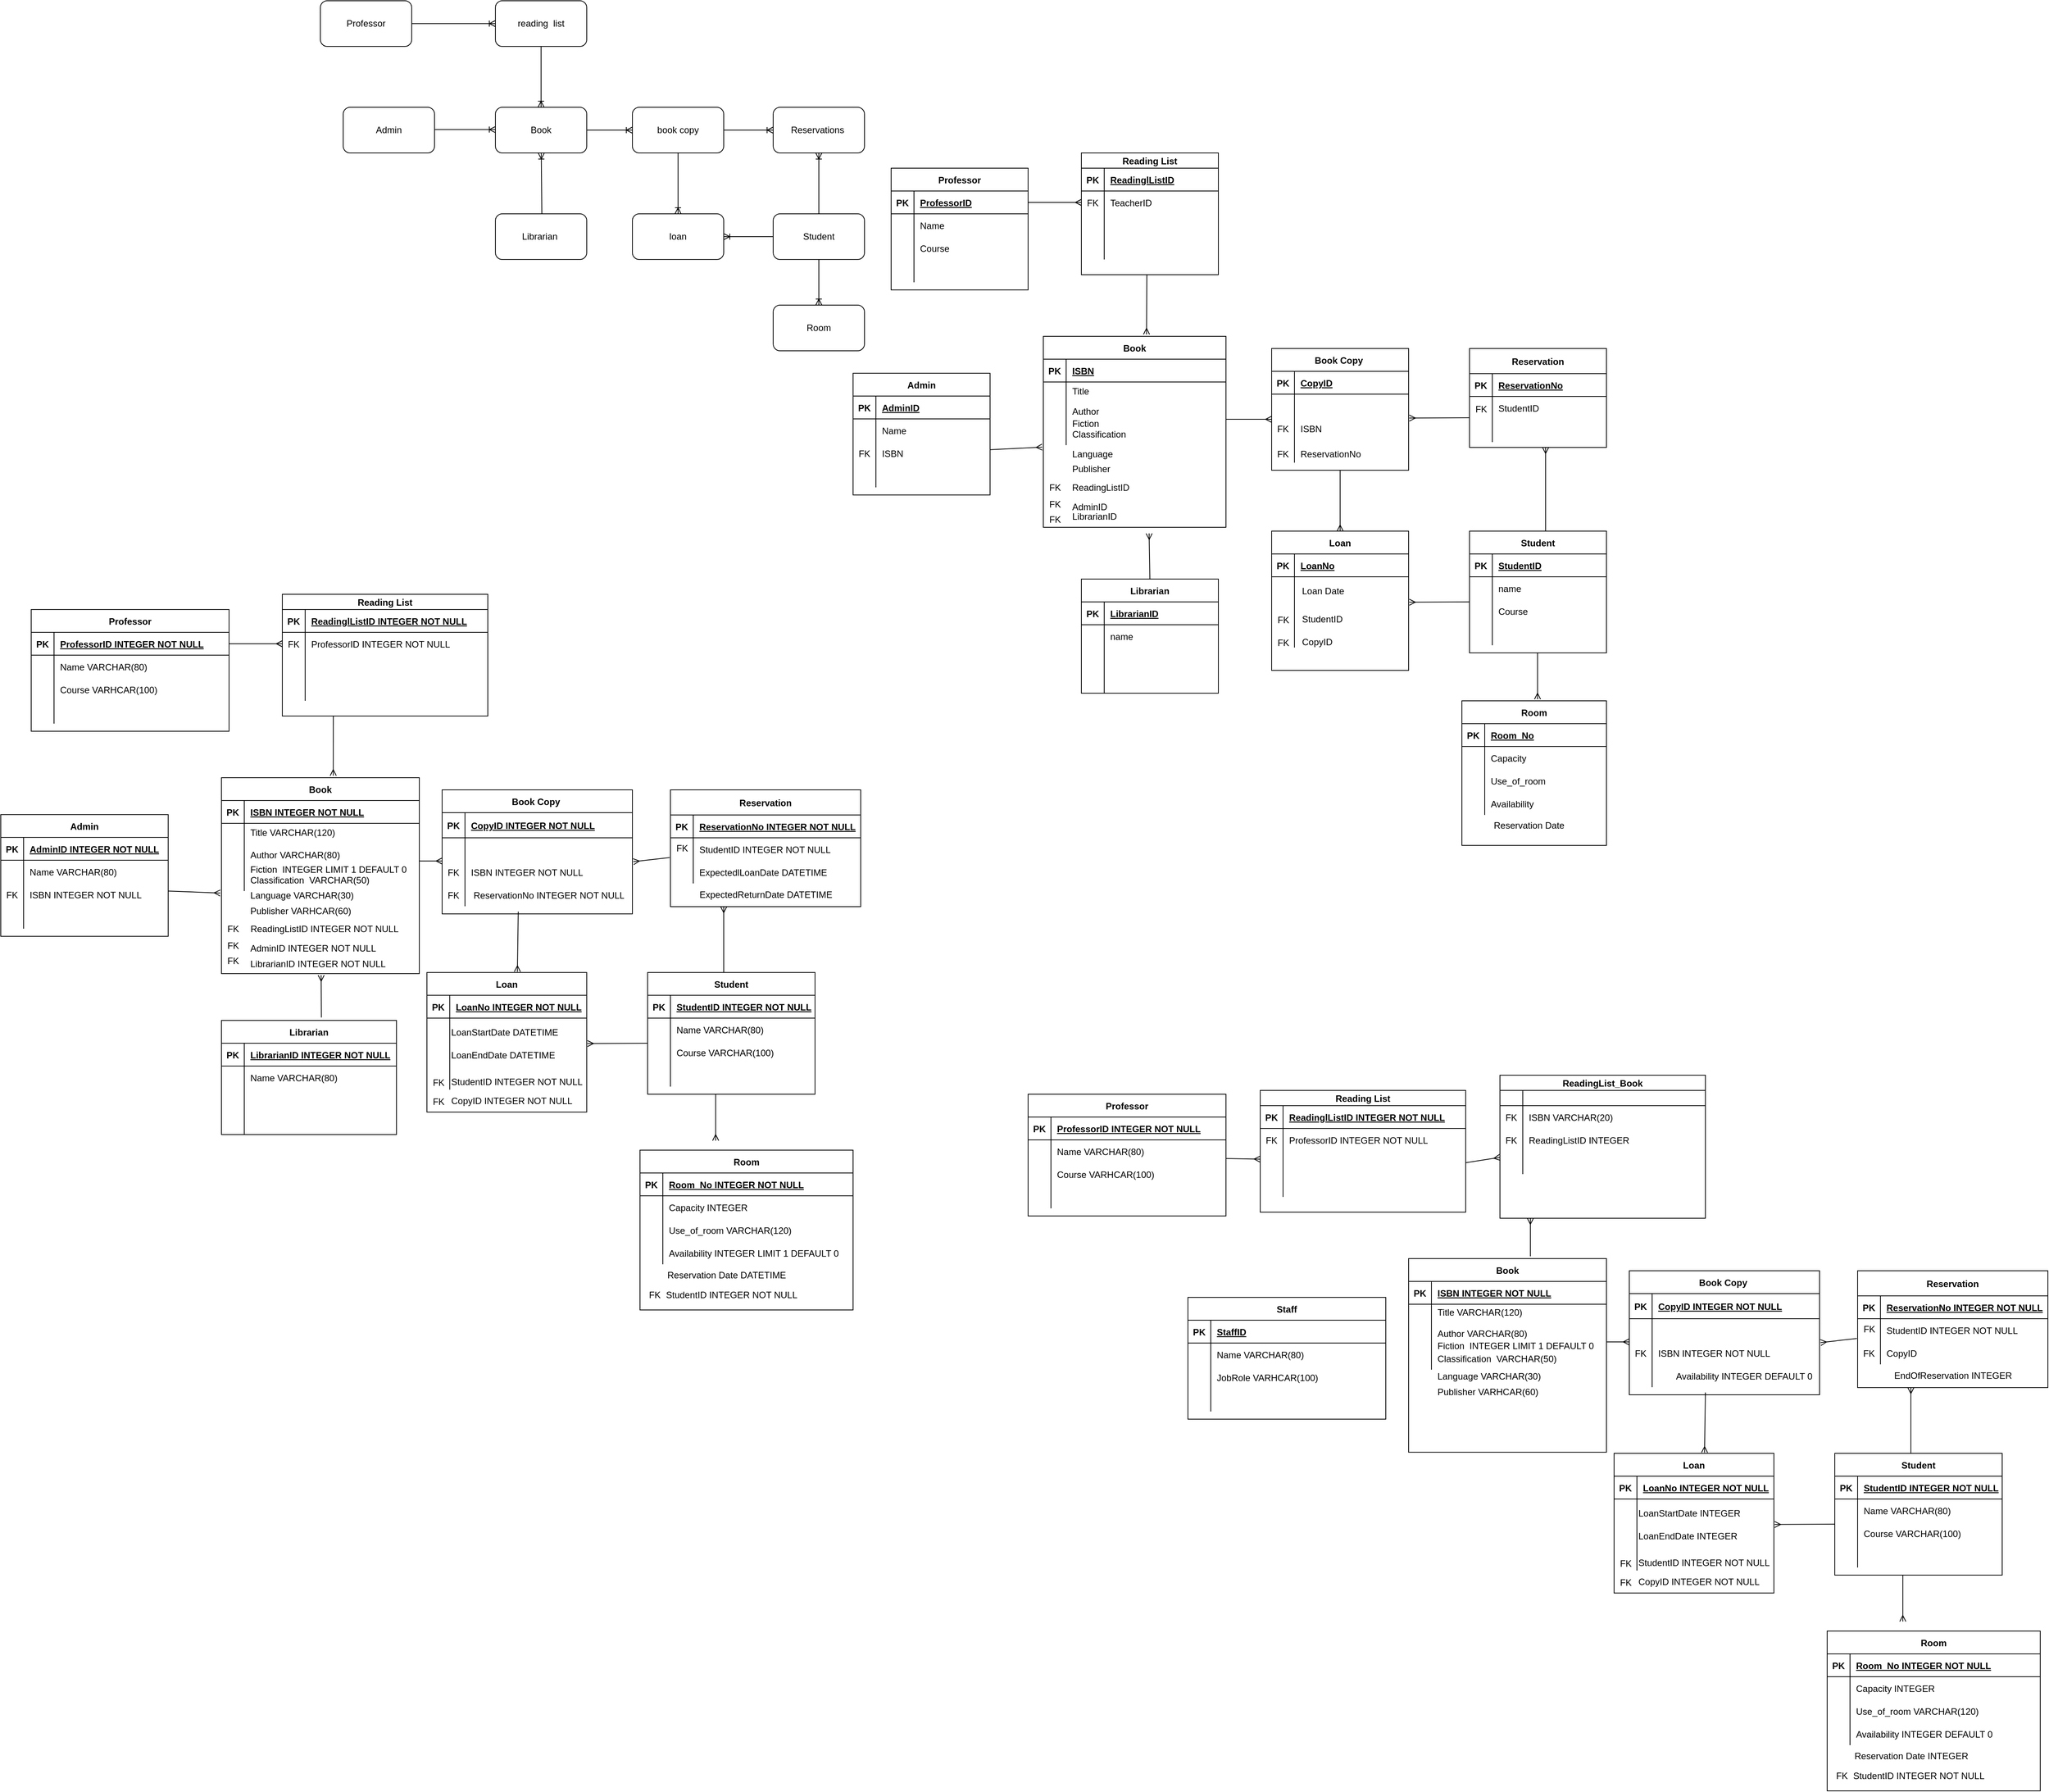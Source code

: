 <mxfile version="14.4.9" type="github">
  <diagram id="R2lEEEUBdFMjLlhIrx00" name="Page-1">
    <mxGraphModel dx="3287" dy="1442" grid="1" gridSize="10" guides="1" tooltips="1" connect="1" arrows="1" fold="1" page="1" pageScale="1" pageWidth="850" pageHeight="1100" math="0" shadow="0" extFonts="Permanent Marker^https://fonts.googleapis.com/css?family=Permanent+Marker">
      <root>
        <mxCell id="0" />
        <mxCell id="1" parent="0" />
        <mxCell id="xFcL8hNEeigxIOY4OhWo-2" value="Book" style="rounded=1;whiteSpace=wrap;html=1;" parent="1" vertex="1">
          <mxGeometry x="-920" y="210" width="120" height="60" as="geometry" />
        </mxCell>
        <mxCell id="xFcL8hNEeigxIOY4OhWo-3" value="book copy" style="rounded=1;whiteSpace=wrap;html=1;" parent="1" vertex="1">
          <mxGeometry x="-740" y="210" width="120" height="60" as="geometry" />
        </mxCell>
        <mxCell id="P9wvb_hM8JSS5Aht306l-21" style="edgeStyle=none;rounded=0;orthogonalLoop=1;jettySize=auto;html=1;" parent="1" source="xFcL8hNEeigxIOY4OhWo-4" edge="1">
          <mxGeometry relative="1" as="geometry">
            <mxPoint x="-620" y="390" as="targetPoint" />
          </mxGeometry>
        </mxCell>
        <mxCell id="xFcL8hNEeigxIOY4OhWo-4" value="loan" style="rounded=1;whiteSpace=wrap;html=1;" parent="1" vertex="1">
          <mxGeometry x="-740" y="350" width="120" height="60" as="geometry" />
        </mxCell>
        <mxCell id="xFcL8hNEeigxIOY4OhWo-9" value="Student" style="rounded=1;whiteSpace=wrap;html=1;" parent="1" vertex="1">
          <mxGeometry x="-555" y="350" width="120" height="60" as="geometry" />
        </mxCell>
        <mxCell id="xFcL8hNEeigxIOY4OhWo-12" value="Reservations&amp;nbsp;" style="rounded=1;whiteSpace=wrap;html=1;" parent="1" vertex="1">
          <mxGeometry x="-555" y="210" width="120" height="60" as="geometry" />
        </mxCell>
        <mxCell id="xFcL8hNEeigxIOY4OhWo-15" value="Professor" style="rounded=1;whiteSpace=wrap;html=1;" parent="1" vertex="1">
          <mxGeometry x="-1150" y="70" width="120" height="60" as="geometry" />
        </mxCell>
        <mxCell id="xFcL8hNEeigxIOY4OhWo-16" value="reading &amp;nbsp;list" style="rounded=1;whiteSpace=wrap;html=1;" parent="1" vertex="1">
          <mxGeometry x="-920" y="70" width="120" height="60" as="geometry" />
        </mxCell>
        <mxCell id="xFcL8hNEeigxIOY4OhWo-19" value="Room" style="rounded=1;whiteSpace=wrap;html=1;" parent="1" vertex="1">
          <mxGeometry x="-555" y="470" width="120" height="60" as="geometry" />
        </mxCell>
        <mxCell id="AtB5Vvl12ewjgAIRtyd5-1" value="Professor" style="shape=table;startSize=30;container=1;collapsible=1;childLayout=tableLayout;fixedRows=1;rowLines=0;fontStyle=1;align=center;resizeLast=1;" parent="1" vertex="1">
          <mxGeometry x="-400" y="290" width="180" height="160" as="geometry" />
        </mxCell>
        <mxCell id="AtB5Vvl12ewjgAIRtyd5-2" value="" style="shape=partialRectangle;collapsible=0;dropTarget=0;pointerEvents=0;fillColor=none;top=0;left=0;bottom=1;right=0;points=[[0,0.5],[1,0.5]];portConstraint=eastwest;" parent="AtB5Vvl12ewjgAIRtyd5-1" vertex="1">
          <mxGeometry y="30" width="180" height="30" as="geometry" />
        </mxCell>
        <mxCell id="AtB5Vvl12ewjgAIRtyd5-3" value="PK" style="shape=partialRectangle;connectable=0;fillColor=none;top=0;left=0;bottom=0;right=0;fontStyle=1;overflow=hidden;" parent="AtB5Vvl12ewjgAIRtyd5-2" vertex="1">
          <mxGeometry width="30" height="30" as="geometry" />
        </mxCell>
        <mxCell id="AtB5Vvl12ewjgAIRtyd5-4" value="ProfessorID" style="shape=partialRectangle;connectable=0;fillColor=none;top=0;left=0;bottom=0;right=0;align=left;spacingLeft=6;fontStyle=5;overflow=hidden;" parent="AtB5Vvl12ewjgAIRtyd5-2" vertex="1">
          <mxGeometry x="30" width="150" height="30" as="geometry" />
        </mxCell>
        <mxCell id="AtB5Vvl12ewjgAIRtyd5-5" value="" style="shape=partialRectangle;collapsible=0;dropTarget=0;pointerEvents=0;fillColor=none;top=0;left=0;bottom=0;right=0;points=[[0,0.5],[1,0.5]];portConstraint=eastwest;" parent="AtB5Vvl12ewjgAIRtyd5-1" vertex="1">
          <mxGeometry y="60" width="180" height="30" as="geometry" />
        </mxCell>
        <mxCell id="AtB5Vvl12ewjgAIRtyd5-6" value="" style="shape=partialRectangle;connectable=0;fillColor=none;top=0;left=0;bottom=0;right=0;editable=1;overflow=hidden;" parent="AtB5Vvl12ewjgAIRtyd5-5" vertex="1">
          <mxGeometry width="30" height="30" as="geometry" />
        </mxCell>
        <mxCell id="AtB5Vvl12ewjgAIRtyd5-7" value="Name" style="shape=partialRectangle;connectable=0;fillColor=none;top=0;left=0;bottom=0;right=0;align=left;spacingLeft=6;overflow=hidden;" parent="AtB5Vvl12ewjgAIRtyd5-5" vertex="1">
          <mxGeometry x="30" width="150" height="30" as="geometry" />
        </mxCell>
        <mxCell id="AtB5Vvl12ewjgAIRtyd5-8" value="" style="shape=partialRectangle;collapsible=0;dropTarget=0;pointerEvents=0;fillColor=none;top=0;left=0;bottom=0;right=0;points=[[0,0.5],[1,0.5]];portConstraint=eastwest;" parent="AtB5Vvl12ewjgAIRtyd5-1" vertex="1">
          <mxGeometry y="90" width="180" height="30" as="geometry" />
        </mxCell>
        <mxCell id="AtB5Vvl12ewjgAIRtyd5-9" value="" style="shape=partialRectangle;connectable=0;fillColor=none;top=0;left=0;bottom=0;right=0;editable=1;overflow=hidden;" parent="AtB5Vvl12ewjgAIRtyd5-8" vertex="1">
          <mxGeometry width="30" height="30" as="geometry" />
        </mxCell>
        <mxCell id="AtB5Vvl12ewjgAIRtyd5-10" value="Course" style="shape=partialRectangle;connectable=0;fillColor=none;top=0;left=0;bottom=0;right=0;align=left;spacingLeft=6;overflow=hidden;" parent="AtB5Vvl12ewjgAIRtyd5-8" vertex="1">
          <mxGeometry x="30" width="150" height="30" as="geometry" />
        </mxCell>
        <mxCell id="AtB5Vvl12ewjgAIRtyd5-11" value="" style="shape=partialRectangle;collapsible=0;dropTarget=0;pointerEvents=0;fillColor=none;top=0;left=0;bottom=0;right=0;points=[[0,0.5],[1,0.5]];portConstraint=eastwest;" parent="AtB5Vvl12ewjgAIRtyd5-1" vertex="1">
          <mxGeometry y="120" width="180" height="30" as="geometry" />
        </mxCell>
        <mxCell id="AtB5Vvl12ewjgAIRtyd5-12" value="" style="shape=partialRectangle;connectable=0;fillColor=none;top=0;left=0;bottom=0;right=0;editable=1;overflow=hidden;" parent="AtB5Vvl12ewjgAIRtyd5-11" vertex="1">
          <mxGeometry width="30" height="30" as="geometry" />
        </mxCell>
        <mxCell id="AtB5Vvl12ewjgAIRtyd5-13" value="" style="shape=partialRectangle;connectable=0;fillColor=none;top=0;left=0;bottom=0;right=0;align=left;spacingLeft=6;overflow=hidden;" parent="AtB5Vvl12ewjgAIRtyd5-11" vertex="1">
          <mxGeometry x="30" width="150" height="30" as="geometry" />
        </mxCell>
        <mxCell id="AtB5Vvl12ewjgAIRtyd5-14" value="Librarian&amp;nbsp;" style="rounded=1;whiteSpace=wrap;html=1;" parent="1" vertex="1">
          <mxGeometry x="-920" y="350" width="120" height="60" as="geometry" />
        </mxCell>
        <mxCell id="AtB5Vvl12ewjgAIRtyd5-16" value="Reading List" style="shape=table;startSize=20;container=1;collapsible=1;childLayout=tableLayout;fixedRows=1;rowLines=0;fontStyle=1;align=center;resizeLast=1;" parent="1" vertex="1">
          <mxGeometry x="-150" y="270" width="180" height="160" as="geometry" />
        </mxCell>
        <mxCell id="AtB5Vvl12ewjgAIRtyd5-17" value="" style="shape=partialRectangle;collapsible=0;dropTarget=0;pointerEvents=0;fillColor=none;top=0;left=0;bottom=1;right=0;points=[[0,0.5],[1,0.5]];portConstraint=eastwest;" parent="AtB5Vvl12ewjgAIRtyd5-16" vertex="1">
          <mxGeometry y="20" width="180" height="30" as="geometry" />
        </mxCell>
        <mxCell id="AtB5Vvl12ewjgAIRtyd5-18" value="PK" style="shape=partialRectangle;connectable=0;fillColor=none;top=0;left=0;bottom=0;right=0;fontStyle=1;overflow=hidden;" parent="AtB5Vvl12ewjgAIRtyd5-17" vertex="1">
          <mxGeometry width="30" height="30" as="geometry" />
        </mxCell>
        <mxCell id="AtB5Vvl12ewjgAIRtyd5-19" value="ReadinglListID" style="shape=partialRectangle;connectable=0;fillColor=none;top=0;left=0;bottom=0;right=0;align=left;spacingLeft=6;fontStyle=5;overflow=hidden;" parent="AtB5Vvl12ewjgAIRtyd5-17" vertex="1">
          <mxGeometry x="30" width="150" height="30" as="geometry" />
        </mxCell>
        <mxCell id="AtB5Vvl12ewjgAIRtyd5-20" value="" style="shape=partialRectangle;collapsible=0;dropTarget=0;pointerEvents=0;fillColor=none;top=0;left=0;bottom=0;right=0;points=[[0,0.5],[1,0.5]];portConstraint=eastwest;" parent="AtB5Vvl12ewjgAIRtyd5-16" vertex="1">
          <mxGeometry y="50" width="180" height="30" as="geometry" />
        </mxCell>
        <mxCell id="AtB5Vvl12ewjgAIRtyd5-21" value="FK" style="shape=partialRectangle;connectable=0;fillColor=none;top=0;left=0;bottom=0;right=0;editable=1;overflow=hidden;" parent="AtB5Vvl12ewjgAIRtyd5-20" vertex="1">
          <mxGeometry width="30" height="30" as="geometry" />
        </mxCell>
        <mxCell id="AtB5Vvl12ewjgAIRtyd5-22" value="TeacherID" style="shape=partialRectangle;connectable=0;fillColor=none;top=0;left=0;bottom=0;right=0;align=left;spacingLeft=6;overflow=hidden;" parent="AtB5Vvl12ewjgAIRtyd5-20" vertex="1">
          <mxGeometry x="30" width="150" height="30" as="geometry" />
        </mxCell>
        <mxCell id="AtB5Vvl12ewjgAIRtyd5-23" value="" style="shape=partialRectangle;collapsible=0;dropTarget=0;pointerEvents=0;fillColor=none;top=0;left=0;bottom=0;right=0;points=[[0,0.5],[1,0.5]];portConstraint=eastwest;" parent="AtB5Vvl12ewjgAIRtyd5-16" vertex="1">
          <mxGeometry y="80" width="180" height="30" as="geometry" />
        </mxCell>
        <mxCell id="AtB5Vvl12ewjgAIRtyd5-24" value="" style="shape=partialRectangle;connectable=0;fillColor=none;top=0;left=0;bottom=0;right=0;editable=1;overflow=hidden;" parent="AtB5Vvl12ewjgAIRtyd5-23" vertex="1">
          <mxGeometry width="30" height="30" as="geometry" />
        </mxCell>
        <mxCell id="AtB5Vvl12ewjgAIRtyd5-25" value="" style="shape=partialRectangle;connectable=0;fillColor=none;top=0;left=0;bottom=0;right=0;align=left;spacingLeft=6;overflow=hidden;" parent="AtB5Vvl12ewjgAIRtyd5-23" vertex="1">
          <mxGeometry x="30" width="150" height="30" as="geometry" />
        </mxCell>
        <mxCell id="AtB5Vvl12ewjgAIRtyd5-26" value="" style="shape=partialRectangle;collapsible=0;dropTarget=0;pointerEvents=0;fillColor=none;top=0;left=0;bottom=0;right=0;points=[[0,0.5],[1,0.5]];portConstraint=eastwest;" parent="AtB5Vvl12ewjgAIRtyd5-16" vertex="1">
          <mxGeometry y="110" width="180" height="30" as="geometry" />
        </mxCell>
        <mxCell id="AtB5Vvl12ewjgAIRtyd5-27" value="" style="shape=partialRectangle;connectable=0;fillColor=none;top=0;left=0;bottom=0;right=0;editable=1;overflow=hidden;" parent="AtB5Vvl12ewjgAIRtyd5-26" vertex="1">
          <mxGeometry width="30" height="30" as="geometry" />
        </mxCell>
        <mxCell id="AtB5Vvl12ewjgAIRtyd5-28" value="" style="shape=partialRectangle;connectable=0;fillColor=none;top=0;left=0;bottom=0;right=0;align=left;spacingLeft=6;overflow=hidden;" parent="AtB5Vvl12ewjgAIRtyd5-26" vertex="1">
          <mxGeometry x="30" width="150" height="30" as="geometry" />
        </mxCell>
        <mxCell id="AtB5Vvl12ewjgAIRtyd5-29" value="Book" style="shape=table;startSize=30;container=1;collapsible=1;childLayout=tableLayout;fixedRows=1;rowLines=0;fontStyle=1;align=center;resizeLast=1;" parent="1" vertex="1">
          <mxGeometry x="-200" y="511" width="240" height="251" as="geometry" />
        </mxCell>
        <mxCell id="AtB5Vvl12ewjgAIRtyd5-30" value="" style="shape=partialRectangle;collapsible=0;dropTarget=0;pointerEvents=0;fillColor=none;top=0;left=0;bottom=1;right=0;points=[[0,0.5],[1,0.5]];portConstraint=eastwest;" parent="AtB5Vvl12ewjgAIRtyd5-29" vertex="1">
          <mxGeometry y="30" width="240" height="30" as="geometry" />
        </mxCell>
        <mxCell id="AtB5Vvl12ewjgAIRtyd5-31" value="PK" style="shape=partialRectangle;connectable=0;fillColor=none;top=0;left=0;bottom=0;right=0;fontStyle=1;overflow=hidden;" parent="AtB5Vvl12ewjgAIRtyd5-30" vertex="1">
          <mxGeometry width="30" height="30" as="geometry" />
        </mxCell>
        <mxCell id="AtB5Vvl12ewjgAIRtyd5-32" value="ISBN" style="shape=partialRectangle;connectable=0;fillColor=none;top=0;left=0;bottom=0;right=0;align=left;spacingLeft=6;fontStyle=5;overflow=hidden;" parent="AtB5Vvl12ewjgAIRtyd5-30" vertex="1">
          <mxGeometry x="30" width="210" height="30" as="geometry" />
        </mxCell>
        <mxCell id="AtB5Vvl12ewjgAIRtyd5-33" value="" style="shape=partialRectangle;collapsible=0;dropTarget=0;pointerEvents=0;fillColor=none;top=0;left=0;bottom=0;right=0;points=[[0,0.5],[1,0.5]];portConstraint=eastwest;" parent="AtB5Vvl12ewjgAIRtyd5-29" vertex="1">
          <mxGeometry y="60" width="240" height="23" as="geometry" />
        </mxCell>
        <mxCell id="AtB5Vvl12ewjgAIRtyd5-34" value="" style="shape=partialRectangle;connectable=0;fillColor=none;top=0;left=0;bottom=0;right=0;editable=1;overflow=hidden;" parent="AtB5Vvl12ewjgAIRtyd5-33" vertex="1">
          <mxGeometry width="30" height="23" as="geometry" />
        </mxCell>
        <mxCell id="AtB5Vvl12ewjgAIRtyd5-35" value="Title" style="shape=partialRectangle;connectable=0;fillColor=none;top=0;left=0;bottom=0;right=0;align=left;spacingLeft=6;overflow=hidden;" parent="AtB5Vvl12ewjgAIRtyd5-33" vertex="1">
          <mxGeometry x="30" width="210" height="23" as="geometry" />
        </mxCell>
        <mxCell id="AtB5Vvl12ewjgAIRtyd5-36" value="" style="shape=partialRectangle;collapsible=0;dropTarget=0;pointerEvents=0;fillColor=none;top=0;left=0;bottom=0;right=0;points=[[0,0.5],[1,0.5]];portConstraint=eastwest;" parent="AtB5Vvl12ewjgAIRtyd5-29" vertex="1">
          <mxGeometry y="83" width="240" height="30" as="geometry" />
        </mxCell>
        <mxCell id="AtB5Vvl12ewjgAIRtyd5-37" value="" style="shape=partialRectangle;connectable=0;fillColor=none;top=0;left=0;bottom=0;right=0;editable=1;overflow=hidden;" parent="AtB5Vvl12ewjgAIRtyd5-36" vertex="1">
          <mxGeometry width="30" height="30" as="geometry" />
        </mxCell>
        <mxCell id="AtB5Vvl12ewjgAIRtyd5-38" value="Author" style="shape=partialRectangle;connectable=0;fillColor=none;top=0;left=0;bottom=0;right=0;align=left;spacingLeft=6;overflow=hidden;" parent="AtB5Vvl12ewjgAIRtyd5-36" vertex="1">
          <mxGeometry x="30" width="210" height="30" as="geometry" />
        </mxCell>
        <mxCell id="AtB5Vvl12ewjgAIRtyd5-39" value="" style="shape=partialRectangle;collapsible=0;dropTarget=0;pointerEvents=0;fillColor=none;top=0;left=0;bottom=0;right=0;points=[[0,0.5],[1,0.5]];portConstraint=eastwest;" parent="AtB5Vvl12ewjgAIRtyd5-29" vertex="1">
          <mxGeometry y="113" width="240" height="30" as="geometry" />
        </mxCell>
        <mxCell id="AtB5Vvl12ewjgAIRtyd5-40" value="" style="shape=partialRectangle;connectable=0;fillColor=none;top=0;left=0;bottom=0;right=0;editable=1;overflow=hidden;" parent="AtB5Vvl12ewjgAIRtyd5-39" vertex="1">
          <mxGeometry width="30" height="30" as="geometry" />
        </mxCell>
        <mxCell id="AtB5Vvl12ewjgAIRtyd5-41" value="Classification " style="shape=partialRectangle;connectable=0;fillColor=none;top=0;left=0;bottom=0;right=0;align=left;spacingLeft=6;overflow=hidden;" parent="AtB5Vvl12ewjgAIRtyd5-39" vertex="1">
          <mxGeometry x="30" width="210" height="30" as="geometry" />
        </mxCell>
        <mxCell id="AtB5Vvl12ewjgAIRtyd5-42" value="Book Copy " style="shape=table;startSize=30;container=1;collapsible=1;childLayout=tableLayout;fixedRows=1;rowLines=0;fontStyle=1;align=center;resizeLast=1;" parent="1" vertex="1">
          <mxGeometry x="100" y="527" width="180" height="160" as="geometry" />
        </mxCell>
        <mxCell id="AtB5Vvl12ewjgAIRtyd5-43" value="" style="shape=partialRectangle;collapsible=0;dropTarget=0;pointerEvents=0;fillColor=none;top=0;left=0;bottom=1;right=0;points=[[0,0.5],[1,0.5]];portConstraint=eastwest;" parent="AtB5Vvl12ewjgAIRtyd5-42" vertex="1">
          <mxGeometry y="30" width="180" height="30" as="geometry" />
        </mxCell>
        <mxCell id="AtB5Vvl12ewjgAIRtyd5-44" value="PK" style="shape=partialRectangle;connectable=0;fillColor=none;top=0;left=0;bottom=0;right=0;fontStyle=1;overflow=hidden;" parent="AtB5Vvl12ewjgAIRtyd5-43" vertex="1">
          <mxGeometry width="30" height="30" as="geometry" />
        </mxCell>
        <mxCell id="AtB5Vvl12ewjgAIRtyd5-45" value="CopyID" style="shape=partialRectangle;connectable=0;fillColor=none;top=0;left=0;bottom=0;right=0;align=left;spacingLeft=6;fontStyle=5;overflow=hidden;" parent="AtB5Vvl12ewjgAIRtyd5-43" vertex="1">
          <mxGeometry x="30" width="150" height="30" as="geometry" />
        </mxCell>
        <mxCell id="AtB5Vvl12ewjgAIRtyd5-46" value="" style="shape=partialRectangle;collapsible=0;dropTarget=0;pointerEvents=0;fillColor=none;top=0;left=0;bottom=0;right=0;points=[[0,0.5],[1,0.5]];portConstraint=eastwest;" parent="AtB5Vvl12ewjgAIRtyd5-42" vertex="1">
          <mxGeometry y="60" width="180" height="30" as="geometry" />
        </mxCell>
        <mxCell id="AtB5Vvl12ewjgAIRtyd5-47" value="" style="shape=partialRectangle;connectable=0;fillColor=none;top=0;left=0;bottom=0;right=0;editable=1;overflow=hidden;" parent="AtB5Vvl12ewjgAIRtyd5-46" vertex="1">
          <mxGeometry width="30" height="30" as="geometry" />
        </mxCell>
        <mxCell id="AtB5Vvl12ewjgAIRtyd5-48" value="" style="shape=partialRectangle;connectable=0;fillColor=none;top=0;left=0;bottom=0;right=0;align=left;spacingLeft=6;overflow=hidden;" parent="AtB5Vvl12ewjgAIRtyd5-46" vertex="1">
          <mxGeometry x="30" width="150" height="30" as="geometry" />
        </mxCell>
        <mxCell id="AtB5Vvl12ewjgAIRtyd5-49" value="" style="shape=partialRectangle;collapsible=0;dropTarget=0;pointerEvents=0;fillColor=none;top=0;left=0;bottom=0;right=0;points=[[0,0.5],[1,0.5]];portConstraint=eastwest;" parent="AtB5Vvl12ewjgAIRtyd5-42" vertex="1">
          <mxGeometry y="90" width="180" height="30" as="geometry" />
        </mxCell>
        <mxCell id="AtB5Vvl12ewjgAIRtyd5-50" value="FK" style="shape=partialRectangle;connectable=0;fillColor=none;top=0;left=0;bottom=0;right=0;editable=1;overflow=hidden;" parent="AtB5Vvl12ewjgAIRtyd5-49" vertex="1">
          <mxGeometry width="30" height="30" as="geometry" />
        </mxCell>
        <mxCell id="AtB5Vvl12ewjgAIRtyd5-51" value="ISBN" style="shape=partialRectangle;connectable=0;fillColor=none;top=0;left=0;bottom=0;right=0;align=left;spacingLeft=6;overflow=hidden;" parent="AtB5Vvl12ewjgAIRtyd5-49" vertex="1">
          <mxGeometry x="30" width="150" height="30" as="geometry" />
        </mxCell>
        <mxCell id="AtB5Vvl12ewjgAIRtyd5-52" value="" style="shape=partialRectangle;collapsible=0;dropTarget=0;pointerEvents=0;fillColor=none;top=0;left=0;bottom=0;right=0;points=[[0,0.5],[1,0.5]];portConstraint=eastwest;" parent="AtB5Vvl12ewjgAIRtyd5-42" vertex="1">
          <mxGeometry y="120" width="180" height="30" as="geometry" />
        </mxCell>
        <mxCell id="AtB5Vvl12ewjgAIRtyd5-53" value="" style="shape=partialRectangle;connectable=0;fillColor=none;top=0;left=0;bottom=0;right=0;editable=1;overflow=hidden;" parent="AtB5Vvl12ewjgAIRtyd5-52" vertex="1">
          <mxGeometry width="30" height="30" as="geometry" />
        </mxCell>
        <mxCell id="AtB5Vvl12ewjgAIRtyd5-54" value="" style="shape=partialRectangle;connectable=0;fillColor=none;top=0;left=0;bottom=0;right=0;align=left;spacingLeft=6;overflow=hidden;" parent="AtB5Vvl12ewjgAIRtyd5-52" vertex="1">
          <mxGeometry x="30" width="150" height="30" as="geometry" />
        </mxCell>
        <mxCell id="AtB5Vvl12ewjgAIRtyd5-57" value="Librarian" style="shape=table;startSize=30;container=1;collapsible=1;childLayout=tableLayout;fixedRows=1;rowLines=0;fontStyle=1;align=center;resizeLast=1;" parent="1" vertex="1">
          <mxGeometry x="-150" y="830" width="180" height="150" as="geometry" />
        </mxCell>
        <mxCell id="AtB5Vvl12ewjgAIRtyd5-58" value="" style="shape=partialRectangle;collapsible=0;dropTarget=0;pointerEvents=0;fillColor=none;top=0;left=0;bottom=1;right=0;points=[[0,0.5],[1,0.5]];portConstraint=eastwest;" parent="AtB5Vvl12ewjgAIRtyd5-57" vertex="1">
          <mxGeometry y="30" width="180" height="30" as="geometry" />
        </mxCell>
        <mxCell id="AtB5Vvl12ewjgAIRtyd5-59" value="PK" style="shape=partialRectangle;connectable=0;fillColor=none;top=0;left=0;bottom=0;right=0;fontStyle=1;overflow=hidden;" parent="AtB5Vvl12ewjgAIRtyd5-58" vertex="1">
          <mxGeometry width="30" height="30" as="geometry" />
        </mxCell>
        <mxCell id="AtB5Vvl12ewjgAIRtyd5-60" value="LibrarianID" style="shape=partialRectangle;connectable=0;fillColor=none;top=0;left=0;bottom=0;right=0;align=left;spacingLeft=6;fontStyle=5;overflow=hidden;" parent="AtB5Vvl12ewjgAIRtyd5-58" vertex="1">
          <mxGeometry x="30" width="150" height="30" as="geometry" />
        </mxCell>
        <mxCell id="AtB5Vvl12ewjgAIRtyd5-61" value="" style="shape=partialRectangle;collapsible=0;dropTarget=0;pointerEvents=0;fillColor=none;top=0;left=0;bottom=0;right=0;points=[[0,0.5],[1,0.5]];portConstraint=eastwest;" parent="AtB5Vvl12ewjgAIRtyd5-57" vertex="1">
          <mxGeometry y="60" width="180" height="30" as="geometry" />
        </mxCell>
        <mxCell id="AtB5Vvl12ewjgAIRtyd5-62" value="" style="shape=partialRectangle;connectable=0;fillColor=none;top=0;left=0;bottom=0;right=0;editable=1;overflow=hidden;" parent="AtB5Vvl12ewjgAIRtyd5-61" vertex="1">
          <mxGeometry width="30" height="30" as="geometry" />
        </mxCell>
        <mxCell id="AtB5Vvl12ewjgAIRtyd5-63" value="name" style="shape=partialRectangle;connectable=0;fillColor=none;top=0;left=0;bottom=0;right=0;align=left;spacingLeft=6;overflow=hidden;" parent="AtB5Vvl12ewjgAIRtyd5-61" vertex="1">
          <mxGeometry x="30" width="150" height="30" as="geometry" />
        </mxCell>
        <mxCell id="AtB5Vvl12ewjgAIRtyd5-64" value="" style="shape=partialRectangle;collapsible=0;dropTarget=0;pointerEvents=0;fillColor=none;top=0;left=0;bottom=0;right=0;points=[[0,0.5],[1,0.5]];portConstraint=eastwest;" parent="AtB5Vvl12ewjgAIRtyd5-57" vertex="1">
          <mxGeometry y="90" width="180" height="30" as="geometry" />
        </mxCell>
        <mxCell id="AtB5Vvl12ewjgAIRtyd5-65" value="" style="shape=partialRectangle;connectable=0;fillColor=none;top=0;left=0;bottom=0;right=0;editable=1;overflow=hidden;" parent="AtB5Vvl12ewjgAIRtyd5-64" vertex="1">
          <mxGeometry width="30" height="30" as="geometry" />
        </mxCell>
        <mxCell id="AtB5Vvl12ewjgAIRtyd5-66" value="" style="shape=partialRectangle;connectable=0;fillColor=none;top=0;left=0;bottom=0;right=0;align=left;spacingLeft=6;overflow=hidden;" parent="AtB5Vvl12ewjgAIRtyd5-64" vertex="1">
          <mxGeometry x="30" width="150" height="30" as="geometry" />
        </mxCell>
        <mxCell id="AtB5Vvl12ewjgAIRtyd5-67" value="" style="shape=partialRectangle;collapsible=0;dropTarget=0;pointerEvents=0;fillColor=none;top=0;left=0;bottom=0;right=0;points=[[0,0.5],[1,0.5]];portConstraint=eastwest;" parent="AtB5Vvl12ewjgAIRtyd5-57" vertex="1">
          <mxGeometry y="120" width="180" height="30" as="geometry" />
        </mxCell>
        <mxCell id="AtB5Vvl12ewjgAIRtyd5-68" value="" style="shape=partialRectangle;connectable=0;fillColor=none;top=0;left=0;bottom=0;right=0;editable=1;overflow=hidden;" parent="AtB5Vvl12ewjgAIRtyd5-67" vertex="1">
          <mxGeometry width="30" height="30" as="geometry" />
        </mxCell>
        <mxCell id="AtB5Vvl12ewjgAIRtyd5-69" value="" style="shape=partialRectangle;connectable=0;fillColor=none;top=0;left=0;bottom=0;right=0;align=left;spacingLeft=6;overflow=hidden;" parent="AtB5Vvl12ewjgAIRtyd5-67" vertex="1">
          <mxGeometry x="30" width="150" height="30" as="geometry" />
        </mxCell>
        <mxCell id="AtB5Vvl12ewjgAIRtyd5-70" value="Loan" style="shape=table;startSize=30;container=1;collapsible=1;childLayout=tableLayout;fixedRows=1;rowLines=0;fontStyle=1;align=center;resizeLast=1;" parent="1" vertex="1">
          <mxGeometry x="100" y="767" width="180" height="183" as="geometry" />
        </mxCell>
        <mxCell id="AtB5Vvl12ewjgAIRtyd5-71" value="" style="shape=partialRectangle;collapsible=0;dropTarget=0;pointerEvents=0;fillColor=none;top=0;left=0;bottom=1;right=0;points=[[0,0.5],[1,0.5]];portConstraint=eastwest;" parent="AtB5Vvl12ewjgAIRtyd5-70" vertex="1">
          <mxGeometry y="30" width="180" height="30" as="geometry" />
        </mxCell>
        <mxCell id="AtB5Vvl12ewjgAIRtyd5-72" value="PK" style="shape=partialRectangle;connectable=0;fillColor=none;top=0;left=0;bottom=0;right=0;fontStyle=1;overflow=hidden;" parent="AtB5Vvl12ewjgAIRtyd5-71" vertex="1">
          <mxGeometry width="30" height="30" as="geometry" />
        </mxCell>
        <mxCell id="AtB5Vvl12ewjgAIRtyd5-73" value="LoanNo" style="shape=partialRectangle;connectable=0;fillColor=none;top=0;left=0;bottom=0;right=0;align=left;spacingLeft=6;fontStyle=5;overflow=hidden;" parent="AtB5Vvl12ewjgAIRtyd5-71" vertex="1">
          <mxGeometry x="30" width="150" height="30" as="geometry" />
        </mxCell>
        <mxCell id="AtB5Vvl12ewjgAIRtyd5-74" value="" style="shape=partialRectangle;collapsible=0;dropTarget=0;pointerEvents=0;fillColor=none;top=0;left=0;bottom=0;right=0;points=[[0,0.5],[1,0.5]];portConstraint=eastwest;" parent="AtB5Vvl12ewjgAIRtyd5-70" vertex="1">
          <mxGeometry y="60" width="180" height="30" as="geometry" />
        </mxCell>
        <mxCell id="AtB5Vvl12ewjgAIRtyd5-75" value="" style="shape=partialRectangle;connectable=0;fillColor=none;top=0;left=0;bottom=0;right=0;editable=1;overflow=hidden;" parent="AtB5Vvl12ewjgAIRtyd5-74" vertex="1">
          <mxGeometry width="30" height="30" as="geometry" />
        </mxCell>
        <mxCell id="AtB5Vvl12ewjgAIRtyd5-76" value="" style="shape=partialRectangle;connectable=0;fillColor=none;top=0;left=0;bottom=0;right=0;align=left;spacingLeft=6;overflow=hidden;" parent="AtB5Vvl12ewjgAIRtyd5-74" vertex="1">
          <mxGeometry x="30" width="150" height="30" as="geometry" />
        </mxCell>
        <mxCell id="AtB5Vvl12ewjgAIRtyd5-77" value="" style="shape=partialRectangle;collapsible=0;dropTarget=0;pointerEvents=0;fillColor=none;top=0;left=0;bottom=0;right=0;points=[[0,0.5],[1,0.5]];portConstraint=eastwest;" parent="AtB5Vvl12ewjgAIRtyd5-70" vertex="1">
          <mxGeometry y="90" width="180" height="30" as="geometry" />
        </mxCell>
        <mxCell id="AtB5Vvl12ewjgAIRtyd5-78" value="" style="shape=partialRectangle;connectable=0;fillColor=none;top=0;left=0;bottom=0;right=0;editable=1;overflow=hidden;" parent="AtB5Vvl12ewjgAIRtyd5-77" vertex="1">
          <mxGeometry width="30" height="30" as="geometry" />
        </mxCell>
        <mxCell id="AtB5Vvl12ewjgAIRtyd5-79" value="" style="shape=partialRectangle;connectable=0;fillColor=none;top=0;left=0;bottom=0;right=0;align=left;spacingLeft=6;overflow=hidden;" parent="AtB5Vvl12ewjgAIRtyd5-77" vertex="1">
          <mxGeometry x="30" width="150" height="30" as="geometry" />
        </mxCell>
        <mxCell id="AtB5Vvl12ewjgAIRtyd5-80" value="" style="shape=partialRectangle;collapsible=0;dropTarget=0;pointerEvents=0;fillColor=none;top=0;left=0;bottom=0;right=0;points=[[0,0.5],[1,0.5]];portConstraint=eastwest;" parent="AtB5Vvl12ewjgAIRtyd5-70" vertex="1">
          <mxGeometry y="120" width="180" height="33" as="geometry" />
        </mxCell>
        <mxCell id="AtB5Vvl12ewjgAIRtyd5-81" value="" style="shape=partialRectangle;connectable=0;fillColor=none;top=0;left=0;bottom=0;right=0;editable=1;overflow=hidden;" parent="AtB5Vvl12ewjgAIRtyd5-80" vertex="1">
          <mxGeometry width="30" height="33" as="geometry" />
        </mxCell>
        <mxCell id="AtB5Vvl12ewjgAIRtyd5-82" value="" style="shape=partialRectangle;connectable=0;fillColor=none;top=0;left=0;bottom=0;right=0;align=left;spacingLeft=6;overflow=hidden;" parent="AtB5Vvl12ewjgAIRtyd5-80" vertex="1">
          <mxGeometry x="30" width="150" height="33" as="geometry" />
        </mxCell>
        <mxCell id="AtB5Vvl12ewjgAIRtyd5-83" value="Reservation" style="shape=table;startSize=33;container=1;collapsible=1;childLayout=tableLayout;fixedRows=1;rowLines=0;fontStyle=1;align=center;resizeLast=1;" parent="1" vertex="1">
          <mxGeometry x="360" y="527" width="180" height="130" as="geometry" />
        </mxCell>
        <mxCell id="AtB5Vvl12ewjgAIRtyd5-84" value="" style="shape=partialRectangle;collapsible=0;dropTarget=0;pointerEvents=0;fillColor=none;top=0;left=0;bottom=1;right=0;points=[[0,0.5],[1,0.5]];portConstraint=eastwest;" parent="AtB5Vvl12ewjgAIRtyd5-83" vertex="1">
          <mxGeometry y="33" width="180" height="30" as="geometry" />
        </mxCell>
        <mxCell id="AtB5Vvl12ewjgAIRtyd5-85" value="PK" style="shape=partialRectangle;connectable=0;fillColor=none;top=0;left=0;bottom=0;right=0;fontStyle=1;overflow=hidden;" parent="AtB5Vvl12ewjgAIRtyd5-84" vertex="1">
          <mxGeometry width="30" height="30" as="geometry" />
        </mxCell>
        <mxCell id="AtB5Vvl12ewjgAIRtyd5-86" value="ReservationNo" style="shape=partialRectangle;connectable=0;fillColor=none;top=0;left=0;bottom=0;right=0;align=left;spacingLeft=6;fontStyle=5;overflow=hidden;" parent="AtB5Vvl12ewjgAIRtyd5-84" vertex="1">
          <mxGeometry x="30" width="150" height="30" as="geometry" />
        </mxCell>
        <mxCell id="AtB5Vvl12ewjgAIRtyd5-87" value="" style="shape=partialRectangle;collapsible=0;dropTarget=0;pointerEvents=0;fillColor=none;top=0;left=0;bottom=0;right=0;points=[[0,0.5],[1,0.5]];portConstraint=eastwest;" parent="AtB5Vvl12ewjgAIRtyd5-83" vertex="1">
          <mxGeometry y="63" width="180" height="30" as="geometry" />
        </mxCell>
        <mxCell id="AtB5Vvl12ewjgAIRtyd5-88" value="" style="shape=partialRectangle;connectable=0;fillColor=none;top=0;left=0;bottom=0;right=0;editable=1;overflow=hidden;" parent="AtB5Vvl12ewjgAIRtyd5-87" vertex="1">
          <mxGeometry width="30" height="30" as="geometry" />
        </mxCell>
        <mxCell id="AtB5Vvl12ewjgAIRtyd5-89" value="StudentID" style="shape=partialRectangle;connectable=0;fillColor=none;top=0;left=0;bottom=0;right=0;align=left;spacingLeft=6;overflow=hidden;" parent="AtB5Vvl12ewjgAIRtyd5-87" vertex="1">
          <mxGeometry x="30" width="150" height="30" as="geometry" />
        </mxCell>
        <mxCell id="AtB5Vvl12ewjgAIRtyd5-90" value="" style="shape=partialRectangle;collapsible=0;dropTarget=0;pointerEvents=0;fillColor=none;top=0;left=0;bottom=0;right=0;points=[[0,0.5],[1,0.5]];portConstraint=eastwest;" parent="AtB5Vvl12ewjgAIRtyd5-83" vertex="1">
          <mxGeometry y="93" width="180" height="30" as="geometry" />
        </mxCell>
        <mxCell id="AtB5Vvl12ewjgAIRtyd5-91" value="" style="shape=partialRectangle;connectable=0;fillColor=none;top=0;left=0;bottom=0;right=0;editable=1;overflow=hidden;" parent="AtB5Vvl12ewjgAIRtyd5-90" vertex="1">
          <mxGeometry width="30" height="30" as="geometry" />
        </mxCell>
        <mxCell id="AtB5Vvl12ewjgAIRtyd5-92" value="" style="shape=partialRectangle;connectable=0;fillColor=none;top=0;left=0;bottom=0;right=0;align=left;spacingLeft=6;overflow=hidden;" parent="AtB5Vvl12ewjgAIRtyd5-90" vertex="1">
          <mxGeometry x="30" width="150" height="30" as="geometry" />
        </mxCell>
        <mxCell id="AtB5Vvl12ewjgAIRtyd5-96" value="Student" style="shape=table;startSize=30;container=1;collapsible=1;childLayout=tableLayout;fixedRows=1;rowLines=0;fontStyle=1;align=center;resizeLast=1;" parent="1" vertex="1">
          <mxGeometry x="360" y="767" width="180" height="160" as="geometry" />
        </mxCell>
        <mxCell id="AtB5Vvl12ewjgAIRtyd5-97" value="" style="shape=partialRectangle;collapsible=0;dropTarget=0;pointerEvents=0;fillColor=none;top=0;left=0;bottom=1;right=0;points=[[0,0.5],[1,0.5]];portConstraint=eastwest;" parent="AtB5Vvl12ewjgAIRtyd5-96" vertex="1">
          <mxGeometry y="30" width="180" height="30" as="geometry" />
        </mxCell>
        <mxCell id="AtB5Vvl12ewjgAIRtyd5-98" value="PK" style="shape=partialRectangle;connectable=0;fillColor=none;top=0;left=0;bottom=0;right=0;fontStyle=1;overflow=hidden;" parent="AtB5Vvl12ewjgAIRtyd5-97" vertex="1">
          <mxGeometry width="30" height="30" as="geometry" />
        </mxCell>
        <mxCell id="AtB5Vvl12ewjgAIRtyd5-99" value="StudentID" style="shape=partialRectangle;connectable=0;fillColor=none;top=0;left=0;bottom=0;right=0;align=left;spacingLeft=6;fontStyle=5;overflow=hidden;" parent="AtB5Vvl12ewjgAIRtyd5-97" vertex="1">
          <mxGeometry x="30" width="150" height="30" as="geometry" />
        </mxCell>
        <mxCell id="AtB5Vvl12ewjgAIRtyd5-100" value="" style="shape=partialRectangle;collapsible=0;dropTarget=0;pointerEvents=0;fillColor=none;top=0;left=0;bottom=0;right=0;points=[[0,0.5],[1,0.5]];portConstraint=eastwest;" parent="AtB5Vvl12ewjgAIRtyd5-96" vertex="1">
          <mxGeometry y="60" width="180" height="30" as="geometry" />
        </mxCell>
        <mxCell id="AtB5Vvl12ewjgAIRtyd5-101" value="" style="shape=partialRectangle;connectable=0;fillColor=none;top=0;left=0;bottom=0;right=0;editable=1;overflow=hidden;" parent="AtB5Vvl12ewjgAIRtyd5-100" vertex="1">
          <mxGeometry width="30" height="30" as="geometry" />
        </mxCell>
        <mxCell id="AtB5Vvl12ewjgAIRtyd5-102" value="name" style="shape=partialRectangle;connectable=0;fillColor=none;top=0;left=0;bottom=0;right=0;align=left;spacingLeft=6;overflow=hidden;" parent="AtB5Vvl12ewjgAIRtyd5-100" vertex="1">
          <mxGeometry x="30" width="150" height="30" as="geometry" />
        </mxCell>
        <mxCell id="AtB5Vvl12ewjgAIRtyd5-103" value="" style="shape=partialRectangle;collapsible=0;dropTarget=0;pointerEvents=0;fillColor=none;top=0;left=0;bottom=0;right=0;points=[[0,0.5],[1,0.5]];portConstraint=eastwest;" parent="AtB5Vvl12ewjgAIRtyd5-96" vertex="1">
          <mxGeometry y="90" width="180" height="30" as="geometry" />
        </mxCell>
        <mxCell id="AtB5Vvl12ewjgAIRtyd5-104" value="" style="shape=partialRectangle;connectable=0;fillColor=none;top=0;left=0;bottom=0;right=0;editable=1;overflow=hidden;" parent="AtB5Vvl12ewjgAIRtyd5-103" vertex="1">
          <mxGeometry width="30" height="30" as="geometry" />
        </mxCell>
        <mxCell id="AtB5Vvl12ewjgAIRtyd5-105" value="Course" style="shape=partialRectangle;connectable=0;fillColor=none;top=0;left=0;bottom=0;right=0;align=left;spacingLeft=6;overflow=hidden;" parent="AtB5Vvl12ewjgAIRtyd5-103" vertex="1">
          <mxGeometry x="30" width="150" height="30" as="geometry" />
        </mxCell>
        <mxCell id="AtB5Vvl12ewjgAIRtyd5-106" value="" style="shape=partialRectangle;collapsible=0;dropTarget=0;pointerEvents=0;fillColor=none;top=0;left=0;bottom=0;right=0;points=[[0,0.5],[1,0.5]];portConstraint=eastwest;" parent="AtB5Vvl12ewjgAIRtyd5-96" vertex="1">
          <mxGeometry y="120" width="180" height="30" as="geometry" />
        </mxCell>
        <mxCell id="AtB5Vvl12ewjgAIRtyd5-107" value="" style="shape=partialRectangle;connectable=0;fillColor=none;top=0;left=0;bottom=0;right=0;editable=1;overflow=hidden;" parent="AtB5Vvl12ewjgAIRtyd5-106" vertex="1">
          <mxGeometry width="30" height="30" as="geometry" />
        </mxCell>
        <mxCell id="AtB5Vvl12ewjgAIRtyd5-108" value="" style="shape=partialRectangle;connectable=0;fillColor=none;top=0;left=0;bottom=0;right=0;align=left;spacingLeft=6;overflow=hidden;" parent="AtB5Vvl12ewjgAIRtyd5-106" vertex="1">
          <mxGeometry x="30" width="150" height="30" as="geometry" />
        </mxCell>
        <mxCell id="AtB5Vvl12ewjgAIRtyd5-109" value="Room" style="shape=table;startSize=30;container=1;collapsible=1;childLayout=tableLayout;fixedRows=1;rowLines=0;fontStyle=1;align=center;resizeLast=1;" parent="1" vertex="1">
          <mxGeometry x="350" y="990" width="190" height="190" as="geometry" />
        </mxCell>
        <mxCell id="AtB5Vvl12ewjgAIRtyd5-110" value="" style="shape=partialRectangle;collapsible=0;dropTarget=0;pointerEvents=0;fillColor=none;top=0;left=0;bottom=1;right=0;points=[[0,0.5],[1,0.5]];portConstraint=eastwest;" parent="AtB5Vvl12ewjgAIRtyd5-109" vertex="1">
          <mxGeometry y="30" width="190" height="30" as="geometry" />
        </mxCell>
        <mxCell id="AtB5Vvl12ewjgAIRtyd5-111" value="PK" style="shape=partialRectangle;connectable=0;fillColor=none;top=0;left=0;bottom=0;right=0;fontStyle=1;overflow=hidden;" parent="AtB5Vvl12ewjgAIRtyd5-110" vertex="1">
          <mxGeometry width="30" height="30" as="geometry" />
        </mxCell>
        <mxCell id="AtB5Vvl12ewjgAIRtyd5-112" value="Room_No" style="shape=partialRectangle;connectable=0;fillColor=none;top=0;left=0;bottom=0;right=0;align=left;spacingLeft=6;fontStyle=5;overflow=hidden;" parent="AtB5Vvl12ewjgAIRtyd5-110" vertex="1">
          <mxGeometry x="30" width="160" height="30" as="geometry" />
        </mxCell>
        <mxCell id="AtB5Vvl12ewjgAIRtyd5-113" value="" style="shape=partialRectangle;collapsible=0;dropTarget=0;pointerEvents=0;fillColor=none;top=0;left=0;bottom=0;right=0;points=[[0,0.5],[1,0.5]];portConstraint=eastwest;" parent="AtB5Vvl12ewjgAIRtyd5-109" vertex="1">
          <mxGeometry y="60" width="190" height="30" as="geometry" />
        </mxCell>
        <mxCell id="AtB5Vvl12ewjgAIRtyd5-114" value="" style="shape=partialRectangle;connectable=0;fillColor=none;top=0;left=0;bottom=0;right=0;editable=1;overflow=hidden;" parent="AtB5Vvl12ewjgAIRtyd5-113" vertex="1">
          <mxGeometry width="30" height="30" as="geometry" />
        </mxCell>
        <mxCell id="AtB5Vvl12ewjgAIRtyd5-115" value="Capacity" style="shape=partialRectangle;connectable=0;fillColor=none;top=0;left=0;bottom=0;right=0;align=left;spacingLeft=6;overflow=hidden;" parent="AtB5Vvl12ewjgAIRtyd5-113" vertex="1">
          <mxGeometry x="30" width="160" height="30" as="geometry" />
        </mxCell>
        <mxCell id="AtB5Vvl12ewjgAIRtyd5-116" value="" style="shape=partialRectangle;collapsible=0;dropTarget=0;pointerEvents=0;fillColor=none;top=0;left=0;bottom=0;right=0;points=[[0,0.5],[1,0.5]];portConstraint=eastwest;" parent="AtB5Vvl12ewjgAIRtyd5-109" vertex="1">
          <mxGeometry y="90" width="190" height="30" as="geometry" />
        </mxCell>
        <mxCell id="AtB5Vvl12ewjgAIRtyd5-117" value="" style="shape=partialRectangle;connectable=0;fillColor=none;top=0;left=0;bottom=0;right=0;editable=1;overflow=hidden;" parent="AtB5Vvl12ewjgAIRtyd5-116" vertex="1">
          <mxGeometry width="30" height="30" as="geometry" />
        </mxCell>
        <mxCell id="AtB5Vvl12ewjgAIRtyd5-118" value="Use_of_room" style="shape=partialRectangle;connectable=0;fillColor=none;top=0;left=0;bottom=0;right=0;align=left;spacingLeft=6;overflow=hidden;" parent="AtB5Vvl12ewjgAIRtyd5-116" vertex="1">
          <mxGeometry x="30" width="160" height="30" as="geometry" />
        </mxCell>
        <mxCell id="AtB5Vvl12ewjgAIRtyd5-119" value="" style="shape=partialRectangle;collapsible=0;dropTarget=0;pointerEvents=0;fillColor=none;top=0;left=0;bottom=0;right=0;points=[[0,0.5],[1,0.5]];portConstraint=eastwest;" parent="AtB5Vvl12ewjgAIRtyd5-109" vertex="1">
          <mxGeometry y="120" width="190" height="30" as="geometry" />
        </mxCell>
        <mxCell id="AtB5Vvl12ewjgAIRtyd5-120" value="" style="shape=partialRectangle;connectable=0;fillColor=none;top=0;left=0;bottom=0;right=0;editable=1;overflow=hidden;" parent="AtB5Vvl12ewjgAIRtyd5-119" vertex="1">
          <mxGeometry width="30" height="30" as="geometry" />
        </mxCell>
        <mxCell id="AtB5Vvl12ewjgAIRtyd5-121" value="Availability " style="shape=partialRectangle;connectable=0;fillColor=none;top=0;left=0;bottom=0;right=0;align=left;spacingLeft=6;overflow=hidden;" parent="AtB5Vvl12ewjgAIRtyd5-119" vertex="1">
          <mxGeometry x="30" width="160" height="30" as="geometry" />
        </mxCell>
        <mxCell id="AtB5Vvl12ewjgAIRtyd5-122" value="Admin" style="rounded=1;whiteSpace=wrap;html=1;" parent="1" vertex="1">
          <mxGeometry x="-1120" y="210" width="120" height="60" as="geometry" />
        </mxCell>
        <mxCell id="AtB5Vvl12ewjgAIRtyd5-124" value="Admin" style="shape=table;startSize=30;container=1;collapsible=1;childLayout=tableLayout;fixedRows=1;rowLines=0;fontStyle=1;align=center;resizeLast=1;" parent="1" vertex="1">
          <mxGeometry x="-450" y="559.5" width="180" height="160" as="geometry" />
        </mxCell>
        <mxCell id="AtB5Vvl12ewjgAIRtyd5-125" value="" style="shape=partialRectangle;collapsible=0;dropTarget=0;pointerEvents=0;fillColor=none;top=0;left=0;bottom=1;right=0;points=[[0,0.5],[1,0.5]];portConstraint=eastwest;" parent="AtB5Vvl12ewjgAIRtyd5-124" vertex="1">
          <mxGeometry y="30" width="180" height="30" as="geometry" />
        </mxCell>
        <mxCell id="AtB5Vvl12ewjgAIRtyd5-126" value="PK" style="shape=partialRectangle;connectable=0;fillColor=none;top=0;left=0;bottom=0;right=0;fontStyle=1;overflow=hidden;" parent="AtB5Vvl12ewjgAIRtyd5-125" vertex="1">
          <mxGeometry width="30" height="30" as="geometry" />
        </mxCell>
        <mxCell id="AtB5Vvl12ewjgAIRtyd5-127" value="AdminID" style="shape=partialRectangle;connectable=0;fillColor=none;top=0;left=0;bottom=0;right=0;align=left;spacingLeft=6;fontStyle=5;overflow=hidden;" parent="AtB5Vvl12ewjgAIRtyd5-125" vertex="1">
          <mxGeometry x="30" width="150" height="30" as="geometry" />
        </mxCell>
        <mxCell id="AtB5Vvl12ewjgAIRtyd5-128" value="" style="shape=partialRectangle;collapsible=0;dropTarget=0;pointerEvents=0;fillColor=none;top=0;left=0;bottom=0;right=0;points=[[0,0.5],[1,0.5]];portConstraint=eastwest;" parent="AtB5Vvl12ewjgAIRtyd5-124" vertex="1">
          <mxGeometry y="60" width="180" height="30" as="geometry" />
        </mxCell>
        <mxCell id="AtB5Vvl12ewjgAIRtyd5-129" value="" style="shape=partialRectangle;connectable=0;fillColor=none;top=0;left=0;bottom=0;right=0;editable=1;overflow=hidden;" parent="AtB5Vvl12ewjgAIRtyd5-128" vertex="1">
          <mxGeometry width="30" height="30" as="geometry" />
        </mxCell>
        <mxCell id="AtB5Vvl12ewjgAIRtyd5-130" value="Name" style="shape=partialRectangle;connectable=0;fillColor=none;top=0;left=0;bottom=0;right=0;align=left;spacingLeft=6;overflow=hidden;" parent="AtB5Vvl12ewjgAIRtyd5-128" vertex="1">
          <mxGeometry x="30" width="150" height="30" as="geometry" />
        </mxCell>
        <mxCell id="AtB5Vvl12ewjgAIRtyd5-131" value="" style="shape=partialRectangle;collapsible=0;dropTarget=0;pointerEvents=0;fillColor=none;top=0;left=0;bottom=0;right=0;points=[[0,0.5],[1,0.5]];portConstraint=eastwest;" parent="AtB5Vvl12ewjgAIRtyd5-124" vertex="1">
          <mxGeometry y="90" width="180" height="30" as="geometry" />
        </mxCell>
        <mxCell id="AtB5Vvl12ewjgAIRtyd5-132" value="FK" style="shape=partialRectangle;connectable=0;fillColor=none;top=0;left=0;bottom=0;right=0;editable=1;overflow=hidden;" parent="AtB5Vvl12ewjgAIRtyd5-131" vertex="1">
          <mxGeometry width="30" height="30" as="geometry" />
        </mxCell>
        <mxCell id="AtB5Vvl12ewjgAIRtyd5-133" value="ISBN" style="shape=partialRectangle;connectable=0;fillColor=none;top=0;left=0;bottom=0;right=0;align=left;spacingLeft=6;overflow=hidden;" parent="AtB5Vvl12ewjgAIRtyd5-131" vertex="1">
          <mxGeometry x="30" width="150" height="30" as="geometry" />
        </mxCell>
        <mxCell id="AtB5Vvl12ewjgAIRtyd5-134" value="" style="shape=partialRectangle;collapsible=0;dropTarget=0;pointerEvents=0;fillColor=none;top=0;left=0;bottom=0;right=0;points=[[0,0.5],[1,0.5]];portConstraint=eastwest;" parent="AtB5Vvl12ewjgAIRtyd5-124" vertex="1">
          <mxGeometry y="120" width="180" height="30" as="geometry" />
        </mxCell>
        <mxCell id="AtB5Vvl12ewjgAIRtyd5-135" value="" style="shape=partialRectangle;connectable=0;fillColor=none;top=0;left=0;bottom=0;right=0;editable=1;overflow=hidden;" parent="AtB5Vvl12ewjgAIRtyd5-134" vertex="1">
          <mxGeometry width="30" height="30" as="geometry" />
        </mxCell>
        <mxCell id="AtB5Vvl12ewjgAIRtyd5-136" value="" style="shape=partialRectangle;connectable=0;fillColor=none;top=0;left=0;bottom=0;right=0;align=left;spacingLeft=6;overflow=hidden;" parent="AtB5Vvl12ewjgAIRtyd5-134" vertex="1">
          <mxGeometry x="30" width="150" height="30" as="geometry" />
        </mxCell>
        <mxCell id="AtB5Vvl12ewjgAIRtyd5-137" value="" style="fontSize=12;html=1;endArrow=ERmany;exitX=1;exitY=0.5;exitDx=0;exitDy=0;entryX=0;entryY=0.5;entryDx=0;entryDy=0;" parent="1" source="AtB5Vvl12ewjgAIRtyd5-2" target="AtB5Vvl12ewjgAIRtyd5-20" edge="1">
          <mxGeometry width="100" height="100" relative="1" as="geometry">
            <mxPoint x="30" y="396" as="sourcePoint" />
            <mxPoint x="100" y="396" as="targetPoint" />
          </mxGeometry>
        </mxCell>
        <mxCell id="AtB5Vvl12ewjgAIRtyd5-138" value="" style="edgeStyle=entityRelationEdgeStyle;fontSize=12;html=1;endArrow=ERmany;" parent="1" edge="1">
          <mxGeometry width="100" height="100" relative="1" as="geometry">
            <mxPoint x="40" y="620" as="sourcePoint" />
            <mxPoint x="100" y="620" as="targetPoint" />
          </mxGeometry>
        </mxCell>
        <mxCell id="AtB5Vvl12ewjgAIRtyd5-141" value="" style="fontSize=12;html=1;endArrow=ERmany;entryX=-0.006;entryY=1.086;entryDx=0;entryDy=0;entryPerimeter=0;" parent="1" target="AtB5Vvl12ewjgAIRtyd5-39" edge="1">
          <mxGeometry width="100" height="100" relative="1" as="geometry">
            <mxPoint x="-270" y="660" as="sourcePoint" />
            <mxPoint x="-170" y="632" as="targetPoint" />
          </mxGeometry>
        </mxCell>
        <mxCell id="AtB5Vvl12ewjgAIRtyd5-143" value="" style="fontSize=12;html=1;endArrow=ERmany;entryX=0.565;entryY=-0.01;entryDx=0;entryDy=0;entryPerimeter=0;" parent="1" target="AtB5Vvl12ewjgAIRtyd5-29" edge="1">
          <mxGeometry width="100" height="100" relative="1" as="geometry">
            <mxPoint x="-64" y="430" as="sourcePoint" />
            <mxPoint x="189.5" y="525" as="targetPoint" />
          </mxGeometry>
        </mxCell>
        <mxCell id="AtB5Vvl12ewjgAIRtyd5-144" value="" style="fontSize=12;html=1;endArrow=ERmany;entryX=0.5;entryY=0;entryDx=0;entryDy=0;" parent="1" target="AtB5Vvl12ewjgAIRtyd5-70" edge="1">
          <mxGeometry width="100" height="100" relative="1" as="geometry">
            <mxPoint x="190" y="687" as="sourcePoint" />
            <mxPoint x="200" y="748" as="targetPoint" />
          </mxGeometry>
        </mxCell>
        <mxCell id="AtB5Vvl12ewjgAIRtyd5-145" value="" style="fontSize=12;html=1;endArrow=ERmany;exitX=1;exitY=0.5;exitDx=0;exitDy=0;entryX=0.5;entryY=0;entryDx=0;entryDy=0;" parent="1" edge="1">
          <mxGeometry width="100" height="100" relative="1" as="geometry">
            <mxPoint x="449.41" y="927" as="sourcePoint" />
            <mxPoint x="449.41" y="988" as="targetPoint" />
          </mxGeometry>
        </mxCell>
        <mxCell id="AtB5Vvl12ewjgAIRtyd5-146" value="" style="fontSize=12;html=1;endArrow=ERmany;exitX=0.5;exitY=0;exitDx=0;exitDy=0;" parent="1" edge="1">
          <mxGeometry width="100" height="100" relative="1" as="geometry">
            <mxPoint x="460" y="767" as="sourcePoint" />
            <mxPoint x="460" y="657" as="targetPoint" />
            <Array as="points" />
          </mxGeometry>
        </mxCell>
        <mxCell id="AtB5Vvl12ewjgAIRtyd5-147" value="" style="fontSize=12;html=1;endArrow=ERmany;exitX=0.5;exitY=0;exitDx=0;exitDy=0;" parent="1" source="AtB5Vvl12ewjgAIRtyd5-57" edge="1">
          <mxGeometry width="100" height="100" relative="1" as="geometry">
            <mxPoint x="-61" y="760" as="sourcePoint" />
            <mxPoint x="-61" y="770" as="targetPoint" />
            <Array as="points" />
          </mxGeometry>
        </mxCell>
        <mxCell id="AtB5Vvl12ewjgAIRtyd5-149" value="" style="fontSize=12;html=1;endArrow=ERmany;entryX=1.005;entryY=0.047;entryDx=0;entryDy=0;entryPerimeter=0;" parent="1" target="AtB5Vvl12ewjgAIRtyd5-49" edge="1">
          <mxGeometry width="100" height="100" relative="1" as="geometry">
            <mxPoint x="360" y="618" as="sourcePoint" />
            <mxPoint x="290" y="617.91" as="targetPoint" />
            <Array as="points" />
          </mxGeometry>
        </mxCell>
        <mxCell id="AtB5Vvl12ewjgAIRtyd5-150" value="" style="fontSize=12;html=1;endArrow=ERmany;entryX=1.005;entryY=0.047;entryDx=0;entryDy=0;entryPerimeter=0;" parent="1" edge="1">
          <mxGeometry width="100" height="100" relative="1" as="geometry">
            <mxPoint x="360.0" y="860.0" as="sourcePoint" />
            <mxPoint x="280.9" y="860.41" as="targetPoint" />
            <Array as="points" />
          </mxGeometry>
        </mxCell>
        <mxCell id="P9wvb_hM8JSS5Aht306l-9" value="" style="edgeStyle=entityRelationEdgeStyle;fontSize=12;html=1;endArrow=ERoneToMany;entryX=0;entryY=0.5;entryDx=0;entryDy=0;exitX=1;exitY=0.5;exitDx=0;exitDy=0;" parent="1" source="xFcL8hNEeigxIOY4OhWo-15" target="xFcL8hNEeigxIOY4OhWo-16" edge="1">
          <mxGeometry width="100" height="100" relative="1" as="geometry">
            <mxPoint x="-1040" y="150" as="sourcePoint" />
            <mxPoint x="-940" y="50" as="targetPoint" />
          </mxGeometry>
        </mxCell>
        <mxCell id="P9wvb_hM8JSS5Aht306l-10" value="" style="edgeStyle=entityRelationEdgeStyle;fontSize=12;html=1;endArrow=ERoneToMany;exitX=1;exitY=0.5;exitDx=0;exitDy=0;" parent="1" edge="1">
          <mxGeometry width="100" height="100" relative="1" as="geometry">
            <mxPoint x="-1000" y="239.29" as="sourcePoint" />
            <mxPoint x="-920" y="239.29" as="targetPoint" />
          </mxGeometry>
        </mxCell>
        <mxCell id="P9wvb_hM8JSS5Aht306l-11" value="" style="fontSize=12;html=1;endArrow=ERoneToMany;exitX=0.5;exitY=1;exitDx=0;exitDy=0;entryX=0.5;entryY=0;entryDx=0;entryDy=0;" parent="1" source="xFcL8hNEeigxIOY4OhWo-16" target="xFcL8hNEeigxIOY4OhWo-2" edge="1">
          <mxGeometry width="100" height="100" relative="1" as="geometry">
            <mxPoint x="-840" y="240" as="sourcePoint" />
            <mxPoint x="-740" y="140" as="targetPoint" />
          </mxGeometry>
        </mxCell>
        <mxCell id="P9wvb_hM8JSS5Aht306l-15" value="" style="fontSize=12;html=1;endArrow=ERoneToMany;" parent="1" target="xFcL8hNEeigxIOY4OhWo-2" edge="1">
          <mxGeometry width="100" height="100" relative="1" as="geometry">
            <mxPoint x="-859" y="350" as="sourcePoint" />
            <mxPoint x="-660" y="270" as="targetPoint" />
          </mxGeometry>
        </mxCell>
        <mxCell id="P9wvb_hM8JSS5Aht306l-16" value="" style="fontSize=12;html=1;endArrow=ERoneToMany;entryX=0.5;entryY=0;entryDx=0;entryDy=0;" parent="1" target="xFcL8hNEeigxIOY4OhWo-4" edge="1">
          <mxGeometry width="100" height="100" relative="1" as="geometry">
            <mxPoint x="-680" y="270" as="sourcePoint" />
            <mxPoint x="-660" y="270" as="targetPoint" />
          </mxGeometry>
        </mxCell>
        <mxCell id="P9wvb_hM8JSS5Aht306l-17" value="" style="fontSize=12;html=1;endArrow=ERoneToMany;entryX=0;entryY=0.5;entryDx=0;entryDy=0;" parent="1" target="xFcL8hNEeigxIOY4OhWo-3" edge="1">
          <mxGeometry width="100" height="100" relative="1" as="geometry">
            <mxPoint x="-800" y="240" as="sourcePoint" />
            <mxPoint x="-710" y="150" as="targetPoint" />
          </mxGeometry>
        </mxCell>
        <mxCell id="P9wvb_hM8JSS5Aht306l-18" value="" style="fontSize=12;html=1;endArrow=ERoneToMany;exitX=1;exitY=0.5;exitDx=0;exitDy=0;" parent="1" source="xFcL8hNEeigxIOY4OhWo-3" edge="1">
          <mxGeometry width="100" height="100" relative="1" as="geometry">
            <mxPoint x="-655" y="340" as="sourcePoint" />
            <mxPoint x="-555" y="240" as="targetPoint" />
          </mxGeometry>
        </mxCell>
        <mxCell id="P9wvb_hM8JSS5Aht306l-19" value="" style="fontSize=12;html=1;endArrow=ERoneToMany;exitX=0.5;exitY=0;exitDx=0;exitDy=0;entryX=0.5;entryY=1;entryDx=0;entryDy=0;" parent="1" source="xFcL8hNEeigxIOY4OhWo-9" target="xFcL8hNEeigxIOY4OhWo-12" edge="1">
          <mxGeometry width="100" height="100" relative="1" as="geometry">
            <mxPoint x="-760" y="370" as="sourcePoint" />
            <mxPoint x="-530" y="280" as="targetPoint" />
            <Array as="points" />
          </mxGeometry>
        </mxCell>
        <mxCell id="P9wvb_hM8JSS5Aht306l-22" value="" style="fontSize=12;html=1;endArrow=ERoneToMany;exitX=0.5;exitY=1;exitDx=0;exitDy=0;" parent="1" source="xFcL8hNEeigxIOY4OhWo-9" edge="1">
          <mxGeometry width="100" height="100" relative="1" as="geometry">
            <mxPoint x="-760" y="370" as="sourcePoint" />
            <mxPoint x="-495" y="470" as="targetPoint" />
          </mxGeometry>
        </mxCell>
        <mxCell id="P9wvb_hM8JSS5Aht306l-23" value="" style="fontSize=12;html=1;endArrow=ERoneToMany;entryX=1;entryY=0.5;entryDx=0;entryDy=0;exitX=0;exitY=0.5;exitDx=0;exitDy=0;" parent="1" source="xFcL8hNEeigxIOY4OhWo-9" target="xFcL8hNEeigxIOY4OhWo-4" edge="1">
          <mxGeometry width="100" height="100" relative="1" as="geometry">
            <mxPoint x="-560" y="380" as="sourcePoint" />
            <mxPoint x="-540" y="260" as="targetPoint" />
            <Array as="points" />
          </mxGeometry>
        </mxCell>
        <mxCell id="P9wvb_hM8JSS5Aht306l-26" value="Language " style="shape=partialRectangle;connectable=0;fillColor=none;top=0;left=0;bottom=0;right=0;align=left;spacingLeft=6;overflow=hidden;" parent="1" vertex="1">
          <mxGeometry x="-170" y="650" width="150" height="30" as="geometry" />
        </mxCell>
        <mxCell id="P9wvb_hM8JSS5Aht306l-27" value="AdminID" style="shape=partialRectangle;connectable=0;fillColor=none;top=0;left=0;bottom=0;right=0;align=left;spacingLeft=6;overflow=hidden;" parent="1" vertex="1">
          <mxGeometry x="-170" y="719.5" width="150" height="30" as="geometry" />
        </mxCell>
        <mxCell id="P9wvb_hM8JSS5Aht306l-28" value="LibrarianID" style="shape=partialRectangle;connectable=0;fillColor=none;top=0;left=0;bottom=0;right=0;align=left;spacingLeft=6;overflow=hidden;" parent="1" vertex="1">
          <mxGeometry x="-170" y="732" width="150" height="30" as="geometry" />
        </mxCell>
        <mxCell id="P9wvb_hM8JSS5Aht306l-29" value="Publisher" style="shape=partialRectangle;connectable=0;fillColor=none;top=0;left=0;bottom=0;right=0;align=left;spacingLeft=6;overflow=hidden;" parent="1" vertex="1">
          <mxGeometry x="-170" y="669.5" width="150" height="30" as="geometry" />
        </mxCell>
        <mxCell id="P9wvb_hM8JSS5Aht306l-30" value="" style="shape=partialRectangle;collapsible=0;dropTarget=0;pointerEvents=0;fillColor=none;top=0;left=0;bottom=0;right=0;points=[[0,0.5],[1,0.5]];portConstraint=eastwest;" parent="1" vertex="1">
          <mxGeometry x="100" y="650" width="180" height="30" as="geometry" />
        </mxCell>
        <mxCell id="P9wvb_hM8JSS5Aht306l-31" value="FK" style="shape=partialRectangle;connectable=0;fillColor=none;top=0;left=0;bottom=0;right=0;editable=1;overflow=hidden;" parent="P9wvb_hM8JSS5Aht306l-30" vertex="1">
          <mxGeometry width="30" height="30" as="geometry" />
        </mxCell>
        <mxCell id="P9wvb_hM8JSS5Aht306l-32" value="ReservationNo" style="shape=partialRectangle;connectable=0;fillColor=none;top=0;left=0;bottom=0;right=0;align=left;spacingLeft=6;overflow=hidden;" parent="P9wvb_hM8JSS5Aht306l-30" vertex="1">
          <mxGeometry x="30" width="150" height="30" as="geometry" />
        </mxCell>
        <mxCell id="P9wvb_hM8JSS5Aht306l-33" value="FK" style="text;html=1;align=center;verticalAlign=middle;resizable=0;points=[];autosize=1;" parent="1" vertex="1">
          <mxGeometry x="-200" y="722" width="30" height="20" as="geometry" />
        </mxCell>
        <mxCell id="P9wvb_hM8JSS5Aht306l-34" value="FK" style="text;html=1;align=center;verticalAlign=middle;resizable=0;points=[];autosize=1;" parent="1" vertex="1">
          <mxGeometry x="-200" y="742" width="30" height="20" as="geometry" />
        </mxCell>
        <mxCell id="P9wvb_hM8JSS5Aht306l-35" value="ReadingListID" style="text;html=1;align=center;verticalAlign=middle;resizable=0;points=[];autosize=1;" parent="1" vertex="1">
          <mxGeometry x="-170" y="699.5" width="90" height="20" as="geometry" />
        </mxCell>
        <mxCell id="P9wvb_hM8JSS5Aht306l-37" value="FK" style="text;html=1;align=center;verticalAlign=middle;resizable=0;points=[];autosize=1;" parent="1" vertex="1">
          <mxGeometry x="-200" y="699.5" width="30" height="20" as="geometry" />
        </mxCell>
        <mxCell id="P9wvb_hM8JSS5Aht306l-38" value="FK" style="text;html=1;align=center;verticalAlign=middle;resizable=0;points=[];autosize=1;" parent="1" vertex="1">
          <mxGeometry x="360" y="597" width="30" height="20" as="geometry" />
        </mxCell>
        <mxCell id="P9wvb_hM8JSS5Aht306l-39" value="&lt;font face=&quot;helvetica&quot;&gt;Reservation Date&amp;nbsp;&lt;/font&gt;" style="text;whiteSpace=wrap;html=1;" parent="1" vertex="1">
          <mxGeometry x="390" y="1140" width="105" height="30" as="geometry" />
        </mxCell>
        <mxCell id="P9wvb_hM8JSS5Aht306l-40" value="&lt;font face=&quot;helvetica&quot;&gt;Loan Date&amp;nbsp;&lt;/font&gt;" style="text;whiteSpace=wrap;html=1;" parent="1" vertex="1">
          <mxGeometry x="137.5" y="832" width="105" height="30" as="geometry" />
        </mxCell>
        <mxCell id="P9wvb_hM8JSS5Aht306l-41" value="&lt;font face=&quot;helvetica&quot;&gt;StudentID&amp;nbsp;&lt;/font&gt;" style="text;whiteSpace=wrap;html=1;" parent="1" vertex="1">
          <mxGeometry x="137.5" y="868.5" width="105" height="30" as="geometry" />
        </mxCell>
        <mxCell id="P9wvb_hM8JSS5Aht306l-42" value="FK" style="text;html=1;align=center;verticalAlign=middle;resizable=0;points=[];autosize=1;" parent="1" vertex="1">
          <mxGeometry x="100" y="873.5" width="30" height="20" as="geometry" />
        </mxCell>
        <mxCell id="P9wvb_hM8JSS5Aht306l-43" value="&lt;font face=&quot;helvetica&quot;&gt;CopyID&amp;nbsp;&lt;/font&gt;" style="text;whiteSpace=wrap;html=1;" parent="1" vertex="1">
          <mxGeometry x="137.5" y="898.5" width="105" height="30" as="geometry" />
        </mxCell>
        <mxCell id="P9wvb_hM8JSS5Aht306l-44" value="FK" style="text;html=1;align=center;verticalAlign=middle;resizable=0;points=[];autosize=1;" parent="1" vertex="1">
          <mxGeometry x="100" y="903.5" width="30" height="20" as="geometry" />
        </mxCell>
        <mxCell id="P9wvb_hM8JSS5Aht306l-45" value="Fiction " style="shape=partialRectangle;connectable=0;fillColor=none;top=0;left=0;bottom=0;right=0;align=left;spacingLeft=6;overflow=hidden;" parent="1" vertex="1">
          <mxGeometry x="-170" y="610" width="150" height="30" as="geometry" />
        </mxCell>
        <mxCell id="KtTol9C5WJ-8zWW789Gp-148" value="Professor" style="shape=table;startSize=30;container=1;collapsible=1;childLayout=tableLayout;fixedRows=1;rowLines=0;fontStyle=1;align=center;resizeLast=1;" parent="1" vertex="1">
          <mxGeometry x="-1530" y="870" width="260" height="160" as="geometry" />
        </mxCell>
        <mxCell id="KtTol9C5WJ-8zWW789Gp-149" value="" style="shape=partialRectangle;collapsible=0;dropTarget=0;pointerEvents=0;fillColor=none;top=0;left=0;bottom=1;right=0;points=[[0,0.5],[1,0.5]];portConstraint=eastwest;" parent="KtTol9C5WJ-8zWW789Gp-148" vertex="1">
          <mxGeometry y="30" width="260" height="30" as="geometry" />
        </mxCell>
        <mxCell id="KtTol9C5WJ-8zWW789Gp-150" value="PK" style="shape=partialRectangle;connectable=0;fillColor=none;top=0;left=0;bottom=0;right=0;fontStyle=1;overflow=hidden;" parent="KtTol9C5WJ-8zWW789Gp-149" vertex="1">
          <mxGeometry width="30" height="30" as="geometry" />
        </mxCell>
        <mxCell id="KtTol9C5WJ-8zWW789Gp-151" value="ProfessorID INTEGER NOT NULL" style="shape=partialRectangle;connectable=0;fillColor=none;top=0;left=0;bottom=0;right=0;align=left;spacingLeft=6;fontStyle=5;overflow=hidden;" parent="KtTol9C5WJ-8zWW789Gp-149" vertex="1">
          <mxGeometry x="30" width="230" height="30" as="geometry" />
        </mxCell>
        <mxCell id="KtTol9C5WJ-8zWW789Gp-152" value="" style="shape=partialRectangle;collapsible=0;dropTarget=0;pointerEvents=0;fillColor=none;top=0;left=0;bottom=0;right=0;points=[[0,0.5],[1,0.5]];portConstraint=eastwest;" parent="KtTol9C5WJ-8zWW789Gp-148" vertex="1">
          <mxGeometry y="60" width="260" height="30" as="geometry" />
        </mxCell>
        <mxCell id="KtTol9C5WJ-8zWW789Gp-153" value="" style="shape=partialRectangle;connectable=0;fillColor=none;top=0;left=0;bottom=0;right=0;editable=1;overflow=hidden;" parent="KtTol9C5WJ-8zWW789Gp-152" vertex="1">
          <mxGeometry width="30" height="30" as="geometry" />
        </mxCell>
        <mxCell id="KtTol9C5WJ-8zWW789Gp-154" value="Name VARCHAR(80)" style="shape=partialRectangle;connectable=0;fillColor=none;top=0;left=0;bottom=0;right=0;align=left;spacingLeft=6;overflow=hidden;" parent="KtTol9C5WJ-8zWW789Gp-152" vertex="1">
          <mxGeometry x="30" width="230" height="30" as="geometry" />
        </mxCell>
        <mxCell id="KtTol9C5WJ-8zWW789Gp-155" value="" style="shape=partialRectangle;collapsible=0;dropTarget=0;pointerEvents=0;fillColor=none;top=0;left=0;bottom=0;right=0;points=[[0,0.5],[1,0.5]];portConstraint=eastwest;" parent="KtTol9C5WJ-8zWW789Gp-148" vertex="1">
          <mxGeometry y="90" width="260" height="30" as="geometry" />
        </mxCell>
        <mxCell id="KtTol9C5WJ-8zWW789Gp-156" value="" style="shape=partialRectangle;connectable=0;fillColor=none;top=0;left=0;bottom=0;right=0;editable=1;overflow=hidden;" parent="KtTol9C5WJ-8zWW789Gp-155" vertex="1">
          <mxGeometry width="30" height="30" as="geometry" />
        </mxCell>
        <mxCell id="KtTol9C5WJ-8zWW789Gp-157" value="Course VARHCAR(100)" style="shape=partialRectangle;connectable=0;fillColor=none;top=0;left=0;bottom=0;right=0;align=left;spacingLeft=6;overflow=hidden;" parent="KtTol9C5WJ-8zWW789Gp-155" vertex="1">
          <mxGeometry x="30" width="230" height="30" as="geometry" />
        </mxCell>
        <mxCell id="KtTol9C5WJ-8zWW789Gp-158" value="" style="shape=partialRectangle;collapsible=0;dropTarget=0;pointerEvents=0;fillColor=none;top=0;left=0;bottom=0;right=0;points=[[0,0.5],[1,0.5]];portConstraint=eastwest;" parent="KtTol9C5WJ-8zWW789Gp-148" vertex="1">
          <mxGeometry y="120" width="260" height="30" as="geometry" />
        </mxCell>
        <mxCell id="KtTol9C5WJ-8zWW789Gp-159" value="" style="shape=partialRectangle;connectable=0;fillColor=none;top=0;left=0;bottom=0;right=0;editable=1;overflow=hidden;" parent="KtTol9C5WJ-8zWW789Gp-158" vertex="1">
          <mxGeometry width="30" height="30" as="geometry" />
        </mxCell>
        <mxCell id="KtTol9C5WJ-8zWW789Gp-160" value="" style="shape=partialRectangle;connectable=0;fillColor=none;top=0;left=0;bottom=0;right=0;align=left;spacingLeft=6;overflow=hidden;" parent="KtTol9C5WJ-8zWW789Gp-158" vertex="1">
          <mxGeometry x="30" width="230" height="30" as="geometry" />
        </mxCell>
        <mxCell id="KtTol9C5WJ-8zWW789Gp-161" value="Reading List" style="shape=table;startSize=20;container=1;collapsible=1;childLayout=tableLayout;fixedRows=1;rowLines=0;fontStyle=1;align=center;resizeLast=1;" parent="1" vertex="1">
          <mxGeometry x="-1200" y="850" width="270" height="160" as="geometry" />
        </mxCell>
        <mxCell id="KtTol9C5WJ-8zWW789Gp-162" value="" style="shape=partialRectangle;collapsible=0;dropTarget=0;pointerEvents=0;fillColor=none;top=0;left=0;bottom=1;right=0;points=[[0,0.5],[1,0.5]];portConstraint=eastwest;" parent="KtTol9C5WJ-8zWW789Gp-161" vertex="1">
          <mxGeometry y="20" width="270" height="30" as="geometry" />
        </mxCell>
        <mxCell id="KtTol9C5WJ-8zWW789Gp-163" value="PK" style="shape=partialRectangle;connectable=0;fillColor=none;top=0;left=0;bottom=0;right=0;fontStyle=1;overflow=hidden;" parent="KtTol9C5WJ-8zWW789Gp-162" vertex="1">
          <mxGeometry width="30" height="30" as="geometry" />
        </mxCell>
        <mxCell id="KtTol9C5WJ-8zWW789Gp-164" value="ReadinglListID INTEGER NOT NULL" style="shape=partialRectangle;connectable=0;fillColor=none;top=0;left=0;bottom=0;right=0;align=left;spacingLeft=6;fontStyle=5;overflow=hidden;" parent="KtTol9C5WJ-8zWW789Gp-162" vertex="1">
          <mxGeometry x="30" width="240" height="30" as="geometry" />
        </mxCell>
        <mxCell id="KtTol9C5WJ-8zWW789Gp-165" value="" style="shape=partialRectangle;collapsible=0;dropTarget=0;pointerEvents=0;fillColor=none;top=0;left=0;bottom=0;right=0;points=[[0,0.5],[1,0.5]];portConstraint=eastwest;" parent="KtTol9C5WJ-8zWW789Gp-161" vertex="1">
          <mxGeometry y="50" width="270" height="30" as="geometry" />
        </mxCell>
        <mxCell id="KtTol9C5WJ-8zWW789Gp-166" value="FK" style="shape=partialRectangle;connectable=0;fillColor=none;top=0;left=0;bottom=0;right=0;editable=1;overflow=hidden;" parent="KtTol9C5WJ-8zWW789Gp-165" vertex="1">
          <mxGeometry width="30" height="30" as="geometry" />
        </mxCell>
        <mxCell id="KtTol9C5WJ-8zWW789Gp-167" value="ProfessorID INTEGER NOT NULL" style="shape=partialRectangle;connectable=0;fillColor=none;top=0;left=0;bottom=0;right=0;align=left;spacingLeft=6;overflow=hidden;" parent="KtTol9C5WJ-8zWW789Gp-165" vertex="1">
          <mxGeometry x="30" width="240" height="30" as="geometry" />
        </mxCell>
        <mxCell id="KtTol9C5WJ-8zWW789Gp-168" value="" style="shape=partialRectangle;collapsible=0;dropTarget=0;pointerEvents=0;fillColor=none;top=0;left=0;bottom=0;right=0;points=[[0,0.5],[1,0.5]];portConstraint=eastwest;" parent="KtTol9C5WJ-8zWW789Gp-161" vertex="1">
          <mxGeometry y="80" width="270" height="30" as="geometry" />
        </mxCell>
        <mxCell id="KtTol9C5WJ-8zWW789Gp-169" value="" style="shape=partialRectangle;connectable=0;fillColor=none;top=0;left=0;bottom=0;right=0;editable=1;overflow=hidden;" parent="KtTol9C5WJ-8zWW789Gp-168" vertex="1">
          <mxGeometry width="30" height="30" as="geometry" />
        </mxCell>
        <mxCell id="KtTol9C5WJ-8zWW789Gp-170" value="" style="shape=partialRectangle;connectable=0;fillColor=none;top=0;left=0;bottom=0;right=0;align=left;spacingLeft=6;overflow=hidden;" parent="KtTol9C5WJ-8zWW789Gp-168" vertex="1">
          <mxGeometry x="30" width="240" height="30" as="geometry" />
        </mxCell>
        <mxCell id="KtTol9C5WJ-8zWW789Gp-171" value="" style="shape=partialRectangle;collapsible=0;dropTarget=0;pointerEvents=0;fillColor=none;top=0;left=0;bottom=0;right=0;points=[[0,0.5],[1,0.5]];portConstraint=eastwest;" parent="KtTol9C5WJ-8zWW789Gp-161" vertex="1">
          <mxGeometry y="110" width="270" height="30" as="geometry" />
        </mxCell>
        <mxCell id="KtTol9C5WJ-8zWW789Gp-172" value="" style="shape=partialRectangle;connectable=0;fillColor=none;top=0;left=0;bottom=0;right=0;editable=1;overflow=hidden;" parent="KtTol9C5WJ-8zWW789Gp-171" vertex="1">
          <mxGeometry width="30" height="30" as="geometry" />
        </mxCell>
        <mxCell id="KtTol9C5WJ-8zWW789Gp-173" value="" style="shape=partialRectangle;connectable=0;fillColor=none;top=0;left=0;bottom=0;right=0;align=left;spacingLeft=6;overflow=hidden;" parent="KtTol9C5WJ-8zWW789Gp-171" vertex="1">
          <mxGeometry x="30" width="240" height="30" as="geometry" />
        </mxCell>
        <mxCell id="KtTol9C5WJ-8zWW789Gp-174" value="Book" style="shape=table;startSize=30;container=1;collapsible=1;childLayout=tableLayout;fixedRows=1;rowLines=0;fontStyle=1;align=center;resizeLast=1;" parent="1" vertex="1">
          <mxGeometry x="-1280" y="1091" width="260.0" height="257.5" as="geometry" />
        </mxCell>
        <mxCell id="KtTol9C5WJ-8zWW789Gp-175" value="" style="shape=partialRectangle;collapsible=0;dropTarget=0;pointerEvents=0;fillColor=none;top=0;left=0;bottom=1;right=0;points=[[0,0.5],[1,0.5]];portConstraint=eastwest;" parent="KtTol9C5WJ-8zWW789Gp-174" vertex="1">
          <mxGeometry y="30" width="260.0" height="30" as="geometry" />
        </mxCell>
        <mxCell id="KtTol9C5WJ-8zWW789Gp-176" value="PK" style="shape=partialRectangle;connectable=0;fillColor=none;top=0;left=0;bottom=0;right=0;fontStyle=1;overflow=hidden;" parent="KtTol9C5WJ-8zWW789Gp-175" vertex="1">
          <mxGeometry width="30" height="30" as="geometry" />
        </mxCell>
        <mxCell id="KtTol9C5WJ-8zWW789Gp-177" value="ISBN INTEGER NOT NULL" style="shape=partialRectangle;connectable=0;fillColor=none;top=0;left=0;bottom=0;right=0;align=left;spacingLeft=6;fontStyle=5;overflow=hidden;" parent="KtTol9C5WJ-8zWW789Gp-175" vertex="1">
          <mxGeometry x="30" width="230.0" height="30" as="geometry" />
        </mxCell>
        <mxCell id="KtTol9C5WJ-8zWW789Gp-178" value="" style="shape=partialRectangle;collapsible=0;dropTarget=0;pointerEvents=0;fillColor=none;top=0;left=0;bottom=0;right=0;points=[[0,0.5],[1,0.5]];portConstraint=eastwest;" parent="KtTol9C5WJ-8zWW789Gp-174" vertex="1">
          <mxGeometry y="60" width="260.0" height="23" as="geometry" />
        </mxCell>
        <mxCell id="KtTol9C5WJ-8zWW789Gp-179" value="" style="shape=partialRectangle;connectable=0;fillColor=none;top=0;left=0;bottom=0;right=0;editable=1;overflow=hidden;" parent="KtTol9C5WJ-8zWW789Gp-178" vertex="1">
          <mxGeometry width="30" height="23" as="geometry" />
        </mxCell>
        <mxCell id="KtTol9C5WJ-8zWW789Gp-180" value="Title VARCHAR(120)" style="shape=partialRectangle;connectable=0;fillColor=none;top=0;left=0;bottom=0;right=0;align=left;spacingLeft=6;overflow=hidden;" parent="KtTol9C5WJ-8zWW789Gp-178" vertex="1">
          <mxGeometry x="30" width="230.0" height="23" as="geometry" />
        </mxCell>
        <mxCell id="KtTol9C5WJ-8zWW789Gp-181" value="" style="shape=partialRectangle;collapsible=0;dropTarget=0;pointerEvents=0;fillColor=none;top=0;left=0;bottom=0;right=0;points=[[0,0.5],[1,0.5]];portConstraint=eastwest;" parent="KtTol9C5WJ-8zWW789Gp-174" vertex="1">
          <mxGeometry y="83" width="260.0" height="36" as="geometry" />
        </mxCell>
        <mxCell id="KtTol9C5WJ-8zWW789Gp-182" value="" style="shape=partialRectangle;connectable=0;fillColor=none;top=0;left=0;bottom=0;right=0;editable=1;overflow=hidden;" parent="KtTol9C5WJ-8zWW789Gp-181" vertex="1">
          <mxGeometry width="30" height="36" as="geometry" />
        </mxCell>
        <mxCell id="KtTol9C5WJ-8zWW789Gp-183" value="Author VARCHAR(80)" style="shape=partialRectangle;connectable=0;fillColor=none;top=0;left=0;bottom=0;right=0;align=left;spacingLeft=6;overflow=hidden;" parent="KtTol9C5WJ-8zWW789Gp-181" vertex="1">
          <mxGeometry x="30" width="230.0" height="36" as="geometry" />
        </mxCell>
        <mxCell id="KtTol9C5WJ-8zWW789Gp-184" value="" style="shape=partialRectangle;collapsible=0;dropTarget=0;pointerEvents=0;fillColor=none;top=0;left=0;bottom=0;right=0;points=[[0,0.5],[1,0.5]];portConstraint=eastwest;" parent="KtTol9C5WJ-8zWW789Gp-174" vertex="1">
          <mxGeometry y="119" width="260.0" height="30" as="geometry" />
        </mxCell>
        <mxCell id="KtTol9C5WJ-8zWW789Gp-185" value="" style="shape=partialRectangle;connectable=0;fillColor=none;top=0;left=0;bottom=0;right=0;editable=1;overflow=hidden;" parent="KtTol9C5WJ-8zWW789Gp-184" vertex="1">
          <mxGeometry width="30" height="30" as="geometry" />
        </mxCell>
        <mxCell id="KtTol9C5WJ-8zWW789Gp-186" value="Classification  VARCHAR(50)" style="shape=partialRectangle;connectable=0;fillColor=none;top=0;left=0;bottom=0;right=0;align=left;spacingLeft=6;overflow=hidden;" parent="KtTol9C5WJ-8zWW789Gp-184" vertex="1">
          <mxGeometry x="30" width="230.0" height="30" as="geometry" />
        </mxCell>
        <mxCell id="KtTol9C5WJ-8zWW789Gp-187" value="Book Copy " style="shape=table;startSize=30;container=1;collapsible=1;childLayout=tableLayout;fixedRows=1;rowLines=0;fontStyle=1;align=center;resizeLast=1;" parent="1" vertex="1">
          <mxGeometry x="-990" y="1107" width="250" height="163" as="geometry" />
        </mxCell>
        <mxCell id="KtTol9C5WJ-8zWW789Gp-188" value="" style="shape=partialRectangle;collapsible=0;dropTarget=0;pointerEvents=0;fillColor=none;top=0;left=0;bottom=1;right=0;points=[[0,0.5],[1,0.5]];portConstraint=eastwest;" parent="KtTol9C5WJ-8zWW789Gp-187" vertex="1">
          <mxGeometry y="30" width="250" height="33" as="geometry" />
        </mxCell>
        <mxCell id="KtTol9C5WJ-8zWW789Gp-189" value="PK" style="shape=partialRectangle;connectable=0;fillColor=none;top=0;left=0;bottom=0;right=0;fontStyle=1;overflow=hidden;" parent="KtTol9C5WJ-8zWW789Gp-188" vertex="1">
          <mxGeometry width="30" height="33" as="geometry" />
        </mxCell>
        <mxCell id="KtTol9C5WJ-8zWW789Gp-190" value="CopyID INTEGER NOT NULL" style="shape=partialRectangle;connectable=0;fillColor=none;top=0;left=0;bottom=0;right=0;align=left;spacingLeft=6;fontStyle=5;overflow=hidden;" parent="KtTol9C5WJ-8zWW789Gp-188" vertex="1">
          <mxGeometry x="30" width="220" height="33" as="geometry" />
        </mxCell>
        <mxCell id="KtTol9C5WJ-8zWW789Gp-191" value="" style="shape=partialRectangle;collapsible=0;dropTarget=0;pointerEvents=0;fillColor=none;top=0;left=0;bottom=0;right=0;points=[[0,0.5],[1,0.5]];portConstraint=eastwest;" parent="KtTol9C5WJ-8zWW789Gp-187" vertex="1">
          <mxGeometry y="63" width="250" height="30" as="geometry" />
        </mxCell>
        <mxCell id="KtTol9C5WJ-8zWW789Gp-192" value="" style="shape=partialRectangle;connectable=0;fillColor=none;top=0;left=0;bottom=0;right=0;editable=1;overflow=hidden;" parent="KtTol9C5WJ-8zWW789Gp-191" vertex="1">
          <mxGeometry width="30" height="30" as="geometry" />
        </mxCell>
        <mxCell id="KtTol9C5WJ-8zWW789Gp-193" value="" style="shape=partialRectangle;connectable=0;fillColor=none;top=0;left=0;bottom=0;right=0;align=left;spacingLeft=6;overflow=hidden;" parent="KtTol9C5WJ-8zWW789Gp-191" vertex="1">
          <mxGeometry x="30" width="220" height="30" as="geometry" />
        </mxCell>
        <mxCell id="KtTol9C5WJ-8zWW789Gp-194" value="" style="shape=partialRectangle;collapsible=0;dropTarget=0;pointerEvents=0;fillColor=none;top=0;left=0;bottom=0;right=0;points=[[0,0.5],[1,0.5]];portConstraint=eastwest;" parent="KtTol9C5WJ-8zWW789Gp-187" vertex="1">
          <mxGeometry y="93" width="250" height="30" as="geometry" />
        </mxCell>
        <mxCell id="KtTol9C5WJ-8zWW789Gp-195" value="FK" style="shape=partialRectangle;connectable=0;fillColor=none;top=0;left=0;bottom=0;right=0;editable=1;overflow=hidden;" parent="KtTol9C5WJ-8zWW789Gp-194" vertex="1">
          <mxGeometry width="30" height="30" as="geometry" />
        </mxCell>
        <mxCell id="KtTol9C5WJ-8zWW789Gp-196" value="ISBN INTEGER NOT NULL" style="shape=partialRectangle;connectable=0;fillColor=none;top=0;left=0;bottom=0;right=0;align=left;spacingLeft=6;overflow=hidden;" parent="KtTol9C5WJ-8zWW789Gp-194" vertex="1">
          <mxGeometry x="30" width="220" height="30" as="geometry" />
        </mxCell>
        <mxCell id="KtTol9C5WJ-8zWW789Gp-197" value="" style="shape=partialRectangle;collapsible=0;dropTarget=0;pointerEvents=0;fillColor=none;top=0;left=0;bottom=0;right=0;points=[[0,0.5],[1,0.5]];portConstraint=eastwest;" parent="KtTol9C5WJ-8zWW789Gp-187" vertex="1">
          <mxGeometry y="123" width="250" height="30" as="geometry" />
        </mxCell>
        <mxCell id="KtTol9C5WJ-8zWW789Gp-198" value="FK" style="shape=partialRectangle;connectable=0;fillColor=none;top=0;left=0;bottom=0;right=0;editable=1;overflow=hidden;" parent="KtTol9C5WJ-8zWW789Gp-197" vertex="1">
          <mxGeometry width="30" height="30" as="geometry" />
        </mxCell>
        <mxCell id="KtTol9C5WJ-8zWW789Gp-199" value="" style="shape=partialRectangle;connectable=0;fillColor=none;top=0;left=0;bottom=0;right=0;align=left;spacingLeft=6;overflow=hidden;" parent="KtTol9C5WJ-8zWW789Gp-197" vertex="1">
          <mxGeometry x="30" width="220" height="30" as="geometry" />
        </mxCell>
        <mxCell id="KtTol9C5WJ-8zWW789Gp-200" value="Librarian" style="shape=table;startSize=30;container=1;collapsible=1;childLayout=tableLayout;fixedRows=1;rowLines=0;fontStyle=1;align=center;resizeLast=1;" parent="1" vertex="1">
          <mxGeometry x="-1280" y="1410" width="230" height="150" as="geometry" />
        </mxCell>
        <mxCell id="KtTol9C5WJ-8zWW789Gp-201" value="" style="shape=partialRectangle;collapsible=0;dropTarget=0;pointerEvents=0;fillColor=none;top=0;left=0;bottom=1;right=0;points=[[0,0.5],[1,0.5]];portConstraint=eastwest;" parent="KtTol9C5WJ-8zWW789Gp-200" vertex="1">
          <mxGeometry y="30" width="230" height="30" as="geometry" />
        </mxCell>
        <mxCell id="KtTol9C5WJ-8zWW789Gp-202" value="PK" style="shape=partialRectangle;connectable=0;fillColor=none;top=0;left=0;bottom=0;right=0;fontStyle=1;overflow=hidden;" parent="KtTol9C5WJ-8zWW789Gp-201" vertex="1">
          <mxGeometry width="30" height="30" as="geometry" />
        </mxCell>
        <mxCell id="KtTol9C5WJ-8zWW789Gp-203" value="LibrarianID INTEGER NOT NULL" style="shape=partialRectangle;connectable=0;fillColor=none;top=0;left=0;bottom=0;right=0;align=left;spacingLeft=6;fontStyle=5;overflow=hidden;" parent="KtTol9C5WJ-8zWW789Gp-201" vertex="1">
          <mxGeometry x="30" width="200" height="30" as="geometry" />
        </mxCell>
        <mxCell id="KtTol9C5WJ-8zWW789Gp-204" value="" style="shape=partialRectangle;collapsible=0;dropTarget=0;pointerEvents=0;fillColor=none;top=0;left=0;bottom=0;right=0;points=[[0,0.5],[1,0.5]];portConstraint=eastwest;" parent="KtTol9C5WJ-8zWW789Gp-200" vertex="1">
          <mxGeometry y="60" width="230" height="30" as="geometry" />
        </mxCell>
        <mxCell id="KtTol9C5WJ-8zWW789Gp-205" value="" style="shape=partialRectangle;connectable=0;fillColor=none;top=0;left=0;bottom=0;right=0;editable=1;overflow=hidden;" parent="KtTol9C5WJ-8zWW789Gp-204" vertex="1">
          <mxGeometry width="30" height="30" as="geometry" />
        </mxCell>
        <mxCell id="KtTol9C5WJ-8zWW789Gp-206" value="Name VARCHAR(80)" style="shape=partialRectangle;connectable=0;fillColor=none;top=0;left=0;bottom=0;right=0;align=left;spacingLeft=6;overflow=hidden;" parent="KtTol9C5WJ-8zWW789Gp-204" vertex="1">
          <mxGeometry x="30" width="200" height="30" as="geometry" />
        </mxCell>
        <mxCell id="KtTol9C5WJ-8zWW789Gp-207" value="" style="shape=partialRectangle;collapsible=0;dropTarget=0;pointerEvents=0;fillColor=none;top=0;left=0;bottom=0;right=0;points=[[0,0.5],[1,0.5]];portConstraint=eastwest;" parent="KtTol9C5WJ-8zWW789Gp-200" vertex="1">
          <mxGeometry y="90" width="230" height="30" as="geometry" />
        </mxCell>
        <mxCell id="KtTol9C5WJ-8zWW789Gp-208" value="" style="shape=partialRectangle;connectable=0;fillColor=none;top=0;left=0;bottom=0;right=0;editable=1;overflow=hidden;" parent="KtTol9C5WJ-8zWW789Gp-207" vertex="1">
          <mxGeometry width="30" height="30" as="geometry" />
        </mxCell>
        <mxCell id="KtTol9C5WJ-8zWW789Gp-209" value="" style="shape=partialRectangle;connectable=0;fillColor=none;top=0;left=0;bottom=0;right=0;align=left;spacingLeft=6;overflow=hidden;" parent="KtTol9C5WJ-8zWW789Gp-207" vertex="1">
          <mxGeometry x="30" width="200" height="30" as="geometry" />
        </mxCell>
        <mxCell id="KtTol9C5WJ-8zWW789Gp-210" value="" style="shape=partialRectangle;collapsible=0;dropTarget=0;pointerEvents=0;fillColor=none;top=0;left=0;bottom=0;right=0;points=[[0,0.5],[1,0.5]];portConstraint=eastwest;" parent="KtTol9C5WJ-8zWW789Gp-200" vertex="1">
          <mxGeometry y="120" width="230" height="30" as="geometry" />
        </mxCell>
        <mxCell id="KtTol9C5WJ-8zWW789Gp-211" value="" style="shape=partialRectangle;connectable=0;fillColor=none;top=0;left=0;bottom=0;right=0;editable=1;overflow=hidden;" parent="KtTol9C5WJ-8zWW789Gp-210" vertex="1">
          <mxGeometry width="30" height="30" as="geometry" />
        </mxCell>
        <mxCell id="KtTol9C5WJ-8zWW789Gp-212" value="" style="shape=partialRectangle;connectable=0;fillColor=none;top=0;left=0;bottom=0;right=0;align=left;spacingLeft=6;overflow=hidden;" parent="KtTol9C5WJ-8zWW789Gp-210" vertex="1">
          <mxGeometry x="30" width="200" height="30" as="geometry" />
        </mxCell>
        <mxCell id="KtTol9C5WJ-8zWW789Gp-213" value="Loan" style="shape=table;startSize=30;container=1;collapsible=1;childLayout=tableLayout;fixedRows=1;rowLines=0;fontStyle=1;align=center;resizeLast=1;" parent="1" vertex="1">
          <mxGeometry x="-1010" y="1347" width="210" height="183.5" as="geometry" />
        </mxCell>
        <mxCell id="KtTol9C5WJ-8zWW789Gp-214" value="" style="shape=partialRectangle;collapsible=0;dropTarget=0;pointerEvents=0;fillColor=none;top=0;left=0;bottom=1;right=0;points=[[0,0.5],[1,0.5]];portConstraint=eastwest;" parent="KtTol9C5WJ-8zWW789Gp-213" vertex="1">
          <mxGeometry y="30" width="210" height="30" as="geometry" />
        </mxCell>
        <mxCell id="KtTol9C5WJ-8zWW789Gp-215" value="PK" style="shape=partialRectangle;connectable=0;fillColor=none;top=0;left=0;bottom=0;right=0;fontStyle=1;overflow=hidden;" parent="KtTol9C5WJ-8zWW789Gp-214" vertex="1">
          <mxGeometry width="30" height="30" as="geometry" />
        </mxCell>
        <mxCell id="KtTol9C5WJ-8zWW789Gp-216" value="LoanNo INTEGER NOT NULL" style="shape=partialRectangle;connectable=0;fillColor=none;top=0;left=0;bottom=0;right=0;align=left;spacingLeft=6;fontStyle=5;overflow=hidden;" parent="KtTol9C5WJ-8zWW789Gp-214" vertex="1">
          <mxGeometry x="30" width="180" height="30" as="geometry" />
        </mxCell>
        <mxCell id="KtTol9C5WJ-8zWW789Gp-217" value="" style="shape=partialRectangle;collapsible=0;dropTarget=0;pointerEvents=0;fillColor=none;top=0;left=0;bottom=0;right=0;points=[[0,0.5],[1,0.5]];portConstraint=eastwest;" parent="KtTol9C5WJ-8zWW789Gp-213" vertex="1">
          <mxGeometry y="60" width="210" height="30" as="geometry" />
        </mxCell>
        <mxCell id="KtTol9C5WJ-8zWW789Gp-218" value="" style="shape=partialRectangle;connectable=0;fillColor=none;top=0;left=0;bottom=0;right=0;editable=1;overflow=hidden;" parent="KtTol9C5WJ-8zWW789Gp-217" vertex="1">
          <mxGeometry width="30" height="30" as="geometry" />
        </mxCell>
        <mxCell id="KtTol9C5WJ-8zWW789Gp-219" value="" style="shape=partialRectangle;connectable=0;fillColor=none;top=0;left=0;bottom=0;right=0;align=left;spacingLeft=6;overflow=hidden;" parent="KtTol9C5WJ-8zWW789Gp-217" vertex="1">
          <mxGeometry x="30" width="180" height="30" as="geometry" />
        </mxCell>
        <mxCell id="KtTol9C5WJ-8zWW789Gp-220" value="" style="shape=partialRectangle;collapsible=0;dropTarget=0;pointerEvents=0;fillColor=none;top=0;left=0;bottom=0;right=0;points=[[0,0.5],[1,0.5]];portConstraint=eastwest;" parent="KtTol9C5WJ-8zWW789Gp-213" vertex="1">
          <mxGeometry y="90" width="210" height="30" as="geometry" />
        </mxCell>
        <mxCell id="KtTol9C5WJ-8zWW789Gp-221" value="" style="shape=partialRectangle;connectable=0;fillColor=none;top=0;left=0;bottom=0;right=0;editable=1;overflow=hidden;" parent="KtTol9C5WJ-8zWW789Gp-220" vertex="1">
          <mxGeometry width="30" height="30" as="geometry" />
        </mxCell>
        <mxCell id="KtTol9C5WJ-8zWW789Gp-222" value="" style="shape=partialRectangle;connectable=0;fillColor=none;top=0;left=0;bottom=0;right=0;align=left;spacingLeft=6;overflow=hidden;" parent="KtTol9C5WJ-8zWW789Gp-220" vertex="1">
          <mxGeometry x="30" width="180" height="30" as="geometry" />
        </mxCell>
        <mxCell id="KtTol9C5WJ-8zWW789Gp-223" value="" style="shape=partialRectangle;collapsible=0;dropTarget=0;pointerEvents=0;fillColor=none;top=0;left=0;bottom=0;right=0;points=[[0,0.5],[1,0.5]];portConstraint=eastwest;" parent="KtTol9C5WJ-8zWW789Gp-213" vertex="1">
          <mxGeometry y="120" width="210" height="34" as="geometry" />
        </mxCell>
        <mxCell id="KtTol9C5WJ-8zWW789Gp-224" value="" style="shape=partialRectangle;connectable=0;fillColor=none;top=0;left=0;bottom=0;right=0;editable=1;overflow=hidden;" parent="KtTol9C5WJ-8zWW789Gp-223" vertex="1">
          <mxGeometry width="30" height="34" as="geometry" />
        </mxCell>
        <mxCell id="KtTol9C5WJ-8zWW789Gp-225" value="" style="shape=partialRectangle;connectable=0;fillColor=none;top=0;left=0;bottom=0;right=0;align=left;spacingLeft=6;overflow=hidden;" parent="KtTol9C5WJ-8zWW789Gp-223" vertex="1">
          <mxGeometry x="30" width="180" height="34" as="geometry" />
        </mxCell>
        <mxCell id="KtTol9C5WJ-8zWW789Gp-226" value="Reservation" style="shape=table;startSize=33;container=1;collapsible=1;childLayout=tableLayout;fixedRows=1;rowLines=0;fontStyle=1;align=center;resizeLast=1;" parent="1" vertex="1">
          <mxGeometry x="-690" y="1107" width="250" height="153.5" as="geometry" />
        </mxCell>
        <mxCell id="KtTol9C5WJ-8zWW789Gp-227" value="" style="shape=partialRectangle;collapsible=0;dropTarget=0;pointerEvents=0;fillColor=none;top=0;left=0;bottom=1;right=0;points=[[0,0.5],[1,0.5]];portConstraint=eastwest;" parent="KtTol9C5WJ-8zWW789Gp-226" vertex="1">
          <mxGeometry y="33" width="250" height="30" as="geometry" />
        </mxCell>
        <mxCell id="KtTol9C5WJ-8zWW789Gp-228" value="PK" style="shape=partialRectangle;connectable=0;fillColor=none;top=0;left=0;bottom=0;right=0;fontStyle=1;overflow=hidden;" parent="KtTol9C5WJ-8zWW789Gp-227" vertex="1">
          <mxGeometry width="30" height="30" as="geometry" />
        </mxCell>
        <mxCell id="KtTol9C5WJ-8zWW789Gp-229" value="ReservationNo INTEGER NOT NULL" style="shape=partialRectangle;connectable=0;fillColor=none;top=0;left=0;bottom=0;right=0;align=left;spacingLeft=6;fontStyle=5;overflow=hidden;" parent="KtTol9C5WJ-8zWW789Gp-227" vertex="1">
          <mxGeometry x="30" width="220" height="30" as="geometry" />
        </mxCell>
        <mxCell id="KtTol9C5WJ-8zWW789Gp-230" value="" style="shape=partialRectangle;collapsible=0;dropTarget=0;pointerEvents=0;fillColor=none;top=0;left=0;bottom=0;right=0;points=[[0,0.5],[1,0.5]];portConstraint=eastwest;" parent="KtTol9C5WJ-8zWW789Gp-226" vertex="1">
          <mxGeometry y="63" width="250" height="30" as="geometry" />
        </mxCell>
        <mxCell id="KtTol9C5WJ-8zWW789Gp-231" value="" style="shape=partialRectangle;connectable=0;fillColor=none;top=0;left=0;bottom=0;right=0;editable=1;overflow=hidden;" parent="KtTol9C5WJ-8zWW789Gp-230" vertex="1">
          <mxGeometry width="30" height="30" as="geometry" />
        </mxCell>
        <mxCell id="KtTol9C5WJ-8zWW789Gp-232" value="StudentID INTEGER NOT NULL" style="shape=partialRectangle;connectable=0;fillColor=none;top=0;left=0;bottom=0;right=0;align=left;spacingLeft=6;overflow=hidden;" parent="KtTol9C5WJ-8zWW789Gp-230" vertex="1">
          <mxGeometry x="30" width="220" height="30" as="geometry" />
        </mxCell>
        <mxCell id="KtTol9C5WJ-8zWW789Gp-233" value="" style="shape=partialRectangle;collapsible=0;dropTarget=0;pointerEvents=0;fillColor=none;top=0;left=0;bottom=0;right=0;points=[[0,0.5],[1,0.5]];portConstraint=eastwest;" parent="KtTol9C5WJ-8zWW789Gp-226" vertex="1">
          <mxGeometry y="93" width="250" height="30" as="geometry" />
        </mxCell>
        <mxCell id="KtTol9C5WJ-8zWW789Gp-234" value="" style="shape=partialRectangle;connectable=0;fillColor=none;top=0;left=0;bottom=0;right=0;editable=1;overflow=hidden;" parent="KtTol9C5WJ-8zWW789Gp-233" vertex="1">
          <mxGeometry width="30" height="30" as="geometry" />
        </mxCell>
        <mxCell id="KtTol9C5WJ-8zWW789Gp-235" value="ExpectedlLoanDate DATETIME" style="shape=partialRectangle;connectable=0;fillColor=none;top=0;left=0;bottom=0;right=0;align=left;spacingLeft=6;overflow=hidden;" parent="KtTol9C5WJ-8zWW789Gp-233" vertex="1">
          <mxGeometry x="30" width="220" height="30" as="geometry" />
        </mxCell>
        <mxCell id="KtTol9C5WJ-8zWW789Gp-236" value="Student" style="shape=table;startSize=30;container=1;collapsible=1;childLayout=tableLayout;fixedRows=1;rowLines=0;fontStyle=1;align=center;resizeLast=1;" parent="1" vertex="1">
          <mxGeometry x="-720" y="1347" width="220" height="160" as="geometry" />
        </mxCell>
        <mxCell id="KtTol9C5WJ-8zWW789Gp-237" value="" style="shape=partialRectangle;collapsible=0;dropTarget=0;pointerEvents=0;fillColor=none;top=0;left=0;bottom=1;right=0;points=[[0,0.5],[1,0.5]];portConstraint=eastwest;" parent="KtTol9C5WJ-8zWW789Gp-236" vertex="1">
          <mxGeometry y="30" width="220" height="30" as="geometry" />
        </mxCell>
        <mxCell id="KtTol9C5WJ-8zWW789Gp-238" value="PK" style="shape=partialRectangle;connectable=0;fillColor=none;top=0;left=0;bottom=0;right=0;fontStyle=1;overflow=hidden;" parent="KtTol9C5WJ-8zWW789Gp-237" vertex="1">
          <mxGeometry width="30" height="30" as="geometry" />
        </mxCell>
        <mxCell id="KtTol9C5WJ-8zWW789Gp-239" value="StudentID INTEGER NOT NULL" style="shape=partialRectangle;connectable=0;fillColor=none;top=0;left=0;bottom=0;right=0;align=left;spacingLeft=6;fontStyle=5;overflow=hidden;" parent="KtTol9C5WJ-8zWW789Gp-237" vertex="1">
          <mxGeometry x="30" width="190" height="30" as="geometry" />
        </mxCell>
        <mxCell id="KtTol9C5WJ-8zWW789Gp-240" value="" style="shape=partialRectangle;collapsible=0;dropTarget=0;pointerEvents=0;fillColor=none;top=0;left=0;bottom=0;right=0;points=[[0,0.5],[1,0.5]];portConstraint=eastwest;" parent="KtTol9C5WJ-8zWW789Gp-236" vertex="1">
          <mxGeometry y="60" width="220" height="30" as="geometry" />
        </mxCell>
        <mxCell id="KtTol9C5WJ-8zWW789Gp-241" value="" style="shape=partialRectangle;connectable=0;fillColor=none;top=0;left=0;bottom=0;right=0;editable=1;overflow=hidden;" parent="KtTol9C5WJ-8zWW789Gp-240" vertex="1">
          <mxGeometry width="30" height="30" as="geometry" />
        </mxCell>
        <mxCell id="KtTol9C5WJ-8zWW789Gp-242" value="Name VARCHAR(80)" style="shape=partialRectangle;connectable=0;fillColor=none;top=0;left=0;bottom=0;right=0;align=left;spacingLeft=6;overflow=hidden;" parent="KtTol9C5WJ-8zWW789Gp-240" vertex="1">
          <mxGeometry x="30" width="190" height="30" as="geometry" />
        </mxCell>
        <mxCell id="KtTol9C5WJ-8zWW789Gp-243" value="" style="shape=partialRectangle;collapsible=0;dropTarget=0;pointerEvents=0;fillColor=none;top=0;left=0;bottom=0;right=0;points=[[0,0.5],[1,0.5]];portConstraint=eastwest;" parent="KtTol9C5WJ-8zWW789Gp-236" vertex="1">
          <mxGeometry y="90" width="220" height="30" as="geometry" />
        </mxCell>
        <mxCell id="KtTol9C5WJ-8zWW789Gp-244" value="" style="shape=partialRectangle;connectable=0;fillColor=none;top=0;left=0;bottom=0;right=0;editable=1;overflow=hidden;" parent="KtTol9C5WJ-8zWW789Gp-243" vertex="1">
          <mxGeometry width="30" height="30" as="geometry" />
        </mxCell>
        <mxCell id="KtTol9C5WJ-8zWW789Gp-245" value="Course VARCHAR(100)" style="shape=partialRectangle;connectable=0;fillColor=none;top=0;left=0;bottom=0;right=0;align=left;spacingLeft=6;overflow=hidden;" parent="KtTol9C5WJ-8zWW789Gp-243" vertex="1">
          <mxGeometry x="30" width="190" height="30" as="geometry" />
        </mxCell>
        <mxCell id="KtTol9C5WJ-8zWW789Gp-246" value="" style="shape=partialRectangle;collapsible=0;dropTarget=0;pointerEvents=0;fillColor=none;top=0;left=0;bottom=0;right=0;points=[[0,0.5],[1,0.5]];portConstraint=eastwest;" parent="KtTol9C5WJ-8zWW789Gp-236" vertex="1">
          <mxGeometry y="120" width="220" height="30" as="geometry" />
        </mxCell>
        <mxCell id="KtTol9C5WJ-8zWW789Gp-247" value="" style="shape=partialRectangle;connectable=0;fillColor=none;top=0;left=0;bottom=0;right=0;editable=1;overflow=hidden;" parent="KtTol9C5WJ-8zWW789Gp-246" vertex="1">
          <mxGeometry width="30" height="30" as="geometry" />
        </mxCell>
        <mxCell id="KtTol9C5WJ-8zWW789Gp-248" value="" style="shape=partialRectangle;connectable=0;fillColor=none;top=0;left=0;bottom=0;right=0;align=left;spacingLeft=6;overflow=hidden;" parent="KtTol9C5WJ-8zWW789Gp-246" vertex="1">
          <mxGeometry x="30" width="190" height="30" as="geometry" />
        </mxCell>
        <mxCell id="KtTol9C5WJ-8zWW789Gp-249" value="Room" style="shape=table;startSize=30;container=1;collapsible=1;childLayout=tableLayout;fixedRows=1;rowLines=0;fontStyle=1;align=center;resizeLast=1;" parent="1" vertex="1">
          <mxGeometry x="-730" y="1580.5" width="280" height="210" as="geometry" />
        </mxCell>
        <mxCell id="KtTol9C5WJ-8zWW789Gp-250" value="" style="shape=partialRectangle;collapsible=0;dropTarget=0;pointerEvents=0;fillColor=none;top=0;left=0;bottom=1;right=0;points=[[0,0.5],[1,0.5]];portConstraint=eastwest;" parent="KtTol9C5WJ-8zWW789Gp-249" vertex="1">
          <mxGeometry y="30" width="280" height="30" as="geometry" />
        </mxCell>
        <mxCell id="KtTol9C5WJ-8zWW789Gp-251" value="PK" style="shape=partialRectangle;connectable=0;fillColor=none;top=0;left=0;bottom=0;right=0;fontStyle=1;overflow=hidden;" parent="KtTol9C5WJ-8zWW789Gp-250" vertex="1">
          <mxGeometry width="30" height="30" as="geometry" />
        </mxCell>
        <mxCell id="KtTol9C5WJ-8zWW789Gp-252" value="Room_No INTEGER NOT NULL" style="shape=partialRectangle;connectable=0;fillColor=none;top=0;left=0;bottom=0;right=0;align=left;spacingLeft=6;fontStyle=5;overflow=hidden;" parent="KtTol9C5WJ-8zWW789Gp-250" vertex="1">
          <mxGeometry x="30" width="250" height="30" as="geometry" />
        </mxCell>
        <mxCell id="KtTol9C5WJ-8zWW789Gp-253" value="" style="shape=partialRectangle;collapsible=0;dropTarget=0;pointerEvents=0;fillColor=none;top=0;left=0;bottom=0;right=0;points=[[0,0.5],[1,0.5]];portConstraint=eastwest;" parent="KtTol9C5WJ-8zWW789Gp-249" vertex="1">
          <mxGeometry y="60" width="280" height="30" as="geometry" />
        </mxCell>
        <mxCell id="KtTol9C5WJ-8zWW789Gp-254" value="" style="shape=partialRectangle;connectable=0;fillColor=none;top=0;left=0;bottom=0;right=0;editable=1;overflow=hidden;" parent="KtTol9C5WJ-8zWW789Gp-253" vertex="1">
          <mxGeometry width="30" height="30" as="geometry" />
        </mxCell>
        <mxCell id="KtTol9C5WJ-8zWW789Gp-255" value="Capacity INTEGER" style="shape=partialRectangle;connectable=0;fillColor=none;top=0;left=0;bottom=0;right=0;align=left;spacingLeft=6;overflow=hidden;" parent="KtTol9C5WJ-8zWW789Gp-253" vertex="1">
          <mxGeometry x="30" width="250" height="30" as="geometry" />
        </mxCell>
        <mxCell id="KtTol9C5WJ-8zWW789Gp-256" value="" style="shape=partialRectangle;collapsible=0;dropTarget=0;pointerEvents=0;fillColor=none;top=0;left=0;bottom=0;right=0;points=[[0,0.5],[1,0.5]];portConstraint=eastwest;" parent="KtTol9C5WJ-8zWW789Gp-249" vertex="1">
          <mxGeometry y="90" width="280" height="30" as="geometry" />
        </mxCell>
        <mxCell id="KtTol9C5WJ-8zWW789Gp-257" value="" style="shape=partialRectangle;connectable=0;fillColor=none;top=0;left=0;bottom=0;right=0;editable=1;overflow=hidden;" parent="KtTol9C5WJ-8zWW789Gp-256" vertex="1">
          <mxGeometry width="30" height="30" as="geometry" />
        </mxCell>
        <mxCell id="KtTol9C5WJ-8zWW789Gp-258" value="Use_of_room VARCHAR(120)" style="shape=partialRectangle;connectable=0;fillColor=none;top=0;left=0;bottom=0;right=0;align=left;spacingLeft=6;overflow=hidden;" parent="KtTol9C5WJ-8zWW789Gp-256" vertex="1">
          <mxGeometry x="30" width="250" height="30" as="geometry" />
        </mxCell>
        <mxCell id="KtTol9C5WJ-8zWW789Gp-259" value="" style="shape=partialRectangle;collapsible=0;dropTarget=0;pointerEvents=0;fillColor=none;top=0;left=0;bottom=0;right=0;points=[[0,0.5],[1,0.5]];portConstraint=eastwest;" parent="KtTol9C5WJ-8zWW789Gp-249" vertex="1">
          <mxGeometry y="120" width="280" height="30" as="geometry" />
        </mxCell>
        <mxCell id="KtTol9C5WJ-8zWW789Gp-260" value="" style="shape=partialRectangle;connectable=0;fillColor=none;top=0;left=0;bottom=0;right=0;editable=1;overflow=hidden;" parent="KtTol9C5WJ-8zWW789Gp-259" vertex="1">
          <mxGeometry width="30" height="30" as="geometry" />
        </mxCell>
        <mxCell id="KtTol9C5WJ-8zWW789Gp-261" value="Availability INTEGER LIMIT 1 DEFAULT 0" style="shape=partialRectangle;connectable=0;fillColor=none;top=0;left=0;bottom=0;right=0;align=left;spacingLeft=6;overflow=hidden;" parent="KtTol9C5WJ-8zWW789Gp-259" vertex="1">
          <mxGeometry x="30" width="250" height="30" as="geometry" />
        </mxCell>
        <mxCell id="KtTol9C5WJ-8zWW789Gp-262" value="Admin" style="shape=table;startSize=30;container=1;collapsible=1;childLayout=tableLayout;fixedRows=1;rowLines=0;fontStyle=1;align=center;resizeLast=1;" parent="1" vertex="1">
          <mxGeometry x="-1570" y="1139.5" width="220" height="160" as="geometry" />
        </mxCell>
        <mxCell id="KtTol9C5WJ-8zWW789Gp-263" value="" style="shape=partialRectangle;collapsible=0;dropTarget=0;pointerEvents=0;fillColor=none;top=0;left=0;bottom=1;right=0;points=[[0,0.5],[1,0.5]];portConstraint=eastwest;" parent="KtTol9C5WJ-8zWW789Gp-262" vertex="1">
          <mxGeometry y="30" width="220" height="30" as="geometry" />
        </mxCell>
        <mxCell id="KtTol9C5WJ-8zWW789Gp-264" value="PK" style="shape=partialRectangle;connectable=0;fillColor=none;top=0;left=0;bottom=0;right=0;fontStyle=1;overflow=hidden;" parent="KtTol9C5WJ-8zWW789Gp-263" vertex="1">
          <mxGeometry width="30" height="30" as="geometry" />
        </mxCell>
        <mxCell id="KtTol9C5WJ-8zWW789Gp-265" value="AdminID INTEGER NOT NULL" style="shape=partialRectangle;connectable=0;fillColor=none;top=0;left=0;bottom=0;right=0;align=left;spacingLeft=6;fontStyle=5;overflow=hidden;" parent="KtTol9C5WJ-8zWW789Gp-263" vertex="1">
          <mxGeometry x="30" width="190" height="30" as="geometry" />
        </mxCell>
        <mxCell id="KtTol9C5WJ-8zWW789Gp-266" value="" style="shape=partialRectangle;collapsible=0;dropTarget=0;pointerEvents=0;fillColor=none;top=0;left=0;bottom=0;right=0;points=[[0,0.5],[1,0.5]];portConstraint=eastwest;" parent="KtTol9C5WJ-8zWW789Gp-262" vertex="1">
          <mxGeometry y="60" width="220" height="30" as="geometry" />
        </mxCell>
        <mxCell id="KtTol9C5WJ-8zWW789Gp-267" value="" style="shape=partialRectangle;connectable=0;fillColor=none;top=0;left=0;bottom=0;right=0;editable=1;overflow=hidden;" parent="KtTol9C5WJ-8zWW789Gp-266" vertex="1">
          <mxGeometry width="30" height="30" as="geometry" />
        </mxCell>
        <mxCell id="KtTol9C5WJ-8zWW789Gp-268" value="Name VARCHAR(80)" style="shape=partialRectangle;connectable=0;fillColor=none;top=0;left=0;bottom=0;right=0;align=left;spacingLeft=6;overflow=hidden;" parent="KtTol9C5WJ-8zWW789Gp-266" vertex="1">
          <mxGeometry x="30" width="190" height="30" as="geometry" />
        </mxCell>
        <mxCell id="KtTol9C5WJ-8zWW789Gp-269" value="" style="shape=partialRectangle;collapsible=0;dropTarget=0;pointerEvents=0;fillColor=none;top=0;left=0;bottom=0;right=0;points=[[0,0.5],[1,0.5]];portConstraint=eastwest;" parent="KtTol9C5WJ-8zWW789Gp-262" vertex="1">
          <mxGeometry y="90" width="220" height="30" as="geometry" />
        </mxCell>
        <mxCell id="KtTol9C5WJ-8zWW789Gp-270" value="FK" style="shape=partialRectangle;connectable=0;fillColor=none;top=0;left=0;bottom=0;right=0;editable=1;overflow=hidden;" parent="KtTol9C5WJ-8zWW789Gp-269" vertex="1">
          <mxGeometry width="30" height="30" as="geometry" />
        </mxCell>
        <mxCell id="KtTol9C5WJ-8zWW789Gp-271" value="ISBN INTEGER NOT NULL" style="shape=partialRectangle;connectable=0;fillColor=none;top=0;left=0;bottom=0;right=0;align=left;spacingLeft=6;overflow=hidden;" parent="KtTol9C5WJ-8zWW789Gp-269" vertex="1">
          <mxGeometry x="30" width="190" height="30" as="geometry" />
        </mxCell>
        <mxCell id="KtTol9C5WJ-8zWW789Gp-272" value="" style="shape=partialRectangle;collapsible=0;dropTarget=0;pointerEvents=0;fillColor=none;top=0;left=0;bottom=0;right=0;points=[[0,0.5],[1,0.5]];portConstraint=eastwest;" parent="KtTol9C5WJ-8zWW789Gp-262" vertex="1">
          <mxGeometry y="120" width="220" height="30" as="geometry" />
        </mxCell>
        <mxCell id="KtTol9C5WJ-8zWW789Gp-273" value="" style="shape=partialRectangle;connectable=0;fillColor=none;top=0;left=0;bottom=0;right=0;editable=1;overflow=hidden;" parent="KtTol9C5WJ-8zWW789Gp-272" vertex="1">
          <mxGeometry width="30" height="30" as="geometry" />
        </mxCell>
        <mxCell id="KtTol9C5WJ-8zWW789Gp-274" value="" style="shape=partialRectangle;connectable=0;fillColor=none;top=0;left=0;bottom=0;right=0;align=left;spacingLeft=6;overflow=hidden;" parent="KtTol9C5WJ-8zWW789Gp-272" vertex="1">
          <mxGeometry x="30" width="190" height="30" as="geometry" />
        </mxCell>
        <mxCell id="KtTol9C5WJ-8zWW789Gp-275" value="" style="fontSize=12;html=1;endArrow=ERmany;exitX=1;exitY=0.5;exitDx=0;exitDy=0;entryX=0;entryY=0.5;entryDx=0;entryDy=0;" parent="1" source="KtTol9C5WJ-8zWW789Gp-149" target="KtTol9C5WJ-8zWW789Gp-165" edge="1">
          <mxGeometry width="100" height="100" relative="1" as="geometry">
            <mxPoint x="-1050" y="976" as="sourcePoint" />
            <mxPoint x="-980" y="976" as="targetPoint" />
          </mxGeometry>
        </mxCell>
        <mxCell id="KtTol9C5WJ-8zWW789Gp-276" value="" style="edgeStyle=entityRelationEdgeStyle;fontSize=12;html=1;endArrow=ERmany;" parent="1" edge="1">
          <mxGeometry width="100" height="100" relative="1" as="geometry">
            <mxPoint x="-1020" y="1200.5" as="sourcePoint" />
            <mxPoint x="-990" y="1200.5" as="targetPoint" />
          </mxGeometry>
        </mxCell>
        <mxCell id="KtTol9C5WJ-8zWW789Gp-277" value="" style="fontSize=12;html=1;endArrow=ERmany;entryX=-0.006;entryY=1.086;entryDx=0;entryDy=0;entryPerimeter=0;" parent="1" target="KtTol9C5WJ-8zWW789Gp-184" edge="1">
          <mxGeometry width="100" height="100" relative="1" as="geometry">
            <mxPoint x="-1350" y="1240" as="sourcePoint" />
            <mxPoint x="-1250" y="1212" as="targetPoint" />
          </mxGeometry>
        </mxCell>
        <mxCell id="KtTol9C5WJ-8zWW789Gp-278" value="" style="fontSize=12;html=1;endArrow=ERmany;entryX=0.565;entryY=-0.01;entryDx=0;entryDy=0;entryPerimeter=0;" parent="1" target="KtTol9C5WJ-8zWW789Gp-174" edge="1">
          <mxGeometry width="100" height="100" relative="1" as="geometry">
            <mxPoint x="-1133" y="1010.5" as="sourcePoint" />
            <mxPoint x="-890.5" y="1105" as="targetPoint" />
          </mxGeometry>
        </mxCell>
        <mxCell id="KtTol9C5WJ-8zWW789Gp-279" value="" style="fontSize=12;html=1;endArrow=ERmany;entryX=0.566;entryY=-0.005;entryDx=0;entryDy=0;entryPerimeter=0;" parent="1" target="KtTol9C5WJ-8zWW789Gp-213" edge="1">
          <mxGeometry width="100" height="100" relative="1" as="geometry">
            <mxPoint x="-890" y="1267" as="sourcePoint" />
            <mxPoint x="-880" y="1328" as="targetPoint" />
          </mxGeometry>
        </mxCell>
        <mxCell id="KtTol9C5WJ-8zWW789Gp-280" value="" style="fontSize=12;html=1;endArrow=ERmany;exitX=1;exitY=0.5;exitDx=0;exitDy=0;entryX=0.5;entryY=0;entryDx=0;entryDy=0;" parent="1" edge="1">
          <mxGeometry width="100" height="100" relative="1" as="geometry">
            <mxPoint x="-630.59" y="1507" as="sourcePoint" />
            <mxPoint x="-630.59" y="1568" as="targetPoint" />
          </mxGeometry>
        </mxCell>
        <mxCell id="KtTol9C5WJ-8zWW789Gp-281" value="" style="fontSize=12;html=1;endArrow=ERmany;exitX=0.5;exitY=0;exitDx=0;exitDy=0;" parent="1" edge="1">
          <mxGeometry width="100" height="100" relative="1" as="geometry">
            <mxPoint x="-620" y="1347" as="sourcePoint" />
            <mxPoint x="-620" y="1260.5" as="targetPoint" />
            <Array as="points" />
          </mxGeometry>
        </mxCell>
        <mxCell id="KtTol9C5WJ-8zWW789Gp-282" value="" style="fontSize=12;html=1;endArrow=ERmany;exitX=0.571;exitY=-0.026;exitDx=0;exitDy=0;exitPerimeter=0;" parent="1" source="KtTol9C5WJ-8zWW789Gp-200" edge="1">
          <mxGeometry width="100" height="100" relative="1" as="geometry">
            <mxPoint x="-1141" y="1340" as="sourcePoint" />
            <mxPoint x="-1149" y="1350.5" as="targetPoint" />
            <Array as="points" />
          </mxGeometry>
        </mxCell>
        <mxCell id="KtTol9C5WJ-8zWW789Gp-283" value="" style="fontSize=12;html=1;endArrow=ERmany;entryX=1.005;entryY=0.047;entryDx=0;entryDy=0;entryPerimeter=0;" parent="1" target="KtTol9C5WJ-8zWW789Gp-194" edge="1">
          <mxGeometry width="100" height="100" relative="1" as="geometry">
            <mxPoint x="-691" y="1196" as="sourcePoint" />
            <mxPoint x="-790" y="1197.91" as="targetPoint" />
            <Array as="points" />
          </mxGeometry>
        </mxCell>
        <mxCell id="KtTol9C5WJ-8zWW789Gp-284" value="" style="fontSize=12;html=1;endArrow=ERmany;entryX=1.005;entryY=0.047;entryDx=0;entryDy=0;entryPerimeter=0;" parent="1" edge="1">
          <mxGeometry width="100" height="100" relative="1" as="geometry">
            <mxPoint x="-720" y="1440" as="sourcePoint" />
            <mxPoint x="-799.1" y="1440.41" as="targetPoint" />
            <Array as="points" />
          </mxGeometry>
        </mxCell>
        <mxCell id="KtTol9C5WJ-8zWW789Gp-285" value="Language VARCHAR(30)" style="shape=partialRectangle;connectable=0;fillColor=none;top=0;left=0;bottom=0;right=0;align=left;spacingLeft=6;overflow=hidden;" parent="1" vertex="1">
          <mxGeometry x="-1250" y="1230" width="150" height="30" as="geometry" />
        </mxCell>
        <mxCell id="KtTol9C5WJ-8zWW789Gp-286" value="AdminID INTEGER NOT NULL" style="shape=partialRectangle;connectable=0;fillColor=none;top=0;left=0;bottom=0;right=0;align=left;spacingLeft=6;overflow=hidden;" parent="1" vertex="1">
          <mxGeometry x="-1250" y="1299.5" width="180" height="30" as="geometry" />
        </mxCell>
        <mxCell id="KtTol9C5WJ-8zWW789Gp-287" value="LibrarianID INTEGER NOT NULL" style="shape=partialRectangle;connectable=0;fillColor=none;top=0;left=0;bottom=0;right=0;align=left;spacingLeft=6;overflow=hidden;" parent="1" vertex="1">
          <mxGeometry x="-1250" y="1320" width="210" height="30" as="geometry" />
        </mxCell>
        <mxCell id="KtTol9C5WJ-8zWW789Gp-288" value="Publisher VARHCAR(60)" style="shape=partialRectangle;connectable=0;fillColor=none;top=0;left=0;bottom=0;right=0;align=left;spacingLeft=6;overflow=hidden;" parent="1" vertex="1">
          <mxGeometry x="-1250" y="1250.5" width="200" height="30" as="geometry" />
        </mxCell>
        <mxCell id="KtTol9C5WJ-8zWW789Gp-289" value="" style="shape=partialRectangle;collapsible=0;dropTarget=0;pointerEvents=0;fillColor=none;top=0;left=0;bottom=0;right=0;points=[[0,0.5],[1,0.5]];portConstraint=eastwest;" parent="1" vertex="1">
          <mxGeometry x="-980" y="1230" width="230" height="30" as="geometry" />
        </mxCell>
        <mxCell id="KtTol9C5WJ-8zWW789Gp-291" value="ReservationNo INTEGER NOT NULL" style="shape=partialRectangle;connectable=0;fillColor=none;top=0;left=0;bottom=0;right=0;align=left;spacingLeft=6;overflow=hidden;" parent="KtTol9C5WJ-8zWW789Gp-289" vertex="1">
          <mxGeometry x="23.34" width="206.66" height="30" as="geometry" />
        </mxCell>
        <mxCell id="KtTol9C5WJ-8zWW789Gp-292" value="FK" style="text;html=1;align=center;verticalAlign=middle;resizable=0;points=[];autosize=1;" parent="1" vertex="1">
          <mxGeometry x="-1280" y="1302" width="30" height="20" as="geometry" />
        </mxCell>
        <mxCell id="KtTol9C5WJ-8zWW789Gp-293" value="FK" style="text;html=1;align=center;verticalAlign=middle;resizable=0;points=[];autosize=1;" parent="1" vertex="1">
          <mxGeometry x="-1280" y="1322" width="30" height="20" as="geometry" />
        </mxCell>
        <mxCell id="KtTol9C5WJ-8zWW789Gp-294" value="ReadingListID INTEGER NOT NULL" style="text;html=1;align=center;verticalAlign=middle;resizable=0;points=[];autosize=1;" parent="1" vertex="1">
          <mxGeometry x="-1250" y="1279.5" width="210" height="20" as="geometry" />
        </mxCell>
        <mxCell id="KtTol9C5WJ-8zWW789Gp-295" value="FK" style="text;html=1;align=center;verticalAlign=middle;resizable=0;points=[];autosize=1;" parent="1" vertex="1">
          <mxGeometry x="-1280" y="1279.5" width="30" height="20" as="geometry" />
        </mxCell>
        <mxCell id="KtTol9C5WJ-8zWW789Gp-296" value="FK" style="text;html=1;align=center;verticalAlign=middle;resizable=0;points=[];autosize=1;" parent="1" vertex="1">
          <mxGeometry x="-690" y="1173.75" width="30" height="20" as="geometry" />
        </mxCell>
        <mxCell id="KtTol9C5WJ-8zWW789Gp-297" value="&lt;span style=&quot;font-family: &amp;#34;helvetica&amp;#34;&quot;&gt;Reservation Date DATETIME&lt;/span&gt;" style="text;whiteSpace=wrap;html=1;" parent="1" vertex="1">
          <mxGeometry x="-696" y="1730.5" width="166" height="30" as="geometry" />
        </mxCell>
        <mxCell id="KtTol9C5WJ-8zWW789Gp-298" value="&lt;span style=&quot;font-family: &amp;#34;helvetica&amp;#34;&quot;&gt;LoanStartDate DATETIME&lt;/span&gt;" style="text;whiteSpace=wrap;html=1;" parent="1" vertex="1">
          <mxGeometry x="-980" y="1412" width="150" height="30" as="geometry" />
        </mxCell>
        <mxCell id="KtTol9C5WJ-8zWW789Gp-299" value="&lt;span style=&quot;font-family: &amp;#34;helvetica&amp;#34;&quot;&gt;StudentID INTEGER NOT NULL&lt;/span&gt;" style="text;whiteSpace=wrap;html=1;" parent="1" vertex="1">
          <mxGeometry x="-980" y="1477" width="180" height="30" as="geometry" />
        </mxCell>
        <mxCell id="KtTol9C5WJ-8zWW789Gp-300" value="FK" style="text;html=1;align=center;verticalAlign=middle;resizable=0;points=[];autosize=1;" parent="1" vertex="1">
          <mxGeometry x="-1010" y="1482" width="30" height="20" as="geometry" />
        </mxCell>
        <mxCell id="KtTol9C5WJ-8zWW789Gp-301" value="&lt;span style=&quot;font-family: &amp;#34;helvetica&amp;#34;&quot;&gt;CopyID INTEGER NOT NULL&lt;/span&gt;" style="text;whiteSpace=wrap;html=1;" parent="1" vertex="1">
          <mxGeometry x="-980" y="1502" width="170" height="30" as="geometry" />
        </mxCell>
        <mxCell id="KtTol9C5WJ-8zWW789Gp-302" value="FK" style="text;html=1;align=center;verticalAlign=middle;resizable=0;points=[];autosize=1;" parent="1" vertex="1">
          <mxGeometry x="-1010" y="1507" width="30" height="20" as="geometry" />
        </mxCell>
        <mxCell id="KtTol9C5WJ-8zWW789Gp-303" value="Fiction  INTEGER LIMIT 1 DEFAULT 0" style="shape=partialRectangle;connectable=0;fillColor=none;top=0;left=0;bottom=0;right=0;align=left;spacingLeft=6;overflow=hidden;" parent="1" vertex="1">
          <mxGeometry x="-1250" y="1196" width="220" height="30" as="geometry" />
        </mxCell>
        <mxCell id="KtTol9C5WJ-8zWW789Gp-304" value="&lt;span style=&quot;font-family: &amp;#34;helvetica&amp;#34;&quot;&gt;LoanEndDate DATETIME&lt;/span&gt;" style="text;whiteSpace=wrap;html=1;" parent="1" vertex="1">
          <mxGeometry x="-980" y="1442" width="150" height="30" as="geometry" />
        </mxCell>
        <mxCell id="KtTol9C5WJ-8zWW789Gp-305" value="ExpectedReturnDate DATETIME" style="text;html=1;align=center;verticalAlign=middle;resizable=0;points=[];autosize=1;" parent="1" vertex="1">
          <mxGeometry x="-660" y="1235" width="190" height="20" as="geometry" />
        </mxCell>
        <mxCell id="KtTol9C5WJ-8zWW789Gp-306" value="StudentID INTEGER NOT NULL" style="text;html=1;align=center;verticalAlign=middle;resizable=0;points=[];autosize=1;" parent="1" vertex="1">
          <mxGeometry x="-705" y="1760.5" width="190" height="20" as="geometry" />
        </mxCell>
        <mxCell id="KtTol9C5WJ-8zWW789Gp-307" value="FK" style="text;html=1;align=center;verticalAlign=middle;resizable=0;points=[];autosize=1;" parent="1" vertex="1">
          <mxGeometry x="-726" y="1760.5" width="30" height="20" as="geometry" />
        </mxCell>
        <mxCell id="ViY0BIJPqtrLm78XfRcR-1" value="Professor" style="shape=table;startSize=30;container=1;collapsible=1;childLayout=tableLayout;fixedRows=1;rowLines=0;fontStyle=1;align=center;resizeLast=1;" vertex="1" parent="1">
          <mxGeometry x="-220" y="1507" width="260" height="160" as="geometry" />
        </mxCell>
        <mxCell id="ViY0BIJPqtrLm78XfRcR-2" value="" style="shape=partialRectangle;collapsible=0;dropTarget=0;pointerEvents=0;fillColor=none;top=0;left=0;bottom=1;right=0;points=[[0,0.5],[1,0.5]];portConstraint=eastwest;" vertex="1" parent="ViY0BIJPqtrLm78XfRcR-1">
          <mxGeometry y="30" width="260" height="30" as="geometry" />
        </mxCell>
        <mxCell id="ViY0BIJPqtrLm78XfRcR-3" value="PK" style="shape=partialRectangle;connectable=0;fillColor=none;top=0;left=0;bottom=0;right=0;fontStyle=1;overflow=hidden;" vertex="1" parent="ViY0BIJPqtrLm78XfRcR-2">
          <mxGeometry width="30" height="30" as="geometry" />
        </mxCell>
        <mxCell id="ViY0BIJPqtrLm78XfRcR-4" value="ProfessorID INTEGER NOT NULL" style="shape=partialRectangle;connectable=0;fillColor=none;top=0;left=0;bottom=0;right=0;align=left;spacingLeft=6;fontStyle=5;overflow=hidden;" vertex="1" parent="ViY0BIJPqtrLm78XfRcR-2">
          <mxGeometry x="30" width="230" height="30" as="geometry" />
        </mxCell>
        <mxCell id="ViY0BIJPqtrLm78XfRcR-5" value="" style="shape=partialRectangle;collapsible=0;dropTarget=0;pointerEvents=0;fillColor=none;top=0;left=0;bottom=0;right=0;points=[[0,0.5],[1,0.5]];portConstraint=eastwest;" vertex="1" parent="ViY0BIJPqtrLm78XfRcR-1">
          <mxGeometry y="60" width="260" height="30" as="geometry" />
        </mxCell>
        <mxCell id="ViY0BIJPqtrLm78XfRcR-6" value="" style="shape=partialRectangle;connectable=0;fillColor=none;top=0;left=0;bottom=0;right=0;editable=1;overflow=hidden;" vertex="1" parent="ViY0BIJPqtrLm78XfRcR-5">
          <mxGeometry width="30" height="30" as="geometry" />
        </mxCell>
        <mxCell id="ViY0BIJPqtrLm78XfRcR-7" value="Name VARCHAR(80)" style="shape=partialRectangle;connectable=0;fillColor=none;top=0;left=0;bottom=0;right=0;align=left;spacingLeft=6;overflow=hidden;" vertex="1" parent="ViY0BIJPqtrLm78XfRcR-5">
          <mxGeometry x="30" width="230" height="30" as="geometry" />
        </mxCell>
        <mxCell id="ViY0BIJPqtrLm78XfRcR-8" value="" style="shape=partialRectangle;collapsible=0;dropTarget=0;pointerEvents=0;fillColor=none;top=0;left=0;bottom=0;right=0;points=[[0,0.5],[1,0.5]];portConstraint=eastwest;" vertex="1" parent="ViY0BIJPqtrLm78XfRcR-1">
          <mxGeometry y="90" width="260" height="30" as="geometry" />
        </mxCell>
        <mxCell id="ViY0BIJPqtrLm78XfRcR-9" value="" style="shape=partialRectangle;connectable=0;fillColor=none;top=0;left=0;bottom=0;right=0;editable=1;overflow=hidden;" vertex="1" parent="ViY0BIJPqtrLm78XfRcR-8">
          <mxGeometry width="30" height="30" as="geometry" />
        </mxCell>
        <mxCell id="ViY0BIJPqtrLm78XfRcR-10" value="Course VARHCAR(100)" style="shape=partialRectangle;connectable=0;fillColor=none;top=0;left=0;bottom=0;right=0;align=left;spacingLeft=6;overflow=hidden;" vertex="1" parent="ViY0BIJPqtrLm78XfRcR-8">
          <mxGeometry x="30" width="230" height="30" as="geometry" />
        </mxCell>
        <mxCell id="ViY0BIJPqtrLm78XfRcR-11" value="" style="shape=partialRectangle;collapsible=0;dropTarget=0;pointerEvents=0;fillColor=none;top=0;left=0;bottom=0;right=0;points=[[0,0.5],[1,0.5]];portConstraint=eastwest;" vertex="1" parent="ViY0BIJPqtrLm78XfRcR-1">
          <mxGeometry y="120" width="260" height="30" as="geometry" />
        </mxCell>
        <mxCell id="ViY0BIJPqtrLm78XfRcR-12" value="" style="shape=partialRectangle;connectable=0;fillColor=none;top=0;left=0;bottom=0;right=0;editable=1;overflow=hidden;" vertex="1" parent="ViY0BIJPqtrLm78XfRcR-11">
          <mxGeometry width="30" height="30" as="geometry" />
        </mxCell>
        <mxCell id="ViY0BIJPqtrLm78XfRcR-13" value="" style="shape=partialRectangle;connectable=0;fillColor=none;top=0;left=0;bottom=0;right=0;align=left;spacingLeft=6;overflow=hidden;" vertex="1" parent="ViY0BIJPqtrLm78XfRcR-11">
          <mxGeometry x="30" width="230" height="30" as="geometry" />
        </mxCell>
        <mxCell id="ViY0BIJPqtrLm78XfRcR-14" value="Reading List" style="shape=table;startSize=20;container=1;collapsible=1;childLayout=tableLayout;fixedRows=1;rowLines=0;fontStyle=1;align=center;resizeLast=1;" vertex="1" parent="1">
          <mxGeometry x="85" y="1502" width="270" height="160" as="geometry" />
        </mxCell>
        <mxCell id="ViY0BIJPqtrLm78XfRcR-15" value="" style="shape=partialRectangle;collapsible=0;dropTarget=0;pointerEvents=0;fillColor=none;top=0;left=0;bottom=1;right=0;points=[[0,0.5],[1,0.5]];portConstraint=eastwest;" vertex="1" parent="ViY0BIJPqtrLm78XfRcR-14">
          <mxGeometry y="20" width="270" height="30" as="geometry" />
        </mxCell>
        <mxCell id="ViY0BIJPqtrLm78XfRcR-16" value="PK" style="shape=partialRectangle;connectable=0;fillColor=none;top=0;left=0;bottom=0;right=0;fontStyle=1;overflow=hidden;" vertex="1" parent="ViY0BIJPqtrLm78XfRcR-15">
          <mxGeometry width="30" height="30" as="geometry" />
        </mxCell>
        <mxCell id="ViY0BIJPqtrLm78XfRcR-17" value="ReadinglListID INTEGER NOT NULL" style="shape=partialRectangle;connectable=0;fillColor=none;top=0;left=0;bottom=0;right=0;align=left;spacingLeft=6;fontStyle=5;overflow=hidden;" vertex="1" parent="ViY0BIJPqtrLm78XfRcR-15">
          <mxGeometry x="30" width="240" height="30" as="geometry" />
        </mxCell>
        <mxCell id="ViY0BIJPqtrLm78XfRcR-18" value="" style="shape=partialRectangle;collapsible=0;dropTarget=0;pointerEvents=0;fillColor=none;top=0;left=0;bottom=0;right=0;points=[[0,0.5],[1,0.5]];portConstraint=eastwest;" vertex="1" parent="ViY0BIJPqtrLm78XfRcR-14">
          <mxGeometry y="50" width="270" height="30" as="geometry" />
        </mxCell>
        <mxCell id="ViY0BIJPqtrLm78XfRcR-19" value="FK" style="shape=partialRectangle;connectable=0;fillColor=none;top=0;left=0;bottom=0;right=0;editable=1;overflow=hidden;" vertex="1" parent="ViY0BIJPqtrLm78XfRcR-18">
          <mxGeometry width="30" height="30" as="geometry" />
        </mxCell>
        <mxCell id="ViY0BIJPqtrLm78XfRcR-20" value="ProfessorID INTEGER NOT NULL" style="shape=partialRectangle;connectable=0;fillColor=none;top=0;left=0;bottom=0;right=0;align=left;spacingLeft=6;overflow=hidden;" vertex="1" parent="ViY0BIJPqtrLm78XfRcR-18">
          <mxGeometry x="30" width="240" height="30" as="geometry" />
        </mxCell>
        <mxCell id="ViY0BIJPqtrLm78XfRcR-21" value="" style="shape=partialRectangle;collapsible=0;dropTarget=0;pointerEvents=0;fillColor=none;top=0;left=0;bottom=0;right=0;points=[[0,0.5],[1,0.5]];portConstraint=eastwest;" vertex="1" parent="ViY0BIJPqtrLm78XfRcR-14">
          <mxGeometry y="80" width="270" height="30" as="geometry" />
        </mxCell>
        <mxCell id="ViY0BIJPqtrLm78XfRcR-22" value="" style="shape=partialRectangle;connectable=0;fillColor=none;top=0;left=0;bottom=0;right=0;editable=1;overflow=hidden;" vertex="1" parent="ViY0BIJPqtrLm78XfRcR-21">
          <mxGeometry width="30" height="30" as="geometry" />
        </mxCell>
        <mxCell id="ViY0BIJPqtrLm78XfRcR-23" value="" style="shape=partialRectangle;connectable=0;fillColor=none;top=0;left=0;bottom=0;right=0;align=left;spacingLeft=6;overflow=hidden;" vertex="1" parent="ViY0BIJPqtrLm78XfRcR-21">
          <mxGeometry x="30" width="240" height="30" as="geometry" />
        </mxCell>
        <mxCell id="ViY0BIJPqtrLm78XfRcR-24" value="" style="shape=partialRectangle;collapsible=0;dropTarget=0;pointerEvents=0;fillColor=none;top=0;left=0;bottom=0;right=0;points=[[0,0.5],[1,0.5]];portConstraint=eastwest;" vertex="1" parent="ViY0BIJPqtrLm78XfRcR-14">
          <mxGeometry y="110" width="270" height="30" as="geometry" />
        </mxCell>
        <mxCell id="ViY0BIJPqtrLm78XfRcR-25" value="" style="shape=partialRectangle;connectable=0;fillColor=none;top=0;left=0;bottom=0;right=0;editable=1;overflow=hidden;" vertex="1" parent="ViY0BIJPqtrLm78XfRcR-24">
          <mxGeometry width="30" height="30" as="geometry" />
        </mxCell>
        <mxCell id="ViY0BIJPqtrLm78XfRcR-26" value="" style="shape=partialRectangle;connectable=0;fillColor=none;top=0;left=0;bottom=0;right=0;align=left;spacingLeft=6;overflow=hidden;" vertex="1" parent="ViY0BIJPqtrLm78XfRcR-24">
          <mxGeometry x="30" width="240" height="30" as="geometry" />
        </mxCell>
        <mxCell id="ViY0BIJPqtrLm78XfRcR-27" value="Book" style="shape=table;startSize=30;container=1;collapsible=1;childLayout=tableLayout;fixedRows=1;rowLines=0;fontStyle=1;align=center;resizeLast=1;" vertex="1" parent="1">
          <mxGeometry x="280" y="1723" width="260.0" height="254.5" as="geometry" />
        </mxCell>
        <mxCell id="ViY0BIJPqtrLm78XfRcR-28" value="" style="shape=partialRectangle;collapsible=0;dropTarget=0;pointerEvents=0;fillColor=none;top=0;left=0;bottom=1;right=0;points=[[0,0.5],[1,0.5]];portConstraint=eastwest;" vertex="1" parent="ViY0BIJPqtrLm78XfRcR-27">
          <mxGeometry y="30" width="260.0" height="30" as="geometry" />
        </mxCell>
        <mxCell id="ViY0BIJPqtrLm78XfRcR-29" value="PK" style="shape=partialRectangle;connectable=0;fillColor=none;top=0;left=0;bottom=0;right=0;fontStyle=1;overflow=hidden;" vertex="1" parent="ViY0BIJPqtrLm78XfRcR-28">
          <mxGeometry width="30" height="30" as="geometry" />
        </mxCell>
        <mxCell id="ViY0BIJPqtrLm78XfRcR-30" value="ISBN INTEGER NOT NULL" style="shape=partialRectangle;connectable=0;fillColor=none;top=0;left=0;bottom=0;right=0;align=left;spacingLeft=6;fontStyle=5;overflow=hidden;" vertex="1" parent="ViY0BIJPqtrLm78XfRcR-28">
          <mxGeometry x="30" width="230.0" height="30" as="geometry" />
        </mxCell>
        <mxCell id="ViY0BIJPqtrLm78XfRcR-31" value="" style="shape=partialRectangle;collapsible=0;dropTarget=0;pointerEvents=0;fillColor=none;top=0;left=0;bottom=0;right=0;points=[[0,0.5],[1,0.5]];portConstraint=eastwest;" vertex="1" parent="ViY0BIJPqtrLm78XfRcR-27">
          <mxGeometry y="60" width="260.0" height="20" as="geometry" />
        </mxCell>
        <mxCell id="ViY0BIJPqtrLm78XfRcR-32" value="" style="shape=partialRectangle;connectable=0;fillColor=none;top=0;left=0;bottom=0;right=0;editable=1;overflow=hidden;" vertex="1" parent="ViY0BIJPqtrLm78XfRcR-31">
          <mxGeometry width="30" height="20" as="geometry" />
        </mxCell>
        <mxCell id="ViY0BIJPqtrLm78XfRcR-33" value="Title VARCHAR(120)" style="shape=partialRectangle;connectable=0;fillColor=none;top=0;left=0;bottom=0;right=0;align=left;spacingLeft=6;overflow=hidden;" vertex="1" parent="ViY0BIJPqtrLm78XfRcR-31">
          <mxGeometry x="30" width="230.0" height="20" as="geometry" />
        </mxCell>
        <mxCell id="ViY0BIJPqtrLm78XfRcR-34" value="" style="shape=partialRectangle;collapsible=0;dropTarget=0;pointerEvents=0;fillColor=none;top=0;left=0;bottom=0;right=0;points=[[0,0.5],[1,0.5]];portConstraint=eastwest;" vertex="1" parent="ViY0BIJPqtrLm78XfRcR-27">
          <mxGeometry y="80" width="260.0" height="36" as="geometry" />
        </mxCell>
        <mxCell id="ViY0BIJPqtrLm78XfRcR-35" value="" style="shape=partialRectangle;connectable=0;fillColor=none;top=0;left=0;bottom=0;right=0;editable=1;overflow=hidden;" vertex="1" parent="ViY0BIJPqtrLm78XfRcR-34">
          <mxGeometry width="30" height="36" as="geometry" />
        </mxCell>
        <mxCell id="ViY0BIJPqtrLm78XfRcR-36" value="Author VARCHAR(80)" style="shape=partialRectangle;connectable=0;fillColor=none;top=0;left=0;bottom=0;right=0;align=left;spacingLeft=6;overflow=hidden;" vertex="1" parent="ViY0BIJPqtrLm78XfRcR-34">
          <mxGeometry x="30" width="230.0" height="36" as="geometry" />
        </mxCell>
        <mxCell id="ViY0BIJPqtrLm78XfRcR-37" value="" style="shape=partialRectangle;collapsible=0;dropTarget=0;pointerEvents=0;fillColor=none;top=0;left=0;bottom=0;right=0;points=[[0,0.5],[1,0.5]];portConstraint=eastwest;" vertex="1" parent="ViY0BIJPqtrLm78XfRcR-27">
          <mxGeometry y="116" width="260.0" height="30" as="geometry" />
        </mxCell>
        <mxCell id="ViY0BIJPqtrLm78XfRcR-38" value="" style="shape=partialRectangle;connectable=0;fillColor=none;top=0;left=0;bottom=0;right=0;editable=1;overflow=hidden;" vertex="1" parent="ViY0BIJPqtrLm78XfRcR-37">
          <mxGeometry width="30" height="30" as="geometry" />
        </mxCell>
        <mxCell id="ViY0BIJPqtrLm78XfRcR-39" value="Classification  VARCHAR(50)" style="shape=partialRectangle;connectable=0;fillColor=none;top=0;left=0;bottom=0;right=0;align=left;spacingLeft=6;overflow=hidden;" vertex="1" parent="ViY0BIJPqtrLm78XfRcR-37">
          <mxGeometry x="30" width="230.0" height="30" as="geometry" />
        </mxCell>
        <mxCell id="ViY0BIJPqtrLm78XfRcR-40" value="Book Copy " style="shape=table;startSize=30;container=1;collapsible=1;childLayout=tableLayout;fixedRows=1;rowLines=0;fontStyle=1;align=center;resizeLast=1;" vertex="1" parent="1">
          <mxGeometry x="570" y="1739" width="250" height="163" as="geometry" />
        </mxCell>
        <mxCell id="ViY0BIJPqtrLm78XfRcR-41" value="" style="shape=partialRectangle;collapsible=0;dropTarget=0;pointerEvents=0;fillColor=none;top=0;left=0;bottom=1;right=0;points=[[0,0.5],[1,0.5]];portConstraint=eastwest;" vertex="1" parent="ViY0BIJPqtrLm78XfRcR-40">
          <mxGeometry y="30" width="250" height="33" as="geometry" />
        </mxCell>
        <mxCell id="ViY0BIJPqtrLm78XfRcR-42" value="PK" style="shape=partialRectangle;connectable=0;fillColor=none;top=0;left=0;bottom=0;right=0;fontStyle=1;overflow=hidden;" vertex="1" parent="ViY0BIJPqtrLm78XfRcR-41">
          <mxGeometry width="30" height="33" as="geometry" />
        </mxCell>
        <mxCell id="ViY0BIJPqtrLm78XfRcR-43" value="CopyID INTEGER NOT NULL" style="shape=partialRectangle;connectable=0;fillColor=none;top=0;left=0;bottom=0;right=0;align=left;spacingLeft=6;fontStyle=5;overflow=hidden;" vertex="1" parent="ViY0BIJPqtrLm78XfRcR-41">
          <mxGeometry x="30" width="220" height="33" as="geometry" />
        </mxCell>
        <mxCell id="ViY0BIJPqtrLm78XfRcR-44" value="" style="shape=partialRectangle;collapsible=0;dropTarget=0;pointerEvents=0;fillColor=none;top=0;left=0;bottom=0;right=0;points=[[0,0.5],[1,0.5]];portConstraint=eastwest;" vertex="1" parent="ViY0BIJPqtrLm78XfRcR-40">
          <mxGeometry y="63" width="250" height="30" as="geometry" />
        </mxCell>
        <mxCell id="ViY0BIJPqtrLm78XfRcR-45" value="" style="shape=partialRectangle;connectable=0;fillColor=none;top=0;left=0;bottom=0;right=0;editable=1;overflow=hidden;" vertex="1" parent="ViY0BIJPqtrLm78XfRcR-44">
          <mxGeometry width="30" height="30" as="geometry" />
        </mxCell>
        <mxCell id="ViY0BIJPqtrLm78XfRcR-46" value="" style="shape=partialRectangle;connectable=0;fillColor=none;top=0;left=0;bottom=0;right=0;align=left;spacingLeft=6;overflow=hidden;" vertex="1" parent="ViY0BIJPqtrLm78XfRcR-44">
          <mxGeometry x="30" width="220" height="30" as="geometry" />
        </mxCell>
        <mxCell id="ViY0BIJPqtrLm78XfRcR-47" value="" style="shape=partialRectangle;collapsible=0;dropTarget=0;pointerEvents=0;fillColor=none;top=0;left=0;bottom=0;right=0;points=[[0,0.5],[1,0.5]];portConstraint=eastwest;" vertex="1" parent="ViY0BIJPqtrLm78XfRcR-40">
          <mxGeometry y="93" width="250" height="30" as="geometry" />
        </mxCell>
        <mxCell id="ViY0BIJPqtrLm78XfRcR-48" value="FK" style="shape=partialRectangle;connectable=0;fillColor=none;top=0;left=0;bottom=0;right=0;editable=1;overflow=hidden;" vertex="1" parent="ViY0BIJPqtrLm78XfRcR-47">
          <mxGeometry width="30" height="30" as="geometry" />
        </mxCell>
        <mxCell id="ViY0BIJPqtrLm78XfRcR-49" value="ISBN INTEGER NOT NULL" style="shape=partialRectangle;connectable=0;fillColor=none;top=0;left=0;bottom=0;right=0;align=left;spacingLeft=6;overflow=hidden;" vertex="1" parent="ViY0BIJPqtrLm78XfRcR-47">
          <mxGeometry x="30" width="220" height="30" as="geometry" />
        </mxCell>
        <mxCell id="ViY0BIJPqtrLm78XfRcR-50" value="" style="shape=partialRectangle;collapsible=0;dropTarget=0;pointerEvents=0;fillColor=none;top=0;left=0;bottom=0;right=0;points=[[0,0.5],[1,0.5]];portConstraint=eastwest;" vertex="1" parent="ViY0BIJPqtrLm78XfRcR-40">
          <mxGeometry y="123" width="250" height="30" as="geometry" />
        </mxCell>
        <mxCell id="ViY0BIJPqtrLm78XfRcR-51" value="" style="shape=partialRectangle;connectable=0;fillColor=none;top=0;left=0;bottom=0;right=0;editable=1;overflow=hidden;" vertex="1" parent="ViY0BIJPqtrLm78XfRcR-50">
          <mxGeometry width="30" height="30" as="geometry" />
        </mxCell>
        <mxCell id="ViY0BIJPqtrLm78XfRcR-52" value="" style="shape=partialRectangle;connectable=0;fillColor=none;top=0;left=0;bottom=0;right=0;align=left;spacingLeft=6;overflow=hidden;" vertex="1" parent="ViY0BIJPqtrLm78XfRcR-50">
          <mxGeometry x="30" width="220" height="30" as="geometry" />
        </mxCell>
        <mxCell id="ViY0BIJPqtrLm78XfRcR-66" value="Loan" style="shape=table;startSize=30;container=1;collapsible=1;childLayout=tableLayout;fixedRows=1;rowLines=0;fontStyle=1;align=center;resizeLast=1;" vertex="1" parent="1">
          <mxGeometry x="550" y="1979" width="210" height="183.5" as="geometry" />
        </mxCell>
        <mxCell id="ViY0BIJPqtrLm78XfRcR-67" value="" style="shape=partialRectangle;collapsible=0;dropTarget=0;pointerEvents=0;fillColor=none;top=0;left=0;bottom=1;right=0;points=[[0,0.5],[1,0.5]];portConstraint=eastwest;" vertex="1" parent="ViY0BIJPqtrLm78XfRcR-66">
          <mxGeometry y="30" width="210" height="30" as="geometry" />
        </mxCell>
        <mxCell id="ViY0BIJPqtrLm78XfRcR-68" value="PK" style="shape=partialRectangle;connectable=0;fillColor=none;top=0;left=0;bottom=0;right=0;fontStyle=1;overflow=hidden;" vertex="1" parent="ViY0BIJPqtrLm78XfRcR-67">
          <mxGeometry width="30" height="30" as="geometry" />
        </mxCell>
        <mxCell id="ViY0BIJPqtrLm78XfRcR-69" value="LoanNo INTEGER NOT NULL" style="shape=partialRectangle;connectable=0;fillColor=none;top=0;left=0;bottom=0;right=0;align=left;spacingLeft=6;fontStyle=5;overflow=hidden;" vertex="1" parent="ViY0BIJPqtrLm78XfRcR-67">
          <mxGeometry x="30" width="180" height="30" as="geometry" />
        </mxCell>
        <mxCell id="ViY0BIJPqtrLm78XfRcR-70" value="" style="shape=partialRectangle;collapsible=0;dropTarget=0;pointerEvents=0;fillColor=none;top=0;left=0;bottom=0;right=0;points=[[0,0.5],[1,0.5]];portConstraint=eastwest;" vertex="1" parent="ViY0BIJPqtrLm78XfRcR-66">
          <mxGeometry y="60" width="210" height="30" as="geometry" />
        </mxCell>
        <mxCell id="ViY0BIJPqtrLm78XfRcR-71" value="" style="shape=partialRectangle;connectable=0;fillColor=none;top=0;left=0;bottom=0;right=0;editable=1;overflow=hidden;" vertex="1" parent="ViY0BIJPqtrLm78XfRcR-70">
          <mxGeometry width="30" height="30" as="geometry" />
        </mxCell>
        <mxCell id="ViY0BIJPqtrLm78XfRcR-72" value="" style="shape=partialRectangle;connectable=0;fillColor=none;top=0;left=0;bottom=0;right=0;align=left;spacingLeft=6;overflow=hidden;" vertex="1" parent="ViY0BIJPqtrLm78XfRcR-70">
          <mxGeometry x="30" width="180" height="30" as="geometry" />
        </mxCell>
        <mxCell id="ViY0BIJPqtrLm78XfRcR-73" value="" style="shape=partialRectangle;collapsible=0;dropTarget=0;pointerEvents=0;fillColor=none;top=0;left=0;bottom=0;right=0;points=[[0,0.5],[1,0.5]];portConstraint=eastwest;" vertex="1" parent="ViY0BIJPqtrLm78XfRcR-66">
          <mxGeometry y="90" width="210" height="30" as="geometry" />
        </mxCell>
        <mxCell id="ViY0BIJPqtrLm78XfRcR-74" value="" style="shape=partialRectangle;connectable=0;fillColor=none;top=0;left=0;bottom=0;right=0;editable=1;overflow=hidden;" vertex="1" parent="ViY0BIJPqtrLm78XfRcR-73">
          <mxGeometry width="30" height="30" as="geometry" />
        </mxCell>
        <mxCell id="ViY0BIJPqtrLm78XfRcR-75" value="" style="shape=partialRectangle;connectable=0;fillColor=none;top=0;left=0;bottom=0;right=0;align=left;spacingLeft=6;overflow=hidden;" vertex="1" parent="ViY0BIJPqtrLm78XfRcR-73">
          <mxGeometry x="30" width="180" height="30" as="geometry" />
        </mxCell>
        <mxCell id="ViY0BIJPqtrLm78XfRcR-76" value="" style="shape=partialRectangle;collapsible=0;dropTarget=0;pointerEvents=0;fillColor=none;top=0;left=0;bottom=0;right=0;points=[[0,0.5],[1,0.5]];portConstraint=eastwest;" vertex="1" parent="ViY0BIJPqtrLm78XfRcR-66">
          <mxGeometry y="120" width="210" height="34" as="geometry" />
        </mxCell>
        <mxCell id="ViY0BIJPqtrLm78XfRcR-77" value="" style="shape=partialRectangle;connectable=0;fillColor=none;top=0;left=0;bottom=0;right=0;editable=1;overflow=hidden;" vertex="1" parent="ViY0BIJPqtrLm78XfRcR-76">
          <mxGeometry width="30" height="34" as="geometry" />
        </mxCell>
        <mxCell id="ViY0BIJPqtrLm78XfRcR-78" value="" style="shape=partialRectangle;connectable=0;fillColor=none;top=0;left=0;bottom=0;right=0;align=left;spacingLeft=6;overflow=hidden;" vertex="1" parent="ViY0BIJPqtrLm78XfRcR-76">
          <mxGeometry x="30" width="180" height="34" as="geometry" />
        </mxCell>
        <mxCell id="ViY0BIJPqtrLm78XfRcR-79" value="Reservation" style="shape=table;startSize=33;container=1;collapsible=1;childLayout=tableLayout;fixedRows=1;rowLines=0;fontStyle=1;align=center;resizeLast=1;" vertex="1" parent="1">
          <mxGeometry x="870" y="1739" width="250" height="153.5" as="geometry" />
        </mxCell>
        <mxCell id="ViY0BIJPqtrLm78XfRcR-80" value="" style="shape=partialRectangle;collapsible=0;dropTarget=0;pointerEvents=0;fillColor=none;top=0;left=0;bottom=1;right=0;points=[[0,0.5],[1,0.5]];portConstraint=eastwest;" vertex="1" parent="ViY0BIJPqtrLm78XfRcR-79">
          <mxGeometry y="33" width="250" height="30" as="geometry" />
        </mxCell>
        <mxCell id="ViY0BIJPqtrLm78XfRcR-81" value="PK" style="shape=partialRectangle;connectable=0;fillColor=none;top=0;left=0;bottom=0;right=0;fontStyle=1;overflow=hidden;" vertex="1" parent="ViY0BIJPqtrLm78XfRcR-80">
          <mxGeometry width="30" height="30" as="geometry" />
        </mxCell>
        <mxCell id="ViY0BIJPqtrLm78XfRcR-82" value="ReservationNo INTEGER NOT NULL" style="shape=partialRectangle;connectable=0;fillColor=none;top=0;left=0;bottom=0;right=0;align=left;spacingLeft=6;fontStyle=5;overflow=hidden;" vertex="1" parent="ViY0BIJPqtrLm78XfRcR-80">
          <mxGeometry x="30" width="220" height="30" as="geometry" />
        </mxCell>
        <mxCell id="ViY0BIJPqtrLm78XfRcR-83" value="" style="shape=partialRectangle;collapsible=0;dropTarget=0;pointerEvents=0;fillColor=none;top=0;left=0;bottom=0;right=0;points=[[0,0.5],[1,0.5]];portConstraint=eastwest;" vertex="1" parent="ViY0BIJPqtrLm78XfRcR-79">
          <mxGeometry y="63" width="250" height="30" as="geometry" />
        </mxCell>
        <mxCell id="ViY0BIJPqtrLm78XfRcR-84" value="" style="shape=partialRectangle;connectable=0;fillColor=none;top=0;left=0;bottom=0;right=0;editable=1;overflow=hidden;" vertex="1" parent="ViY0BIJPqtrLm78XfRcR-83">
          <mxGeometry width="30" height="30" as="geometry" />
        </mxCell>
        <mxCell id="ViY0BIJPqtrLm78XfRcR-85" value="StudentID INTEGER NOT NULL" style="shape=partialRectangle;connectable=0;fillColor=none;top=0;left=0;bottom=0;right=0;align=left;spacingLeft=6;overflow=hidden;" vertex="1" parent="ViY0BIJPqtrLm78XfRcR-83">
          <mxGeometry x="30" width="220" height="30" as="geometry" />
        </mxCell>
        <mxCell id="ViY0BIJPqtrLm78XfRcR-86" value="" style="shape=partialRectangle;collapsible=0;dropTarget=0;pointerEvents=0;fillColor=none;top=0;left=0;bottom=0;right=0;points=[[0,0.5],[1,0.5]];portConstraint=eastwest;" vertex="1" parent="ViY0BIJPqtrLm78XfRcR-79">
          <mxGeometry y="93" width="250" height="30" as="geometry" />
        </mxCell>
        <mxCell id="ViY0BIJPqtrLm78XfRcR-87" value="FK" style="shape=partialRectangle;connectable=0;fillColor=none;top=0;left=0;bottom=0;right=0;editable=1;overflow=hidden;" vertex="1" parent="ViY0BIJPqtrLm78XfRcR-86">
          <mxGeometry width="30" height="30" as="geometry" />
        </mxCell>
        <mxCell id="ViY0BIJPqtrLm78XfRcR-88" value="CopyID" style="shape=partialRectangle;connectable=0;fillColor=none;top=0;left=0;bottom=0;right=0;align=left;spacingLeft=6;overflow=hidden;" vertex="1" parent="ViY0BIJPqtrLm78XfRcR-86">
          <mxGeometry x="30" width="220" height="30" as="geometry" />
        </mxCell>
        <mxCell id="ViY0BIJPqtrLm78XfRcR-89" value="Student" style="shape=table;startSize=30;container=1;collapsible=1;childLayout=tableLayout;fixedRows=1;rowLines=0;fontStyle=1;align=center;resizeLast=1;" vertex="1" parent="1">
          <mxGeometry x="840" y="1979" width="220" height="160" as="geometry" />
        </mxCell>
        <mxCell id="ViY0BIJPqtrLm78XfRcR-90" value="" style="shape=partialRectangle;collapsible=0;dropTarget=0;pointerEvents=0;fillColor=none;top=0;left=0;bottom=1;right=0;points=[[0,0.5],[1,0.5]];portConstraint=eastwest;" vertex="1" parent="ViY0BIJPqtrLm78XfRcR-89">
          <mxGeometry y="30" width="220" height="30" as="geometry" />
        </mxCell>
        <mxCell id="ViY0BIJPqtrLm78XfRcR-91" value="PK" style="shape=partialRectangle;connectable=0;fillColor=none;top=0;left=0;bottom=0;right=0;fontStyle=1;overflow=hidden;" vertex="1" parent="ViY0BIJPqtrLm78XfRcR-90">
          <mxGeometry width="30" height="30" as="geometry" />
        </mxCell>
        <mxCell id="ViY0BIJPqtrLm78XfRcR-92" value="StudentID INTEGER NOT NULL" style="shape=partialRectangle;connectable=0;fillColor=none;top=0;left=0;bottom=0;right=0;align=left;spacingLeft=6;fontStyle=5;overflow=hidden;" vertex="1" parent="ViY0BIJPqtrLm78XfRcR-90">
          <mxGeometry x="30" width="190" height="30" as="geometry" />
        </mxCell>
        <mxCell id="ViY0BIJPqtrLm78XfRcR-93" value="" style="shape=partialRectangle;collapsible=0;dropTarget=0;pointerEvents=0;fillColor=none;top=0;left=0;bottom=0;right=0;points=[[0,0.5],[1,0.5]];portConstraint=eastwest;" vertex="1" parent="ViY0BIJPqtrLm78XfRcR-89">
          <mxGeometry y="60" width="220" height="30" as="geometry" />
        </mxCell>
        <mxCell id="ViY0BIJPqtrLm78XfRcR-94" value="" style="shape=partialRectangle;connectable=0;fillColor=none;top=0;left=0;bottom=0;right=0;editable=1;overflow=hidden;" vertex="1" parent="ViY0BIJPqtrLm78XfRcR-93">
          <mxGeometry width="30" height="30" as="geometry" />
        </mxCell>
        <mxCell id="ViY0BIJPqtrLm78XfRcR-95" value="Name VARCHAR(80)" style="shape=partialRectangle;connectable=0;fillColor=none;top=0;left=0;bottom=0;right=0;align=left;spacingLeft=6;overflow=hidden;" vertex="1" parent="ViY0BIJPqtrLm78XfRcR-93">
          <mxGeometry x="30" width="190" height="30" as="geometry" />
        </mxCell>
        <mxCell id="ViY0BIJPqtrLm78XfRcR-96" value="" style="shape=partialRectangle;collapsible=0;dropTarget=0;pointerEvents=0;fillColor=none;top=0;left=0;bottom=0;right=0;points=[[0,0.5],[1,0.5]];portConstraint=eastwest;" vertex="1" parent="ViY0BIJPqtrLm78XfRcR-89">
          <mxGeometry y="90" width="220" height="30" as="geometry" />
        </mxCell>
        <mxCell id="ViY0BIJPqtrLm78XfRcR-97" value="" style="shape=partialRectangle;connectable=0;fillColor=none;top=0;left=0;bottom=0;right=0;editable=1;overflow=hidden;" vertex="1" parent="ViY0BIJPqtrLm78XfRcR-96">
          <mxGeometry width="30" height="30" as="geometry" />
        </mxCell>
        <mxCell id="ViY0BIJPqtrLm78XfRcR-98" value="Course VARCHAR(100)" style="shape=partialRectangle;connectable=0;fillColor=none;top=0;left=0;bottom=0;right=0;align=left;spacingLeft=6;overflow=hidden;" vertex="1" parent="ViY0BIJPqtrLm78XfRcR-96">
          <mxGeometry x="30" width="190" height="30" as="geometry" />
        </mxCell>
        <mxCell id="ViY0BIJPqtrLm78XfRcR-99" value="" style="shape=partialRectangle;collapsible=0;dropTarget=0;pointerEvents=0;fillColor=none;top=0;left=0;bottom=0;right=0;points=[[0,0.5],[1,0.5]];portConstraint=eastwest;" vertex="1" parent="ViY0BIJPqtrLm78XfRcR-89">
          <mxGeometry y="120" width="220" height="30" as="geometry" />
        </mxCell>
        <mxCell id="ViY0BIJPqtrLm78XfRcR-100" value="" style="shape=partialRectangle;connectable=0;fillColor=none;top=0;left=0;bottom=0;right=0;editable=1;overflow=hidden;" vertex="1" parent="ViY0BIJPqtrLm78XfRcR-99">
          <mxGeometry width="30" height="30" as="geometry" />
        </mxCell>
        <mxCell id="ViY0BIJPqtrLm78XfRcR-101" value="" style="shape=partialRectangle;connectable=0;fillColor=none;top=0;left=0;bottom=0;right=0;align=left;spacingLeft=6;overflow=hidden;" vertex="1" parent="ViY0BIJPqtrLm78XfRcR-99">
          <mxGeometry x="30" width="190" height="30" as="geometry" />
        </mxCell>
        <mxCell id="ViY0BIJPqtrLm78XfRcR-102" value="Room" style="shape=table;startSize=30;container=1;collapsible=1;childLayout=tableLayout;fixedRows=1;rowLines=0;fontStyle=1;align=center;resizeLast=1;" vertex="1" parent="1">
          <mxGeometry x="830" y="2212.5" width="280" height="210" as="geometry" />
        </mxCell>
        <mxCell id="ViY0BIJPqtrLm78XfRcR-103" value="" style="shape=partialRectangle;collapsible=0;dropTarget=0;pointerEvents=0;fillColor=none;top=0;left=0;bottom=1;right=0;points=[[0,0.5],[1,0.5]];portConstraint=eastwest;" vertex="1" parent="ViY0BIJPqtrLm78XfRcR-102">
          <mxGeometry y="30" width="280" height="30" as="geometry" />
        </mxCell>
        <mxCell id="ViY0BIJPqtrLm78XfRcR-104" value="PK" style="shape=partialRectangle;connectable=0;fillColor=none;top=0;left=0;bottom=0;right=0;fontStyle=1;overflow=hidden;" vertex="1" parent="ViY0BIJPqtrLm78XfRcR-103">
          <mxGeometry width="30" height="30" as="geometry" />
        </mxCell>
        <mxCell id="ViY0BIJPqtrLm78XfRcR-105" value="Room_No INTEGER NOT NULL" style="shape=partialRectangle;connectable=0;fillColor=none;top=0;left=0;bottom=0;right=0;align=left;spacingLeft=6;fontStyle=5;overflow=hidden;" vertex="1" parent="ViY0BIJPqtrLm78XfRcR-103">
          <mxGeometry x="30" width="250" height="30" as="geometry" />
        </mxCell>
        <mxCell id="ViY0BIJPqtrLm78XfRcR-106" value="" style="shape=partialRectangle;collapsible=0;dropTarget=0;pointerEvents=0;fillColor=none;top=0;left=0;bottom=0;right=0;points=[[0,0.5],[1,0.5]];portConstraint=eastwest;" vertex="1" parent="ViY0BIJPqtrLm78XfRcR-102">
          <mxGeometry y="60" width="280" height="30" as="geometry" />
        </mxCell>
        <mxCell id="ViY0BIJPqtrLm78XfRcR-107" value="" style="shape=partialRectangle;connectable=0;fillColor=none;top=0;left=0;bottom=0;right=0;editable=1;overflow=hidden;" vertex="1" parent="ViY0BIJPqtrLm78XfRcR-106">
          <mxGeometry width="30" height="30" as="geometry" />
        </mxCell>
        <mxCell id="ViY0BIJPqtrLm78XfRcR-108" value="Capacity INTEGER" style="shape=partialRectangle;connectable=0;fillColor=none;top=0;left=0;bottom=0;right=0;align=left;spacingLeft=6;overflow=hidden;" vertex="1" parent="ViY0BIJPqtrLm78XfRcR-106">
          <mxGeometry x="30" width="250" height="30" as="geometry" />
        </mxCell>
        <mxCell id="ViY0BIJPqtrLm78XfRcR-109" value="" style="shape=partialRectangle;collapsible=0;dropTarget=0;pointerEvents=0;fillColor=none;top=0;left=0;bottom=0;right=0;points=[[0,0.5],[1,0.5]];portConstraint=eastwest;" vertex="1" parent="ViY0BIJPqtrLm78XfRcR-102">
          <mxGeometry y="90" width="280" height="30" as="geometry" />
        </mxCell>
        <mxCell id="ViY0BIJPqtrLm78XfRcR-110" value="" style="shape=partialRectangle;connectable=0;fillColor=none;top=0;left=0;bottom=0;right=0;editable=1;overflow=hidden;" vertex="1" parent="ViY0BIJPqtrLm78XfRcR-109">
          <mxGeometry width="30" height="30" as="geometry" />
        </mxCell>
        <mxCell id="ViY0BIJPqtrLm78XfRcR-111" value="Use_of_room VARCHAR(120)" style="shape=partialRectangle;connectable=0;fillColor=none;top=0;left=0;bottom=0;right=0;align=left;spacingLeft=6;overflow=hidden;" vertex="1" parent="ViY0BIJPqtrLm78XfRcR-109">
          <mxGeometry x="30" width="250" height="30" as="geometry" />
        </mxCell>
        <mxCell id="ViY0BIJPqtrLm78XfRcR-112" value="" style="shape=partialRectangle;collapsible=0;dropTarget=0;pointerEvents=0;fillColor=none;top=0;left=0;bottom=0;right=0;points=[[0,0.5],[1,0.5]];portConstraint=eastwest;" vertex="1" parent="ViY0BIJPqtrLm78XfRcR-102">
          <mxGeometry y="120" width="280" height="30" as="geometry" />
        </mxCell>
        <mxCell id="ViY0BIJPqtrLm78XfRcR-113" value="" style="shape=partialRectangle;connectable=0;fillColor=none;top=0;left=0;bottom=0;right=0;editable=1;overflow=hidden;" vertex="1" parent="ViY0BIJPqtrLm78XfRcR-112">
          <mxGeometry width="30" height="30" as="geometry" />
        </mxCell>
        <mxCell id="ViY0BIJPqtrLm78XfRcR-114" value="Availability INTEGER DEFAULT 0" style="shape=partialRectangle;connectable=0;fillColor=none;top=0;left=0;bottom=0;right=0;align=left;spacingLeft=6;overflow=hidden;" vertex="1" parent="ViY0BIJPqtrLm78XfRcR-112">
          <mxGeometry x="30" width="250" height="30" as="geometry" />
        </mxCell>
        <mxCell id="ViY0BIJPqtrLm78XfRcR-128" value="" style="fontSize=12;html=1;endArrow=ERmany;exitX=1;exitY=0.983;exitDx=0;exitDy=0;entryX=0;entryY=0.344;entryDx=0;entryDy=0;exitPerimeter=0;entryPerimeter=0;" edge="1" parent="1" target="ViY0BIJPqtrLm78XfRcR-21">
          <mxGeometry width="100" height="100" relative="1" as="geometry">
            <mxPoint x="40" y="1591.49" as="sourcePoint" />
            <mxPoint x="580" y="1608" as="targetPoint" />
          </mxGeometry>
        </mxCell>
        <mxCell id="ViY0BIJPqtrLm78XfRcR-129" value="" style="edgeStyle=entityRelationEdgeStyle;fontSize=12;html=1;endArrow=ERmany;" edge="1" parent="1">
          <mxGeometry width="100" height="100" relative="1" as="geometry">
            <mxPoint x="540" y="1832.5" as="sourcePoint" />
            <mxPoint x="570" y="1832.5" as="targetPoint" />
          </mxGeometry>
        </mxCell>
        <mxCell id="ViY0BIJPqtrLm78XfRcR-131" value="" style="fontSize=12;html=1;endArrow=ERmany;" edge="1" parent="1">
          <mxGeometry width="100" height="100" relative="1" as="geometry">
            <mxPoint x="440" y="1720" as="sourcePoint" />
            <mxPoint x="440" y="1670" as="targetPoint" />
          </mxGeometry>
        </mxCell>
        <mxCell id="ViY0BIJPqtrLm78XfRcR-132" value="" style="fontSize=12;html=1;endArrow=ERmany;entryX=0.566;entryY=-0.005;entryDx=0;entryDy=0;entryPerimeter=0;" edge="1" parent="1" target="ViY0BIJPqtrLm78XfRcR-66">
          <mxGeometry width="100" height="100" relative="1" as="geometry">
            <mxPoint x="670" y="1899" as="sourcePoint" />
            <mxPoint x="680" y="1960" as="targetPoint" />
          </mxGeometry>
        </mxCell>
        <mxCell id="ViY0BIJPqtrLm78XfRcR-133" value="" style="fontSize=12;html=1;endArrow=ERmany;exitX=1;exitY=0.5;exitDx=0;exitDy=0;entryX=0.5;entryY=0;entryDx=0;entryDy=0;" edge="1" parent="1">
          <mxGeometry width="100" height="100" relative="1" as="geometry">
            <mxPoint x="929.41" y="2139" as="sourcePoint" />
            <mxPoint x="929.41" y="2200" as="targetPoint" />
          </mxGeometry>
        </mxCell>
        <mxCell id="ViY0BIJPqtrLm78XfRcR-134" value="" style="fontSize=12;html=1;endArrow=ERmany;exitX=0.5;exitY=0;exitDx=0;exitDy=0;" edge="1" parent="1">
          <mxGeometry width="100" height="100" relative="1" as="geometry">
            <mxPoint x="940" y="1979" as="sourcePoint" />
            <mxPoint x="940" y="1892.5" as="targetPoint" />
            <Array as="points" />
          </mxGeometry>
        </mxCell>
        <mxCell id="ViY0BIJPqtrLm78XfRcR-136" value="" style="fontSize=12;html=1;endArrow=ERmany;entryX=1.005;entryY=0.047;entryDx=0;entryDy=0;entryPerimeter=0;" edge="1" parent="1" target="ViY0BIJPqtrLm78XfRcR-47">
          <mxGeometry width="100" height="100" relative="1" as="geometry">
            <mxPoint x="869" y="1828" as="sourcePoint" />
            <mxPoint x="770" y="1829.91" as="targetPoint" />
            <Array as="points" />
          </mxGeometry>
        </mxCell>
        <mxCell id="ViY0BIJPqtrLm78XfRcR-137" value="" style="fontSize=12;html=1;endArrow=ERmany;entryX=1.005;entryY=0.047;entryDx=0;entryDy=0;entryPerimeter=0;" edge="1" parent="1">
          <mxGeometry width="100" height="100" relative="1" as="geometry">
            <mxPoint x="840" y="2072" as="sourcePoint" />
            <mxPoint x="760.9" y="2072.41" as="targetPoint" />
            <Array as="points" />
          </mxGeometry>
        </mxCell>
        <mxCell id="ViY0BIJPqtrLm78XfRcR-138" value="Language VARCHAR(30)" style="shape=partialRectangle;connectable=0;fillColor=none;top=0;left=0;bottom=0;right=0;align=left;spacingLeft=6;overflow=hidden;" vertex="1" parent="1">
          <mxGeometry x="310" y="1862" width="150" height="30" as="geometry" />
        </mxCell>
        <mxCell id="ViY0BIJPqtrLm78XfRcR-141" value="Publisher VARHCAR(60)" style="shape=partialRectangle;connectable=0;fillColor=none;top=0;left=0;bottom=0;right=0;align=left;spacingLeft=6;overflow=hidden;" vertex="1" parent="1">
          <mxGeometry x="310" y="1882.5" width="200" height="30" as="geometry" />
        </mxCell>
        <mxCell id="ViY0BIJPqtrLm78XfRcR-142" value="" style="shape=partialRectangle;collapsible=0;dropTarget=0;pointerEvents=0;fillColor=none;top=0;left=0;bottom=0;right=0;points=[[0,0.5],[1,0.5]];portConstraint=eastwest;" vertex="1" parent="1">
          <mxGeometry x="600" y="1862" width="230" height="30" as="geometry" />
        </mxCell>
        <mxCell id="ViY0BIJPqtrLm78XfRcR-143" value="Availability INTEGER DEFAULT 0" style="shape=partialRectangle;connectable=0;fillColor=none;top=0;left=0;bottom=0;right=0;align=left;spacingLeft=6;overflow=hidden;" vertex="1" parent="ViY0BIJPqtrLm78XfRcR-142">
          <mxGeometry x="23.34" width="206.66" height="30" as="geometry" />
        </mxCell>
        <mxCell id="ViY0BIJPqtrLm78XfRcR-148" value="FK" style="text;html=1;align=center;verticalAlign=middle;resizable=0;points=[];autosize=1;" vertex="1" parent="1">
          <mxGeometry x="870" y="1805.75" width="30" height="20" as="geometry" />
        </mxCell>
        <mxCell id="ViY0BIJPqtrLm78XfRcR-149" value="&lt;span style=&quot;font-family: &amp;#34;helvetica&amp;#34;&quot;&gt;Reservation Date INTEGER&lt;/span&gt;" style="text;whiteSpace=wrap;html=1;" vertex="1" parent="1">
          <mxGeometry x="864" y="2362.5" width="166" height="30" as="geometry" />
        </mxCell>
        <mxCell id="ViY0BIJPqtrLm78XfRcR-150" value="&lt;span style=&quot;font-family: &amp;#34;helvetica&amp;#34;&quot;&gt;LoanStartDate INTEGER&lt;/span&gt;" style="text;whiteSpace=wrap;html=1;" vertex="1" parent="1">
          <mxGeometry x="580" y="2044" width="150" height="30" as="geometry" />
        </mxCell>
        <mxCell id="ViY0BIJPqtrLm78XfRcR-151" value="&lt;span style=&quot;font-family: &amp;#34;helvetica&amp;#34;&quot;&gt;StudentID INTEGER NOT NULL&lt;/span&gt;" style="text;whiteSpace=wrap;html=1;" vertex="1" parent="1">
          <mxGeometry x="580" y="2109" width="180" height="30" as="geometry" />
        </mxCell>
        <mxCell id="ViY0BIJPqtrLm78XfRcR-152" value="FK" style="text;html=1;align=center;verticalAlign=middle;resizable=0;points=[];autosize=1;" vertex="1" parent="1">
          <mxGeometry x="550" y="2114" width="30" height="20" as="geometry" />
        </mxCell>
        <mxCell id="ViY0BIJPqtrLm78XfRcR-153" value="&lt;span style=&quot;font-family: &amp;#34;helvetica&amp;#34;&quot;&gt;CopyID INTEGER NOT NULL&lt;/span&gt;" style="text;whiteSpace=wrap;html=1;" vertex="1" parent="1">
          <mxGeometry x="580" y="2134" width="170" height="30" as="geometry" />
        </mxCell>
        <mxCell id="ViY0BIJPqtrLm78XfRcR-154" value="FK" style="text;html=1;align=center;verticalAlign=middle;resizable=0;points=[];autosize=1;" vertex="1" parent="1">
          <mxGeometry x="550" y="2139" width="30" height="20" as="geometry" />
        </mxCell>
        <mxCell id="ViY0BIJPqtrLm78XfRcR-155" value="Fiction  INTEGER LIMIT 1 DEFAULT 0" style="shape=partialRectangle;connectable=0;fillColor=none;top=0;left=0;bottom=0;right=0;align=left;spacingLeft=6;overflow=hidden;" vertex="1" parent="1">
          <mxGeometry x="310" y="1822" width="220" height="30" as="geometry" />
        </mxCell>
        <mxCell id="ViY0BIJPqtrLm78XfRcR-156" value="&lt;span style=&quot;font-family: &amp;#34;helvetica&amp;#34;&quot;&gt;LoanEndDate INTEGER&lt;/span&gt;" style="text;whiteSpace=wrap;html=1;" vertex="1" parent="1">
          <mxGeometry x="580" y="2074" width="150" height="30" as="geometry" />
        </mxCell>
        <mxCell id="ViY0BIJPqtrLm78XfRcR-157" value="EndOfReservation INTEGER" style="text;html=1;align=center;verticalAlign=middle;resizable=0;points=[];autosize=1;" vertex="1" parent="1">
          <mxGeometry x="910" y="1867" width="170" height="20" as="geometry" />
        </mxCell>
        <mxCell id="ViY0BIJPqtrLm78XfRcR-158" value="StudentID INTEGER NOT NULL" style="text;html=1;align=center;verticalAlign=middle;resizable=0;points=[];autosize=1;" vertex="1" parent="1">
          <mxGeometry x="855" y="2392.5" width="190" height="20" as="geometry" />
        </mxCell>
        <mxCell id="ViY0BIJPqtrLm78XfRcR-159" value="FK" style="text;html=1;align=center;verticalAlign=middle;resizable=0;points=[];autosize=1;" vertex="1" parent="1">
          <mxGeometry x="834" y="2392.5" width="30" height="20" as="geometry" />
        </mxCell>
        <mxCell id="ViY0BIJPqtrLm78XfRcR-160" value="Staff" style="shape=table;startSize=30;container=1;collapsible=1;childLayout=tableLayout;fixedRows=1;rowLines=0;fontStyle=1;align=center;resizeLast=1;" vertex="1" parent="1">
          <mxGeometry x="-10" y="1774" width="260" height="160" as="geometry" />
        </mxCell>
        <mxCell id="ViY0BIJPqtrLm78XfRcR-161" value="" style="shape=partialRectangle;collapsible=0;dropTarget=0;pointerEvents=0;fillColor=none;top=0;left=0;bottom=1;right=0;points=[[0,0.5],[1,0.5]];portConstraint=eastwest;" vertex="1" parent="ViY0BIJPqtrLm78XfRcR-160">
          <mxGeometry y="30" width="260" height="30" as="geometry" />
        </mxCell>
        <mxCell id="ViY0BIJPqtrLm78XfRcR-162" value="PK" style="shape=partialRectangle;connectable=0;fillColor=none;top=0;left=0;bottom=0;right=0;fontStyle=1;overflow=hidden;" vertex="1" parent="ViY0BIJPqtrLm78XfRcR-161">
          <mxGeometry width="30" height="30" as="geometry" />
        </mxCell>
        <mxCell id="ViY0BIJPqtrLm78XfRcR-163" value="StaffID" style="shape=partialRectangle;connectable=0;fillColor=none;top=0;left=0;bottom=0;right=0;align=left;spacingLeft=6;fontStyle=5;overflow=hidden;" vertex="1" parent="ViY0BIJPqtrLm78XfRcR-161">
          <mxGeometry x="30" width="230" height="30" as="geometry" />
        </mxCell>
        <mxCell id="ViY0BIJPqtrLm78XfRcR-164" value="" style="shape=partialRectangle;collapsible=0;dropTarget=0;pointerEvents=0;fillColor=none;top=0;left=0;bottom=0;right=0;points=[[0,0.5],[1,0.5]];portConstraint=eastwest;" vertex="1" parent="ViY0BIJPqtrLm78XfRcR-160">
          <mxGeometry y="60" width="260" height="30" as="geometry" />
        </mxCell>
        <mxCell id="ViY0BIJPqtrLm78XfRcR-165" value="" style="shape=partialRectangle;connectable=0;fillColor=none;top=0;left=0;bottom=0;right=0;editable=1;overflow=hidden;" vertex="1" parent="ViY0BIJPqtrLm78XfRcR-164">
          <mxGeometry width="30" height="30" as="geometry" />
        </mxCell>
        <mxCell id="ViY0BIJPqtrLm78XfRcR-166" value="Name VARCHAR(80)" style="shape=partialRectangle;connectable=0;fillColor=none;top=0;left=0;bottom=0;right=0;align=left;spacingLeft=6;overflow=hidden;" vertex="1" parent="ViY0BIJPqtrLm78XfRcR-164">
          <mxGeometry x="30" width="230" height="30" as="geometry" />
        </mxCell>
        <mxCell id="ViY0BIJPqtrLm78XfRcR-167" value="" style="shape=partialRectangle;collapsible=0;dropTarget=0;pointerEvents=0;fillColor=none;top=0;left=0;bottom=0;right=0;points=[[0,0.5],[1,0.5]];portConstraint=eastwest;" vertex="1" parent="ViY0BIJPqtrLm78XfRcR-160">
          <mxGeometry y="90" width="260" height="30" as="geometry" />
        </mxCell>
        <mxCell id="ViY0BIJPqtrLm78XfRcR-168" value="" style="shape=partialRectangle;connectable=0;fillColor=none;top=0;left=0;bottom=0;right=0;editable=1;overflow=hidden;" vertex="1" parent="ViY0BIJPqtrLm78XfRcR-167">
          <mxGeometry width="30" height="30" as="geometry" />
        </mxCell>
        <mxCell id="ViY0BIJPqtrLm78XfRcR-169" value="JobRole VARHCAR(100)" style="shape=partialRectangle;connectable=0;fillColor=none;top=0;left=0;bottom=0;right=0;align=left;spacingLeft=6;overflow=hidden;" vertex="1" parent="ViY0BIJPqtrLm78XfRcR-167">
          <mxGeometry x="30" width="230" height="30" as="geometry" />
        </mxCell>
        <mxCell id="ViY0BIJPqtrLm78XfRcR-170" value="" style="shape=partialRectangle;collapsible=0;dropTarget=0;pointerEvents=0;fillColor=none;top=0;left=0;bottom=0;right=0;points=[[0,0.5],[1,0.5]];portConstraint=eastwest;" vertex="1" parent="ViY0BIJPqtrLm78XfRcR-160">
          <mxGeometry y="120" width="260" height="30" as="geometry" />
        </mxCell>
        <mxCell id="ViY0BIJPqtrLm78XfRcR-171" value="" style="shape=partialRectangle;connectable=0;fillColor=none;top=0;left=0;bottom=0;right=0;editable=1;overflow=hidden;" vertex="1" parent="ViY0BIJPqtrLm78XfRcR-170">
          <mxGeometry width="30" height="30" as="geometry" />
        </mxCell>
        <mxCell id="ViY0BIJPqtrLm78XfRcR-172" value="" style="shape=partialRectangle;connectable=0;fillColor=none;top=0;left=0;bottom=0;right=0;align=left;spacingLeft=6;overflow=hidden;" vertex="1" parent="ViY0BIJPqtrLm78XfRcR-170">
          <mxGeometry x="30" width="230" height="30" as="geometry" />
        </mxCell>
        <mxCell id="ViY0BIJPqtrLm78XfRcR-173" value="ReadingList_Book" style="shape=table;startSize=20;container=1;collapsible=1;childLayout=tableLayout;fixedRows=1;rowLines=0;fontStyle=1;align=center;resizeLast=1;" vertex="1" parent="1">
          <mxGeometry x="400" y="1482" width="270" height="188" as="geometry" />
        </mxCell>
        <mxCell id="ViY0BIJPqtrLm78XfRcR-174" value="" style="shape=partialRectangle;collapsible=0;dropTarget=0;pointerEvents=0;fillColor=none;top=0;left=0;bottom=1;right=0;points=[[0,0.5],[1,0.5]];portConstraint=eastwest;" vertex="1" parent="ViY0BIJPqtrLm78XfRcR-173">
          <mxGeometry y="20" width="270" height="20" as="geometry" />
        </mxCell>
        <mxCell id="ViY0BIJPqtrLm78XfRcR-175" value="" style="shape=partialRectangle;connectable=0;fillColor=none;top=0;left=0;bottom=0;right=0;fontStyle=1;overflow=hidden;" vertex="1" parent="ViY0BIJPqtrLm78XfRcR-174">
          <mxGeometry width="30" height="20" as="geometry" />
        </mxCell>
        <mxCell id="ViY0BIJPqtrLm78XfRcR-176" value="" style="shape=partialRectangle;connectable=0;fillColor=none;top=0;left=0;bottom=0;right=0;align=left;spacingLeft=6;fontStyle=5;overflow=hidden;" vertex="1" parent="ViY0BIJPqtrLm78XfRcR-174">
          <mxGeometry x="30" width="240" height="20" as="geometry" />
        </mxCell>
        <mxCell id="ViY0BIJPqtrLm78XfRcR-177" value="" style="shape=partialRectangle;collapsible=0;dropTarget=0;pointerEvents=0;fillColor=none;top=0;left=0;bottom=0;right=0;points=[[0,0.5],[1,0.5]];portConstraint=eastwest;" vertex="1" parent="ViY0BIJPqtrLm78XfRcR-173">
          <mxGeometry y="40" width="270" height="30" as="geometry" />
        </mxCell>
        <mxCell id="ViY0BIJPqtrLm78XfRcR-178" value="FK" style="shape=partialRectangle;connectable=0;fillColor=none;top=0;left=0;bottom=0;right=0;editable=1;overflow=hidden;" vertex="1" parent="ViY0BIJPqtrLm78XfRcR-177">
          <mxGeometry width="30" height="30" as="geometry" />
        </mxCell>
        <mxCell id="ViY0BIJPqtrLm78XfRcR-179" value="ISBN VARCHAR(20)" style="shape=partialRectangle;connectable=0;fillColor=none;top=0;left=0;bottom=0;right=0;align=left;spacingLeft=6;overflow=hidden;" vertex="1" parent="ViY0BIJPqtrLm78XfRcR-177">
          <mxGeometry x="30" width="240" height="30" as="geometry" />
        </mxCell>
        <mxCell id="ViY0BIJPqtrLm78XfRcR-180" value="" style="shape=partialRectangle;collapsible=0;dropTarget=0;pointerEvents=0;fillColor=none;top=0;left=0;bottom=0;right=0;points=[[0,0.5],[1,0.5]];portConstraint=eastwest;" vertex="1" parent="ViY0BIJPqtrLm78XfRcR-173">
          <mxGeometry y="70" width="270" height="30" as="geometry" />
        </mxCell>
        <mxCell id="ViY0BIJPqtrLm78XfRcR-181" value="FK" style="shape=partialRectangle;connectable=0;fillColor=none;top=0;left=0;bottom=0;right=0;editable=1;overflow=hidden;" vertex="1" parent="ViY0BIJPqtrLm78XfRcR-180">
          <mxGeometry width="30" height="30" as="geometry" />
        </mxCell>
        <mxCell id="ViY0BIJPqtrLm78XfRcR-182" value="ReadingListID INTEGER" style="shape=partialRectangle;connectable=0;fillColor=none;top=0;left=0;bottom=0;right=0;align=left;spacingLeft=6;overflow=hidden;" vertex="1" parent="ViY0BIJPqtrLm78XfRcR-180">
          <mxGeometry x="30" width="240" height="30" as="geometry" />
        </mxCell>
        <mxCell id="ViY0BIJPqtrLm78XfRcR-183" value="" style="shape=partialRectangle;collapsible=0;dropTarget=0;pointerEvents=0;fillColor=none;top=0;left=0;bottom=0;right=0;points=[[0,0.5],[1,0.5]];portConstraint=eastwest;" vertex="1" parent="ViY0BIJPqtrLm78XfRcR-173">
          <mxGeometry y="100" width="270" height="30" as="geometry" />
        </mxCell>
        <mxCell id="ViY0BIJPqtrLm78XfRcR-184" value="" style="shape=partialRectangle;connectable=0;fillColor=none;top=0;left=0;bottom=0;right=0;editable=1;overflow=hidden;" vertex="1" parent="ViY0BIJPqtrLm78XfRcR-183">
          <mxGeometry width="30" height="30" as="geometry" />
        </mxCell>
        <mxCell id="ViY0BIJPqtrLm78XfRcR-185" value="" style="shape=partialRectangle;connectable=0;fillColor=none;top=0;left=0;bottom=0;right=0;align=left;spacingLeft=6;overflow=hidden;" vertex="1" parent="ViY0BIJPqtrLm78XfRcR-183">
          <mxGeometry x="30" width="240" height="30" as="geometry" />
        </mxCell>
        <mxCell id="ViY0BIJPqtrLm78XfRcR-186" value="" style="fontSize=12;html=1;endArrow=ERmany;exitX=1;exitY=0.5;exitDx=0;exitDy=0;" edge="1" parent="1" source="ViY0BIJPqtrLm78XfRcR-21">
          <mxGeometry width="100" height="100" relative="1" as="geometry">
            <mxPoint x="400" y="1660" as="sourcePoint" />
            <mxPoint x="400" y="1590" as="targetPoint" />
          </mxGeometry>
        </mxCell>
      </root>
    </mxGraphModel>
  </diagram>
</mxfile>
